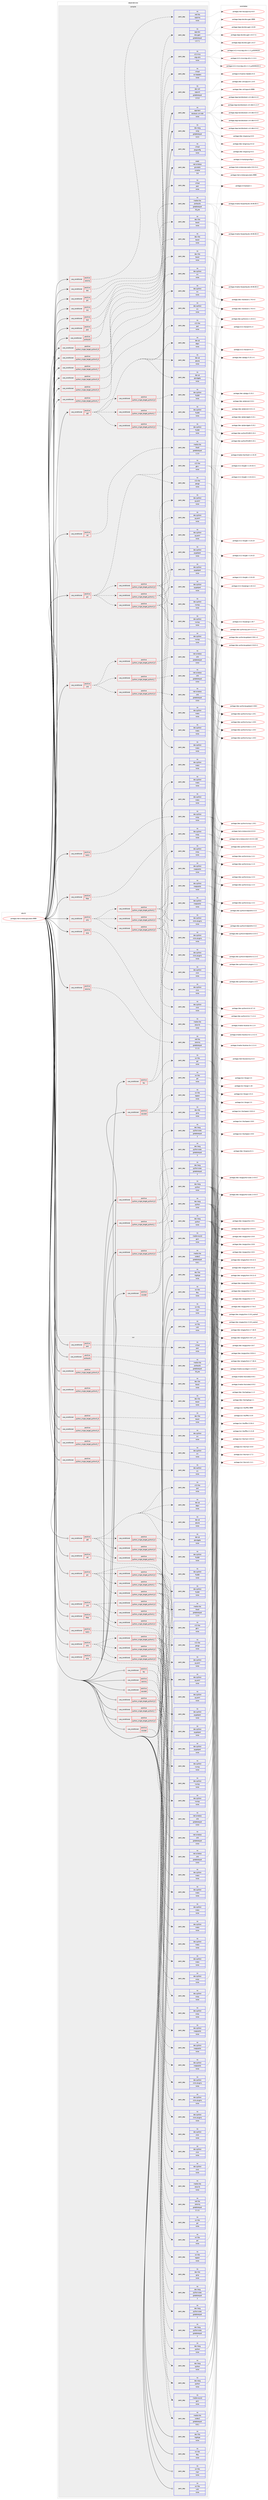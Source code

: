 digraph prolog {

# *************
# Graph options
# *************

newrank=true;
concentrate=true;
compound=true;
graph [rankdir=LR,fontname=Helvetica,fontsize=10,ranksep=1.5];#, ranksep=2.5, nodesep=0.2];
edge  [arrowhead=vee];
node  [fontname=Helvetica,fontsize=10];

# **********
# The ebuild
# **********

subgraph cluster_leftcol {
color=gray;
rank=same;
label=<<i>ebuild</i>>;
id [label="portage://net-wireless/gnuradio-9999", color=red, width=4, href="../net-wireless/gnuradio-9999.svg"];
}

# ****************
# The dependencies
# ****************

subgraph cluster_midcol {
color=gray;
label=<<i>dependencies</i>>;
subgraph cluster_compile {
fillcolor="#eeeeee";
style=filled;
label=<<i>compile</i>>;
subgraph cond589 {
dependency3484 [label=<<TABLE BORDER="0" CELLBORDER="1" CELLSPACING="0" CELLPADDING="4"><TR><TD ROWSPAN="3" CELLPADDING="10">use_conditional</TD></TR><TR><TD>positive</TD></TR><TR><TD>alsa</TD></TR></TABLE>>, shape=none, color=red];
subgraph pack2864 {
dependency3485 [label=<<TABLE BORDER="0" CELLBORDER="1" CELLSPACING="0" CELLPADDING="4" WIDTH="220"><TR><TD ROWSPAN="6" CELLPADDING="30">pack_dep</TD></TR><TR><TD WIDTH="110">no</TD></TR><TR><TD>media-libs</TD></TR><TR><TD>alsa-lib</TD></TR><TR><TD>none</TD></TR><TR><TD></TD></TR></TABLE>>, shape=none, color=blue];
}
dependency3484:e -> dependency3485:w [weight=20,style="dashed",arrowhead="vee"];
}
id:e -> dependency3484:w [weight=20,style="solid",arrowhead="vee"];
subgraph cond590 {
dependency3486 [label=<<TABLE BORDER="0" CELLBORDER="1" CELLSPACING="0" CELLPADDING="4"><TR><TD ROWSPAN="3" CELLPADDING="10">use_conditional</TD></TR><TR><TD>positive</TD></TR><TR><TD>doc</TD></TR></TABLE>>, shape=none, color=red];
subgraph pack2865 {
dependency3487 [label=<<TABLE BORDER="0" CELLBORDER="1" CELLSPACING="0" CELLPADDING="4" WIDTH="220"><TR><TD ROWSPAN="6" CELLPADDING="30">pack_dep</TD></TR><TR><TD WIDTH="110">no</TD></TR><TR><TD>app-doc</TD></TR><TR><TD>doxygen</TD></TR><TR><TD>greaterequal</TD></TR><TR><TD>1.5.7.1</TD></TR></TABLE>>, shape=none, color=blue];
}
dependency3486:e -> dependency3487:w [weight=20,style="dashed",arrowhead="vee"];
}
id:e -> dependency3486:w [weight=20,style="solid",arrowhead="vee"];
subgraph cond591 {
dependency3488 [label=<<TABLE BORDER="0" CELLBORDER="1" CELLSPACING="0" CELLPADDING="4"><TR><TD ROWSPAN="3" CELLPADDING="10">use_conditional</TD></TR><TR><TD>positive</TD></TR><TR><TD>fec</TD></TR></TABLE>>, shape=none, color=red];
subgraph pack2866 {
dependency3489 [label=<<TABLE BORDER="0" CELLBORDER="1" CELLSPACING="0" CELLPADDING="4" WIDTH="220"><TR><TD ROWSPAN="6" CELLPADDING="30">pack_dep</TD></TR><TR><TD WIDTH="110">no</TD></TR><TR><TD>sci-libs</TD></TR><TR><TD>gsl</TD></TR><TR><TD>none</TD></TR><TR><TD></TD></TR></TABLE>>, shape=none, color=blue];
}
dependency3488:e -> dependency3489:w [weight=20,style="dashed",arrowhead="vee"];
subgraph pack2867 {
dependency3490 [label=<<TABLE BORDER="0" CELLBORDER="1" CELLSPACING="0" CELLPADDING="4" WIDTH="220"><TR><TD ROWSPAN="6" CELLPADDING="30">pack_dep</TD></TR><TR><TD WIDTH="110">no</TD></TR><TR><TD>dev-python</TD></TR><TR><TD>scipy</TD></TR><TR><TD>none</TD></TR><TR><TD></TD></TR></TABLE>>, shape=none, color=blue];
}
dependency3488:e -> dependency3490:w [weight=20,style="dashed",arrowhead="vee"];
}
id:e -> dependency3488:w [weight=20,style="solid",arrowhead="vee"];
subgraph cond592 {
dependency3491 [label=<<TABLE BORDER="0" CELLBORDER="1" CELLSPACING="0" CELLPADDING="4"><TR><TD ROWSPAN="3" CELLPADDING="10">use_conditional</TD></TR><TR><TD>positive</TD></TR><TR><TD>filter</TD></TR></TABLE>>, shape=none, color=red];
subgraph pack2868 {
dependency3492 [label=<<TABLE BORDER="0" CELLBORDER="1" CELLSPACING="0" CELLPADDING="4" WIDTH="220"><TR><TD ROWSPAN="6" CELLPADDING="30">pack_dep</TD></TR><TR><TD WIDTH="110">no</TD></TR><TR><TD>dev-python</TD></TR><TR><TD>scipy</TD></TR><TR><TD>none</TD></TR><TR><TD></TD></TR></TABLE>>, shape=none, color=blue];
}
dependency3491:e -> dependency3492:w [weight=20,style="dashed",arrowhead="vee"];
}
id:e -> dependency3491:w [weight=20,style="solid",arrowhead="vee"];
subgraph cond593 {
dependency3493 [label=<<TABLE BORDER="0" CELLBORDER="1" CELLSPACING="0" CELLPADDING="4"><TR><TD ROWSPAN="3" CELLPADDING="10">use_conditional</TD></TR><TR><TD>positive</TD></TR><TR><TD>grc</TD></TR></TABLE>>, shape=none, color=red];
subgraph cond594 {
dependency3494 [label=<<TABLE BORDER="0" CELLBORDER="1" CELLSPACING="0" CELLPADDING="4"><TR><TD ROWSPAN="3" CELLPADDING="10">use_conditional</TD></TR><TR><TD>positive</TD></TR><TR><TD>python_single_target_python3_6</TD></TR></TABLE>>, shape=none, color=red];
subgraph pack2869 {
dependency3495 [label=<<TABLE BORDER="0" CELLBORDER="1" CELLSPACING="0" CELLPADDING="4" WIDTH="220"><TR><TD ROWSPAN="6" CELLPADDING="30">pack_dep</TD></TR><TR><TD WIDTH="110">no</TD></TR><TR><TD>dev-python</TD></TR><TR><TD>mako</TD></TR><TR><TD>none</TD></TR><TR><TD></TD></TR></TABLE>>, shape=none, color=blue];
}
dependency3494:e -> dependency3495:w [weight=20,style="dashed",arrowhead="vee"];
subgraph pack2870 {
dependency3496 [label=<<TABLE BORDER="0" CELLBORDER="1" CELLSPACING="0" CELLPADDING="4" WIDTH="220"><TR><TD ROWSPAN="6" CELLPADDING="30">pack_dep</TD></TR><TR><TD WIDTH="110">no</TD></TR><TR><TD>dev-python</TD></TR><TR><TD>numpy</TD></TR><TR><TD>none</TD></TR><TR><TD></TD></TR></TABLE>>, shape=none, color=blue];
}
dependency3494:e -> dependency3496:w [weight=20,style="dashed",arrowhead="vee"];
subgraph pack2871 {
dependency3497 [label=<<TABLE BORDER="0" CELLBORDER="1" CELLSPACING="0" CELLPADDING="4" WIDTH="220"><TR><TD ROWSPAN="6" CELLPADDING="30">pack_dep</TD></TR><TR><TD WIDTH="110">no</TD></TR><TR><TD>dev-python</TD></TR><TR><TD>pygobject</TD></TR><TR><TD>none</TD></TR><TR><TD></TD></TR></TABLE>>, shape=none, color=blue];
}
dependency3494:e -> dependency3497:w [weight=20,style="dashed",arrowhead="vee"];
subgraph pack2872 {
dependency3498 [label=<<TABLE BORDER="0" CELLBORDER="1" CELLSPACING="0" CELLPADDING="4" WIDTH="220"><TR><TD ROWSPAN="6" CELLPADDING="30">pack_dep</TD></TR><TR><TD WIDTH="110">no</TD></TR><TR><TD>dev-python</TD></TR><TR><TD>pyyaml</TD></TR><TR><TD>none</TD></TR><TR><TD></TD></TR></TABLE>>, shape=none, color=blue];
}
dependency3494:e -> dependency3498:w [weight=20,style="dashed",arrowhead="vee"];
}
dependency3493:e -> dependency3494:w [weight=20,style="dashed",arrowhead="vee"];
subgraph cond595 {
dependency3499 [label=<<TABLE BORDER="0" CELLBORDER="1" CELLSPACING="0" CELLPADDING="4"><TR><TD ROWSPAN="3" CELLPADDING="10">use_conditional</TD></TR><TR><TD>positive</TD></TR><TR><TD>python_single_target_python3_7</TD></TR></TABLE>>, shape=none, color=red];
subgraph pack2873 {
dependency3500 [label=<<TABLE BORDER="0" CELLBORDER="1" CELLSPACING="0" CELLPADDING="4" WIDTH="220"><TR><TD ROWSPAN="6" CELLPADDING="30">pack_dep</TD></TR><TR><TD WIDTH="110">no</TD></TR><TR><TD>dev-python</TD></TR><TR><TD>mako</TD></TR><TR><TD>none</TD></TR><TR><TD></TD></TR></TABLE>>, shape=none, color=blue];
}
dependency3499:e -> dependency3500:w [weight=20,style="dashed",arrowhead="vee"];
subgraph pack2874 {
dependency3501 [label=<<TABLE BORDER="0" CELLBORDER="1" CELLSPACING="0" CELLPADDING="4" WIDTH="220"><TR><TD ROWSPAN="6" CELLPADDING="30">pack_dep</TD></TR><TR><TD WIDTH="110">no</TD></TR><TR><TD>dev-python</TD></TR><TR><TD>numpy</TD></TR><TR><TD>none</TD></TR><TR><TD></TD></TR></TABLE>>, shape=none, color=blue];
}
dependency3499:e -> dependency3501:w [weight=20,style="dashed",arrowhead="vee"];
subgraph pack2875 {
dependency3502 [label=<<TABLE BORDER="0" CELLBORDER="1" CELLSPACING="0" CELLPADDING="4" WIDTH="220"><TR><TD ROWSPAN="6" CELLPADDING="30">pack_dep</TD></TR><TR><TD WIDTH="110">no</TD></TR><TR><TD>dev-python</TD></TR><TR><TD>pygobject</TD></TR><TR><TD>none</TD></TR><TR><TD></TD></TR></TABLE>>, shape=none, color=blue];
}
dependency3499:e -> dependency3502:w [weight=20,style="dashed",arrowhead="vee"];
subgraph pack2876 {
dependency3503 [label=<<TABLE BORDER="0" CELLBORDER="1" CELLSPACING="0" CELLPADDING="4" WIDTH="220"><TR><TD ROWSPAN="6" CELLPADDING="30">pack_dep</TD></TR><TR><TD WIDTH="110">no</TD></TR><TR><TD>dev-python</TD></TR><TR><TD>pyyaml</TD></TR><TR><TD>none</TD></TR><TR><TD></TD></TR></TABLE>>, shape=none, color=blue];
}
dependency3499:e -> dependency3503:w [weight=20,style="dashed",arrowhead="vee"];
}
dependency3493:e -> dependency3499:w [weight=20,style="dashed",arrowhead="vee"];
subgraph cond596 {
dependency3504 [label=<<TABLE BORDER="0" CELLBORDER="1" CELLSPACING="0" CELLPADDING="4"><TR><TD ROWSPAN="3" CELLPADDING="10">use_conditional</TD></TR><TR><TD>positive</TD></TR><TR><TD>python_single_target_python3_8</TD></TR></TABLE>>, shape=none, color=red];
subgraph pack2877 {
dependency3505 [label=<<TABLE BORDER="0" CELLBORDER="1" CELLSPACING="0" CELLPADDING="4" WIDTH="220"><TR><TD ROWSPAN="6" CELLPADDING="30">pack_dep</TD></TR><TR><TD WIDTH="110">no</TD></TR><TR><TD>dev-python</TD></TR><TR><TD>mako</TD></TR><TR><TD>none</TD></TR><TR><TD></TD></TR></TABLE>>, shape=none, color=blue];
}
dependency3504:e -> dependency3505:w [weight=20,style="dashed",arrowhead="vee"];
subgraph pack2878 {
dependency3506 [label=<<TABLE BORDER="0" CELLBORDER="1" CELLSPACING="0" CELLPADDING="4" WIDTH="220"><TR><TD ROWSPAN="6" CELLPADDING="30">pack_dep</TD></TR><TR><TD WIDTH="110">no</TD></TR><TR><TD>dev-python</TD></TR><TR><TD>numpy</TD></TR><TR><TD>none</TD></TR><TR><TD></TD></TR></TABLE>>, shape=none, color=blue];
}
dependency3504:e -> dependency3506:w [weight=20,style="dashed",arrowhead="vee"];
subgraph pack2879 {
dependency3507 [label=<<TABLE BORDER="0" CELLBORDER="1" CELLSPACING="0" CELLPADDING="4" WIDTH="220"><TR><TD ROWSPAN="6" CELLPADDING="30">pack_dep</TD></TR><TR><TD WIDTH="110">no</TD></TR><TR><TD>dev-python</TD></TR><TR><TD>pygobject</TD></TR><TR><TD>none</TD></TR><TR><TD></TD></TR></TABLE>>, shape=none, color=blue];
}
dependency3504:e -> dependency3507:w [weight=20,style="dashed",arrowhead="vee"];
subgraph pack2880 {
dependency3508 [label=<<TABLE BORDER="0" CELLBORDER="1" CELLSPACING="0" CELLPADDING="4" WIDTH="220"><TR><TD ROWSPAN="6" CELLPADDING="30">pack_dep</TD></TR><TR><TD WIDTH="110">no</TD></TR><TR><TD>dev-python</TD></TR><TR><TD>pyyaml</TD></TR><TR><TD>none</TD></TR><TR><TD></TD></TR></TABLE>>, shape=none, color=blue];
}
dependency3504:e -> dependency3508:w [weight=20,style="dashed",arrowhead="vee"];
}
dependency3493:e -> dependency3504:w [weight=20,style="dashed",arrowhead="vee"];
subgraph pack2881 {
dependency3509 [label=<<TABLE BORDER="0" CELLBORDER="1" CELLSPACING="0" CELLPADDING="4" WIDTH="220"><TR><TD ROWSPAN="6" CELLPADDING="30">pack_dep</TD></TR><TR><TD WIDTH="110">no</TD></TR><TR><TD>x11-libs</TD></TR><TR><TD>gtk+</TD></TR><TR><TD>none</TD></TR><TR><TD></TD></TR></TABLE>>, shape=none, color=blue];
}
dependency3493:e -> dependency3509:w [weight=20,style="dashed",arrowhead="vee"];
subgraph pack2882 {
dependency3510 [label=<<TABLE BORDER="0" CELLBORDER="1" CELLSPACING="0" CELLPADDING="4" WIDTH="220"><TR><TD ROWSPAN="6" CELLPADDING="30">pack_dep</TD></TR><TR><TD WIDTH="110">no</TD></TR><TR><TD>x11-libs</TD></TR><TR><TD>pango</TD></TR><TR><TD>none</TD></TR><TR><TD></TD></TR></TABLE>>, shape=none, color=blue];
}
dependency3493:e -> dependency3510:w [weight=20,style="dashed",arrowhead="vee"];
}
id:e -> dependency3493:w [weight=20,style="solid",arrowhead="vee"];
subgraph cond597 {
dependency3511 [label=<<TABLE BORDER="0" CELLBORDER="1" CELLSPACING="0" CELLPADDING="4"><TR><TD ROWSPAN="3" CELLPADDING="10">use_conditional</TD></TR><TR><TD>positive</TD></TR><TR><TD>grc</TD></TR></TABLE>>, shape=none, color=red];
subgraph pack2883 {
dependency3512 [label=<<TABLE BORDER="0" CELLBORDER="1" CELLSPACING="0" CELLPADDING="4" WIDTH="220"><TR><TD ROWSPAN="6" CELLPADDING="30">pack_dep</TD></TR><TR><TD WIDTH="110">no</TD></TR><TR><TD>x11-misc</TD></TR><TR><TD>xdg-utils</TD></TR><TR><TD>none</TD></TR><TR><TD></TD></TR></TABLE>>, shape=none, color=blue];
}
dependency3511:e -> dependency3512:w [weight=20,style="dashed",arrowhead="vee"];
}
id:e -> dependency3511:w [weight=20,style="solid",arrowhead="vee"];
subgraph cond598 {
dependency3513 [label=<<TABLE BORDER="0" CELLBORDER="1" CELLSPACING="0" CELLPADDING="4"><TR><TD ROWSPAN="3" CELLPADDING="10">use_conditional</TD></TR><TR><TD>positive</TD></TR><TR><TD>jack</TD></TR></TABLE>>, shape=none, color=red];
subgraph pack2884 {
dependency3514 [label=<<TABLE BORDER="0" CELLBORDER="1" CELLSPACING="0" CELLPADDING="4" WIDTH="220"><TR><TD ROWSPAN="6" CELLPADDING="30">pack_dep</TD></TR><TR><TD WIDTH="110">no</TD></TR><TR><TD>virtual</TD></TR><TR><TD>jack</TD></TR><TR><TD>none</TD></TR><TR><TD></TD></TR></TABLE>>, shape=none, color=blue];
}
dependency3513:e -> dependency3514:w [weight=20,style="dashed",arrowhead="vee"];
}
id:e -> dependency3513:w [weight=20,style="solid",arrowhead="vee"];
subgraph cond599 {
dependency3515 [label=<<TABLE BORDER="0" CELLBORDER="1" CELLSPACING="0" CELLPADDING="4"><TR><TD ROWSPAN="3" CELLPADDING="10">use_conditional</TD></TR><TR><TD>positive</TD></TR><TR><TD>oss</TD></TR></TABLE>>, shape=none, color=red];
subgraph pack2885 {
dependency3516 [label=<<TABLE BORDER="0" CELLBORDER="1" CELLSPACING="0" CELLPADDING="4" WIDTH="220"><TR><TD ROWSPAN="6" CELLPADDING="30">pack_dep</TD></TR><TR><TD WIDTH="110">no</TD></TR><TR><TD>virtual</TD></TR><TR><TD>os-headers</TD></TR><TR><TD>none</TD></TR><TR><TD></TD></TR></TABLE>>, shape=none, color=blue];
}
dependency3515:e -> dependency3516:w [weight=20,style="dashed",arrowhead="vee"];
}
id:e -> dependency3515:w [weight=20,style="solid",arrowhead="vee"];
subgraph cond600 {
dependency3517 [label=<<TABLE BORDER="0" CELLBORDER="1" CELLSPACING="0" CELLPADDING="4"><TR><TD ROWSPAN="3" CELLPADDING="10">use_conditional</TD></TR><TR><TD>positive</TD></TR><TR><TD>portaudio</TD></TR></TABLE>>, shape=none, color=red];
subgraph pack2886 {
dependency3518 [label=<<TABLE BORDER="0" CELLBORDER="1" CELLSPACING="0" CELLPADDING="4" WIDTH="220"><TR><TD ROWSPAN="6" CELLPADDING="30">pack_dep</TD></TR><TR><TD WIDTH="110">no</TD></TR><TR><TD>media-libs</TD></TR><TR><TD>portaudio</TD></TR><TR><TD>greaterequal</TD></TR><TR><TD>19_pre</TD></TR></TABLE>>, shape=none, color=blue];
}
dependency3517:e -> dependency3518:w [weight=20,style="dashed",arrowhead="vee"];
}
id:e -> dependency3517:w [weight=20,style="solid",arrowhead="vee"];
subgraph cond601 {
dependency3519 [label=<<TABLE BORDER="0" CELLBORDER="1" CELLSPACING="0" CELLPADDING="4"><TR><TD ROWSPAN="3" CELLPADDING="10">use_conditional</TD></TR><TR><TD>positive</TD></TR><TR><TD>python_single_target_python3_6</TD></TR></TABLE>>, shape=none, color=red];
subgraph pack2887 {
dependency3520 [label=<<TABLE BORDER="0" CELLBORDER="1" CELLSPACING="0" CELLPADDING="4" WIDTH="220"><TR><TD ROWSPAN="6" CELLPADDING="30">pack_dep</TD></TR><TR><TD WIDTH="110">no</TD></TR><TR><TD>dev-lang</TD></TR><TR><TD>python</TD></TR><TR><TD>none</TD></TR><TR><TD></TD></TR></TABLE>>, shape=none, color=blue];
}
dependency3519:e -> dependency3520:w [weight=20,style="dashed",arrowhead="vee"];
subgraph pack2888 {
dependency3521 [label=<<TABLE BORDER="0" CELLBORDER="1" CELLSPACING="0" CELLPADDING="4" WIDTH="220"><TR><TD ROWSPAN="6" CELLPADDING="30">pack_dep</TD></TR><TR><TD WIDTH="110">no</TD></TR><TR><TD>dev-lang</TD></TR><TR><TD>python-exec</TD></TR><TR><TD>greaterequal</TD></TR><TR><TD>2</TD></TR></TABLE>>, shape=none, color=blue];
}
dependency3519:e -> dependency3521:w [weight=20,style="dashed",arrowhead="vee"];
}
id:e -> dependency3519:w [weight=20,style="solid",arrowhead="vee"];
subgraph cond602 {
dependency3522 [label=<<TABLE BORDER="0" CELLBORDER="1" CELLSPACING="0" CELLPADDING="4"><TR><TD ROWSPAN="3" CELLPADDING="10">use_conditional</TD></TR><TR><TD>positive</TD></TR><TR><TD>python_single_target_python3_6</TD></TR></TABLE>>, shape=none, color=red];
subgraph pack2889 {
dependency3523 [label=<<TABLE BORDER="0" CELLBORDER="1" CELLSPACING="0" CELLPADDING="4" WIDTH="220"><TR><TD ROWSPAN="6" CELLPADDING="30">pack_dep</TD></TR><TR><TD WIDTH="110">no</TD></TR><TR><TD>dev-libs</TD></TR><TR><TD>boost</TD></TR><TR><TD>none</TD></TR><TR><TD></TD></TR></TABLE>>, shape=none, color=blue];
}
dependency3522:e -> dependency3523:w [weight=20,style="dashed",arrowhead="vee"];
}
id:e -> dependency3522:w [weight=20,style="solid",arrowhead="vee"];
subgraph cond603 {
dependency3524 [label=<<TABLE BORDER="0" CELLBORDER="1" CELLSPACING="0" CELLPADDING="4"><TR><TD ROWSPAN="3" CELLPADDING="10">use_conditional</TD></TR><TR><TD>positive</TD></TR><TR><TD>python_single_target_python3_6</TD></TR></TABLE>>, shape=none, color=red];
subgraph pack2890 {
dependency3525 [label=<<TABLE BORDER="0" CELLBORDER="1" CELLSPACING="0" CELLPADDING="4" WIDTH="220"><TR><TD ROWSPAN="6" CELLPADDING="30">pack_dep</TD></TR><TR><TD WIDTH="110">no</TD></TR><TR><TD>dev-python</TD></TR><TR><TD>six</TD></TR><TR><TD>none</TD></TR><TR><TD></TD></TR></TABLE>>, shape=none, color=blue];
}
dependency3524:e -> dependency3525:w [weight=20,style="dashed",arrowhead="vee"];
}
id:e -> dependency3524:w [weight=20,style="solid",arrowhead="vee"];
subgraph cond604 {
dependency3526 [label=<<TABLE BORDER="0" CELLBORDER="1" CELLSPACING="0" CELLPADDING="4"><TR><TD ROWSPAN="3" CELLPADDING="10">use_conditional</TD></TR><TR><TD>positive</TD></TR><TR><TD>python_single_target_python3_7</TD></TR></TABLE>>, shape=none, color=red];
subgraph pack2891 {
dependency3527 [label=<<TABLE BORDER="0" CELLBORDER="1" CELLSPACING="0" CELLPADDING="4" WIDTH="220"><TR><TD ROWSPAN="6" CELLPADDING="30">pack_dep</TD></TR><TR><TD WIDTH="110">no</TD></TR><TR><TD>dev-lang</TD></TR><TR><TD>python</TD></TR><TR><TD>none</TD></TR><TR><TD></TD></TR></TABLE>>, shape=none, color=blue];
}
dependency3526:e -> dependency3527:w [weight=20,style="dashed",arrowhead="vee"];
subgraph pack2892 {
dependency3528 [label=<<TABLE BORDER="0" CELLBORDER="1" CELLSPACING="0" CELLPADDING="4" WIDTH="220"><TR><TD ROWSPAN="6" CELLPADDING="30">pack_dep</TD></TR><TR><TD WIDTH="110">no</TD></TR><TR><TD>dev-lang</TD></TR><TR><TD>python-exec</TD></TR><TR><TD>greaterequal</TD></TR><TR><TD>2</TD></TR></TABLE>>, shape=none, color=blue];
}
dependency3526:e -> dependency3528:w [weight=20,style="dashed",arrowhead="vee"];
}
id:e -> dependency3526:w [weight=20,style="solid",arrowhead="vee"];
subgraph cond605 {
dependency3529 [label=<<TABLE BORDER="0" CELLBORDER="1" CELLSPACING="0" CELLPADDING="4"><TR><TD ROWSPAN="3" CELLPADDING="10">use_conditional</TD></TR><TR><TD>positive</TD></TR><TR><TD>python_single_target_python3_7</TD></TR></TABLE>>, shape=none, color=red];
subgraph pack2893 {
dependency3530 [label=<<TABLE BORDER="0" CELLBORDER="1" CELLSPACING="0" CELLPADDING="4" WIDTH="220"><TR><TD ROWSPAN="6" CELLPADDING="30">pack_dep</TD></TR><TR><TD WIDTH="110">no</TD></TR><TR><TD>dev-libs</TD></TR><TR><TD>boost</TD></TR><TR><TD>none</TD></TR><TR><TD></TD></TR></TABLE>>, shape=none, color=blue];
}
dependency3529:e -> dependency3530:w [weight=20,style="dashed",arrowhead="vee"];
}
id:e -> dependency3529:w [weight=20,style="solid",arrowhead="vee"];
subgraph cond606 {
dependency3531 [label=<<TABLE BORDER="0" CELLBORDER="1" CELLSPACING="0" CELLPADDING="4"><TR><TD ROWSPAN="3" CELLPADDING="10">use_conditional</TD></TR><TR><TD>positive</TD></TR><TR><TD>python_single_target_python3_7</TD></TR></TABLE>>, shape=none, color=red];
subgraph pack2894 {
dependency3532 [label=<<TABLE BORDER="0" CELLBORDER="1" CELLSPACING="0" CELLPADDING="4" WIDTH="220"><TR><TD ROWSPAN="6" CELLPADDING="30">pack_dep</TD></TR><TR><TD WIDTH="110">no</TD></TR><TR><TD>dev-python</TD></TR><TR><TD>six</TD></TR><TR><TD>none</TD></TR><TR><TD></TD></TR></TABLE>>, shape=none, color=blue];
}
dependency3531:e -> dependency3532:w [weight=20,style="dashed",arrowhead="vee"];
}
id:e -> dependency3531:w [weight=20,style="solid",arrowhead="vee"];
subgraph cond607 {
dependency3533 [label=<<TABLE BORDER="0" CELLBORDER="1" CELLSPACING="0" CELLPADDING="4"><TR><TD ROWSPAN="3" CELLPADDING="10">use_conditional</TD></TR><TR><TD>positive</TD></TR><TR><TD>python_single_target_python3_8</TD></TR></TABLE>>, shape=none, color=red];
subgraph pack2895 {
dependency3534 [label=<<TABLE BORDER="0" CELLBORDER="1" CELLSPACING="0" CELLPADDING="4" WIDTH="220"><TR><TD ROWSPAN="6" CELLPADDING="30">pack_dep</TD></TR><TR><TD WIDTH="110">no</TD></TR><TR><TD>dev-lang</TD></TR><TR><TD>python</TD></TR><TR><TD>none</TD></TR><TR><TD></TD></TR></TABLE>>, shape=none, color=blue];
}
dependency3533:e -> dependency3534:w [weight=20,style="dashed",arrowhead="vee"];
subgraph pack2896 {
dependency3535 [label=<<TABLE BORDER="0" CELLBORDER="1" CELLSPACING="0" CELLPADDING="4" WIDTH="220"><TR><TD ROWSPAN="6" CELLPADDING="30">pack_dep</TD></TR><TR><TD WIDTH="110">no</TD></TR><TR><TD>dev-lang</TD></TR><TR><TD>python-exec</TD></TR><TR><TD>greaterequal</TD></TR><TR><TD>2</TD></TR></TABLE>>, shape=none, color=blue];
}
dependency3533:e -> dependency3535:w [weight=20,style="dashed",arrowhead="vee"];
}
id:e -> dependency3533:w [weight=20,style="solid",arrowhead="vee"];
subgraph cond608 {
dependency3536 [label=<<TABLE BORDER="0" CELLBORDER="1" CELLSPACING="0" CELLPADDING="4"><TR><TD ROWSPAN="3" CELLPADDING="10">use_conditional</TD></TR><TR><TD>positive</TD></TR><TR><TD>python_single_target_python3_8</TD></TR></TABLE>>, shape=none, color=red];
subgraph pack2897 {
dependency3537 [label=<<TABLE BORDER="0" CELLBORDER="1" CELLSPACING="0" CELLPADDING="4" WIDTH="220"><TR><TD ROWSPAN="6" CELLPADDING="30">pack_dep</TD></TR><TR><TD WIDTH="110">no</TD></TR><TR><TD>dev-libs</TD></TR><TR><TD>boost</TD></TR><TR><TD>none</TD></TR><TR><TD></TD></TR></TABLE>>, shape=none, color=blue];
}
dependency3536:e -> dependency3537:w [weight=20,style="dashed",arrowhead="vee"];
}
id:e -> dependency3536:w [weight=20,style="solid",arrowhead="vee"];
subgraph cond609 {
dependency3538 [label=<<TABLE BORDER="0" CELLBORDER="1" CELLSPACING="0" CELLPADDING="4"><TR><TD ROWSPAN="3" CELLPADDING="10">use_conditional</TD></TR><TR><TD>positive</TD></TR><TR><TD>python_single_target_python3_8</TD></TR></TABLE>>, shape=none, color=red];
subgraph pack2898 {
dependency3539 [label=<<TABLE BORDER="0" CELLBORDER="1" CELLSPACING="0" CELLPADDING="4" WIDTH="220"><TR><TD ROWSPAN="6" CELLPADDING="30">pack_dep</TD></TR><TR><TD WIDTH="110">no</TD></TR><TR><TD>dev-python</TD></TR><TR><TD>six</TD></TR><TR><TD>none</TD></TR><TR><TD></TD></TR></TABLE>>, shape=none, color=blue];
}
dependency3538:e -> dependency3539:w [weight=20,style="dashed",arrowhead="vee"];
}
id:e -> dependency3538:w [weight=20,style="solid",arrowhead="vee"];
subgraph cond610 {
dependency3540 [label=<<TABLE BORDER="0" CELLBORDER="1" CELLSPACING="0" CELLPADDING="4"><TR><TD ROWSPAN="3" CELLPADDING="10">use_conditional</TD></TR><TR><TD>positive</TD></TR><TR><TD>qt5</TD></TR></TABLE>>, shape=none, color=red];
subgraph cond611 {
dependency3541 [label=<<TABLE BORDER="0" CELLBORDER="1" CELLSPACING="0" CELLPADDING="4"><TR><TD ROWSPAN="3" CELLPADDING="10">use_conditional</TD></TR><TR><TD>positive</TD></TR><TR><TD>python_single_target_python3_6</TD></TR></TABLE>>, shape=none, color=red];
subgraph pack2899 {
dependency3542 [label=<<TABLE BORDER="0" CELLBORDER="1" CELLSPACING="0" CELLPADDING="4" WIDTH="220"><TR><TD ROWSPAN="6" CELLPADDING="30">pack_dep</TD></TR><TR><TD WIDTH="110">no</TD></TR><TR><TD>dev-python</TD></TR><TR><TD>PyQt5</TD></TR><TR><TD>none</TD></TR><TR><TD></TD></TR></TABLE>>, shape=none, color=blue];
}
dependency3541:e -> dependency3542:w [weight=20,style="dashed",arrowhead="vee"];
}
dependency3540:e -> dependency3541:w [weight=20,style="dashed",arrowhead="vee"];
subgraph cond612 {
dependency3543 [label=<<TABLE BORDER="0" CELLBORDER="1" CELLSPACING="0" CELLPADDING="4"><TR><TD ROWSPAN="3" CELLPADDING="10">use_conditional</TD></TR><TR><TD>positive</TD></TR><TR><TD>python_single_target_python3_7</TD></TR></TABLE>>, shape=none, color=red];
subgraph pack2900 {
dependency3544 [label=<<TABLE BORDER="0" CELLBORDER="1" CELLSPACING="0" CELLPADDING="4" WIDTH="220"><TR><TD ROWSPAN="6" CELLPADDING="30">pack_dep</TD></TR><TR><TD WIDTH="110">no</TD></TR><TR><TD>dev-python</TD></TR><TR><TD>PyQt5</TD></TR><TR><TD>none</TD></TR><TR><TD></TD></TR></TABLE>>, shape=none, color=blue];
}
dependency3543:e -> dependency3544:w [weight=20,style="dashed",arrowhead="vee"];
}
dependency3540:e -> dependency3543:w [weight=20,style="dashed",arrowhead="vee"];
subgraph cond613 {
dependency3545 [label=<<TABLE BORDER="0" CELLBORDER="1" CELLSPACING="0" CELLPADDING="4"><TR><TD ROWSPAN="3" CELLPADDING="10">use_conditional</TD></TR><TR><TD>positive</TD></TR><TR><TD>python_single_target_python3_8</TD></TR></TABLE>>, shape=none, color=red];
subgraph pack2901 {
dependency3546 [label=<<TABLE BORDER="0" CELLBORDER="1" CELLSPACING="0" CELLPADDING="4" WIDTH="220"><TR><TD ROWSPAN="6" CELLPADDING="30">pack_dep</TD></TR><TR><TD WIDTH="110">no</TD></TR><TR><TD>dev-python</TD></TR><TR><TD>PyQt5</TD></TR><TR><TD>none</TD></TR><TR><TD></TD></TR></TABLE>>, shape=none, color=blue];
}
dependency3545:e -> dependency3546:w [weight=20,style="dashed",arrowhead="vee"];
}
dependency3540:e -> dependency3545:w [weight=20,style="dashed",arrowhead="vee"];
subgraph pack2902 {
dependency3547 [label=<<TABLE BORDER="0" CELLBORDER="1" CELLSPACING="0" CELLPADDING="4" WIDTH="220"><TR><TD ROWSPAN="6" CELLPADDING="30">pack_dep</TD></TR><TR><TD WIDTH="110">no</TD></TR><TR><TD>dev-qt</TD></TR><TR><TD>qtcore</TD></TR><TR><TD>none</TD></TR><TR><TD></TD></TR></TABLE>>, shape=none, color=blue];
}
dependency3540:e -> dependency3547:w [weight=20,style="dashed",arrowhead="vee"];
subgraph pack2903 {
dependency3548 [label=<<TABLE BORDER="0" CELLBORDER="1" CELLSPACING="0" CELLPADDING="4" WIDTH="220"><TR><TD ROWSPAN="6" CELLPADDING="30">pack_dep</TD></TR><TR><TD WIDTH="110">no</TD></TR><TR><TD>dev-qt</TD></TR><TR><TD>qtgui</TD></TR><TR><TD>none</TD></TR><TR><TD></TD></TR></TABLE>>, shape=none, color=blue];
}
dependency3540:e -> dependency3548:w [weight=20,style="dashed",arrowhead="vee"];
subgraph pack2904 {
dependency3549 [label=<<TABLE BORDER="0" CELLBORDER="1" CELLSPACING="0" CELLPADDING="4" WIDTH="220"><TR><TD ROWSPAN="6" CELLPADDING="30">pack_dep</TD></TR><TR><TD WIDTH="110">no</TD></TR><TR><TD>x11-libs</TD></TR><TR><TD>qwt</TD></TR><TR><TD>none</TD></TR><TR><TD></TD></TR></TABLE>>, shape=none, color=blue];
}
dependency3540:e -> dependency3549:w [weight=20,style="dashed",arrowhead="vee"];
subgraph pack2905 {
dependency3550 [label=<<TABLE BORDER="0" CELLBORDER="1" CELLSPACING="0" CELLPADDING="4" WIDTH="220"><TR><TD ROWSPAN="6" CELLPADDING="30">pack_dep</TD></TR><TR><TD WIDTH="110">no</TD></TR><TR><TD>dev-qt</TD></TR><TR><TD>qtwidgets</TD></TR><TR><TD>none</TD></TR><TR><TD></TD></TR></TABLE>>, shape=none, color=blue];
}
dependency3540:e -> dependency3550:w [weight=20,style="dashed",arrowhead="vee"];
}
id:e -> dependency3540:w [weight=20,style="solid",arrowhead="vee"];
subgraph cond614 {
dependency3551 [label=<<TABLE BORDER="0" CELLBORDER="1" CELLSPACING="0" CELLPADDING="4"><TR><TD ROWSPAN="3" CELLPADDING="10">use_conditional</TD></TR><TR><TD>positive</TD></TR><TR><TD>sdl</TD></TR></TABLE>>, shape=none, color=red];
subgraph pack2906 {
dependency3552 [label=<<TABLE BORDER="0" CELLBORDER="1" CELLSPACING="0" CELLPADDING="4" WIDTH="220"><TR><TD ROWSPAN="6" CELLPADDING="30">pack_dep</TD></TR><TR><TD WIDTH="110">no</TD></TR><TR><TD>media-libs</TD></TR><TR><TD>libsdl</TD></TR><TR><TD>greaterequal</TD></TR><TR><TD>1.2.0</TD></TR></TABLE>>, shape=none, color=blue];
}
dependency3551:e -> dependency3552:w [weight=20,style="dashed",arrowhead="vee"];
}
id:e -> dependency3551:w [weight=20,style="solid",arrowhead="vee"];
subgraph cond615 {
dependency3553 [label=<<TABLE BORDER="0" CELLBORDER="1" CELLSPACING="0" CELLPADDING="4"><TR><TD ROWSPAN="3" CELLPADDING="10">use_conditional</TD></TR><TR><TD>positive</TD></TR><TR><TD>test</TD></TR></TABLE>>, shape=none, color=red];
subgraph pack2907 {
dependency3554 [label=<<TABLE BORDER="0" CELLBORDER="1" CELLSPACING="0" CELLPADDING="4" WIDTH="220"><TR><TD ROWSPAN="6" CELLPADDING="30">pack_dep</TD></TR><TR><TD WIDTH="110">no</TD></TR><TR><TD>dev-util</TD></TR><TR><TD>cppunit</TD></TR><TR><TD>greaterequal</TD></TR><TR><TD>1.9.14</TD></TR></TABLE>>, shape=none, color=blue];
}
dependency3553:e -> dependency3554:w [weight=20,style="dashed",arrowhead="vee"];
}
id:e -> dependency3553:w [weight=20,style="solid",arrowhead="vee"];
subgraph cond616 {
dependency3555 [label=<<TABLE BORDER="0" CELLBORDER="1" CELLSPACING="0" CELLPADDING="4"><TR><TD ROWSPAN="3" CELLPADDING="10">use_conditional</TD></TR><TR><TD>positive</TD></TR><TR><TD>trellis</TD></TR></TABLE>>, shape=none, color=red];
subgraph pack2908 {
dependency3556 [label=<<TABLE BORDER="0" CELLBORDER="1" CELLSPACING="0" CELLPADDING="4" WIDTH="220"><TR><TD ROWSPAN="6" CELLPADDING="30">pack_dep</TD></TR><TR><TD WIDTH="110">no</TD></TR><TR><TD>dev-python</TD></TR><TR><TD>scipy</TD></TR><TR><TD>none</TD></TR><TR><TD></TD></TR></TABLE>>, shape=none, color=blue];
}
dependency3555:e -> dependency3556:w [weight=20,style="dashed",arrowhead="vee"];
}
id:e -> dependency3555:w [weight=20,style="solid",arrowhead="vee"];
subgraph cond617 {
dependency3557 [label=<<TABLE BORDER="0" CELLBORDER="1" CELLSPACING="0" CELLPADDING="4"><TR><TD ROWSPAN="3" CELLPADDING="10">use_conditional</TD></TR><TR><TD>positive</TD></TR><TR><TD>uhd</TD></TR></TABLE>>, shape=none, color=red];
subgraph cond618 {
dependency3558 [label=<<TABLE BORDER="0" CELLBORDER="1" CELLSPACING="0" CELLPADDING="4"><TR><TD ROWSPAN="3" CELLPADDING="10">use_conditional</TD></TR><TR><TD>positive</TD></TR><TR><TD>python_single_target_python3_6</TD></TR></TABLE>>, shape=none, color=red];
subgraph pack2909 {
dependency3559 [label=<<TABLE BORDER="0" CELLBORDER="1" CELLSPACING="0" CELLPADDING="4" WIDTH="220"><TR><TD ROWSPAN="6" CELLPADDING="30">pack_dep</TD></TR><TR><TD WIDTH="110">no</TD></TR><TR><TD>net-wireless</TD></TR><TR><TD>uhd</TD></TR><TR><TD>greaterequal</TD></TR><TR><TD>3.9.6</TD></TR></TABLE>>, shape=none, color=blue];
}
dependency3558:e -> dependency3559:w [weight=20,style="dashed",arrowhead="vee"];
}
dependency3557:e -> dependency3558:w [weight=20,style="dashed",arrowhead="vee"];
subgraph cond619 {
dependency3560 [label=<<TABLE BORDER="0" CELLBORDER="1" CELLSPACING="0" CELLPADDING="4"><TR><TD ROWSPAN="3" CELLPADDING="10">use_conditional</TD></TR><TR><TD>positive</TD></TR><TR><TD>python_single_target_python3_7</TD></TR></TABLE>>, shape=none, color=red];
subgraph pack2910 {
dependency3561 [label=<<TABLE BORDER="0" CELLBORDER="1" CELLSPACING="0" CELLPADDING="4" WIDTH="220"><TR><TD ROWSPAN="6" CELLPADDING="30">pack_dep</TD></TR><TR><TD WIDTH="110">no</TD></TR><TR><TD>net-wireless</TD></TR><TR><TD>uhd</TD></TR><TR><TD>greaterequal</TD></TR><TR><TD>3.9.6</TD></TR></TABLE>>, shape=none, color=blue];
}
dependency3560:e -> dependency3561:w [weight=20,style="dashed",arrowhead="vee"];
}
dependency3557:e -> dependency3560:w [weight=20,style="dashed",arrowhead="vee"];
subgraph cond620 {
dependency3562 [label=<<TABLE BORDER="0" CELLBORDER="1" CELLSPACING="0" CELLPADDING="4"><TR><TD ROWSPAN="3" CELLPADDING="10">use_conditional</TD></TR><TR><TD>positive</TD></TR><TR><TD>python_single_target_python3_8</TD></TR></TABLE>>, shape=none, color=red];
subgraph pack2911 {
dependency3563 [label=<<TABLE BORDER="0" CELLBORDER="1" CELLSPACING="0" CELLPADDING="4" WIDTH="220"><TR><TD ROWSPAN="6" CELLPADDING="30">pack_dep</TD></TR><TR><TD WIDTH="110">no</TD></TR><TR><TD>net-wireless</TD></TR><TR><TD>uhd</TD></TR><TR><TD>greaterequal</TD></TR><TR><TD>3.9.6</TD></TR></TABLE>>, shape=none, color=blue];
}
dependency3562:e -> dependency3563:w [weight=20,style="dashed",arrowhead="vee"];
}
dependency3557:e -> dependency3562:w [weight=20,style="dashed",arrowhead="vee"];
}
id:e -> dependency3557:w [weight=20,style="solid",arrowhead="vee"];
subgraph cond621 {
dependency3564 [label=<<TABLE BORDER="0" CELLBORDER="1" CELLSPACING="0" CELLPADDING="4"><TR><TD ROWSPAN="3" CELLPADDING="10">use_conditional</TD></TR><TR><TD>positive</TD></TR><TR><TD>utils</TD></TR></TABLE>>, shape=none, color=red];
subgraph cond622 {
dependency3565 [label=<<TABLE BORDER="0" CELLBORDER="1" CELLSPACING="0" CELLPADDING="4"><TR><TD ROWSPAN="3" CELLPADDING="10">use_conditional</TD></TR><TR><TD>positive</TD></TR><TR><TD>python_single_target_python3_6</TD></TR></TABLE>>, shape=none, color=red];
subgraph pack2912 {
dependency3566 [label=<<TABLE BORDER="0" CELLBORDER="1" CELLSPACING="0" CELLPADDING="4" WIDTH="220"><TR><TD ROWSPAN="6" CELLPADDING="30">pack_dep</TD></TR><TR><TD WIDTH="110">no</TD></TR><TR><TD>dev-python</TD></TR><TR><TD>click</TD></TR><TR><TD>none</TD></TR><TR><TD></TD></TR></TABLE>>, shape=none, color=blue];
}
dependency3565:e -> dependency3566:w [weight=20,style="dashed",arrowhead="vee"];
subgraph pack2913 {
dependency3567 [label=<<TABLE BORDER="0" CELLBORDER="1" CELLSPACING="0" CELLPADDING="4" WIDTH="220"><TR><TD ROWSPAN="6" CELLPADDING="30">pack_dep</TD></TR><TR><TD WIDTH="110">no</TD></TR><TR><TD>dev-python</TD></TR><TR><TD>click-plugins</TD></TR><TR><TD>none</TD></TR><TR><TD></TD></TR></TABLE>>, shape=none, color=blue];
}
dependency3565:e -> dependency3567:w [weight=20,style="dashed",arrowhead="vee"];
subgraph pack2914 {
dependency3568 [label=<<TABLE BORDER="0" CELLBORDER="1" CELLSPACING="0" CELLPADDING="4" WIDTH="220"><TR><TD ROWSPAN="6" CELLPADDING="30">pack_dep</TD></TR><TR><TD WIDTH="110">no</TD></TR><TR><TD>dev-python</TD></TR><TR><TD>mako</TD></TR><TR><TD>none</TD></TR><TR><TD></TD></TR></TABLE>>, shape=none, color=blue];
}
dependency3565:e -> dependency3568:w [weight=20,style="dashed",arrowhead="vee"];
subgraph pack2915 {
dependency3569 [label=<<TABLE BORDER="0" CELLBORDER="1" CELLSPACING="0" CELLPADDING="4" WIDTH="220"><TR><TD ROWSPAN="6" CELLPADDING="30">pack_dep</TD></TR><TR><TD WIDTH="110">no</TD></TR><TR><TD>dev-python</TD></TR><TR><TD>matplotlib</TD></TR><TR><TD>none</TD></TR><TR><TD></TD></TR></TABLE>>, shape=none, color=blue];
}
dependency3565:e -> dependency3569:w [weight=20,style="dashed",arrowhead="vee"];
}
dependency3564:e -> dependency3565:w [weight=20,style="dashed",arrowhead="vee"];
subgraph cond623 {
dependency3570 [label=<<TABLE BORDER="0" CELLBORDER="1" CELLSPACING="0" CELLPADDING="4"><TR><TD ROWSPAN="3" CELLPADDING="10">use_conditional</TD></TR><TR><TD>positive</TD></TR><TR><TD>python_single_target_python3_7</TD></TR></TABLE>>, shape=none, color=red];
subgraph pack2916 {
dependency3571 [label=<<TABLE BORDER="0" CELLBORDER="1" CELLSPACING="0" CELLPADDING="4" WIDTH="220"><TR><TD ROWSPAN="6" CELLPADDING="30">pack_dep</TD></TR><TR><TD WIDTH="110">no</TD></TR><TR><TD>dev-python</TD></TR><TR><TD>click</TD></TR><TR><TD>none</TD></TR><TR><TD></TD></TR></TABLE>>, shape=none, color=blue];
}
dependency3570:e -> dependency3571:w [weight=20,style="dashed",arrowhead="vee"];
subgraph pack2917 {
dependency3572 [label=<<TABLE BORDER="0" CELLBORDER="1" CELLSPACING="0" CELLPADDING="4" WIDTH="220"><TR><TD ROWSPAN="6" CELLPADDING="30">pack_dep</TD></TR><TR><TD WIDTH="110">no</TD></TR><TR><TD>dev-python</TD></TR><TR><TD>click-plugins</TD></TR><TR><TD>none</TD></TR><TR><TD></TD></TR></TABLE>>, shape=none, color=blue];
}
dependency3570:e -> dependency3572:w [weight=20,style="dashed",arrowhead="vee"];
subgraph pack2918 {
dependency3573 [label=<<TABLE BORDER="0" CELLBORDER="1" CELLSPACING="0" CELLPADDING="4" WIDTH="220"><TR><TD ROWSPAN="6" CELLPADDING="30">pack_dep</TD></TR><TR><TD WIDTH="110">no</TD></TR><TR><TD>dev-python</TD></TR><TR><TD>mako</TD></TR><TR><TD>none</TD></TR><TR><TD></TD></TR></TABLE>>, shape=none, color=blue];
}
dependency3570:e -> dependency3573:w [weight=20,style="dashed",arrowhead="vee"];
subgraph pack2919 {
dependency3574 [label=<<TABLE BORDER="0" CELLBORDER="1" CELLSPACING="0" CELLPADDING="4" WIDTH="220"><TR><TD ROWSPAN="6" CELLPADDING="30">pack_dep</TD></TR><TR><TD WIDTH="110">no</TD></TR><TR><TD>dev-python</TD></TR><TR><TD>matplotlib</TD></TR><TR><TD>none</TD></TR><TR><TD></TD></TR></TABLE>>, shape=none, color=blue];
}
dependency3570:e -> dependency3574:w [weight=20,style="dashed",arrowhead="vee"];
}
dependency3564:e -> dependency3570:w [weight=20,style="dashed",arrowhead="vee"];
subgraph cond624 {
dependency3575 [label=<<TABLE BORDER="0" CELLBORDER="1" CELLSPACING="0" CELLPADDING="4"><TR><TD ROWSPAN="3" CELLPADDING="10">use_conditional</TD></TR><TR><TD>positive</TD></TR><TR><TD>python_single_target_python3_8</TD></TR></TABLE>>, shape=none, color=red];
subgraph pack2920 {
dependency3576 [label=<<TABLE BORDER="0" CELLBORDER="1" CELLSPACING="0" CELLPADDING="4" WIDTH="220"><TR><TD ROWSPAN="6" CELLPADDING="30">pack_dep</TD></TR><TR><TD WIDTH="110">no</TD></TR><TR><TD>dev-python</TD></TR><TR><TD>click</TD></TR><TR><TD>none</TD></TR><TR><TD></TD></TR></TABLE>>, shape=none, color=blue];
}
dependency3575:e -> dependency3576:w [weight=20,style="dashed",arrowhead="vee"];
subgraph pack2921 {
dependency3577 [label=<<TABLE BORDER="0" CELLBORDER="1" CELLSPACING="0" CELLPADDING="4" WIDTH="220"><TR><TD ROWSPAN="6" CELLPADDING="30">pack_dep</TD></TR><TR><TD WIDTH="110">no</TD></TR><TR><TD>dev-python</TD></TR><TR><TD>click-plugins</TD></TR><TR><TD>none</TD></TR><TR><TD></TD></TR></TABLE>>, shape=none, color=blue];
}
dependency3575:e -> dependency3577:w [weight=20,style="dashed",arrowhead="vee"];
subgraph pack2922 {
dependency3578 [label=<<TABLE BORDER="0" CELLBORDER="1" CELLSPACING="0" CELLPADDING="4" WIDTH="220"><TR><TD ROWSPAN="6" CELLPADDING="30">pack_dep</TD></TR><TR><TD WIDTH="110">no</TD></TR><TR><TD>dev-python</TD></TR><TR><TD>mako</TD></TR><TR><TD>none</TD></TR><TR><TD></TD></TR></TABLE>>, shape=none, color=blue];
}
dependency3575:e -> dependency3578:w [weight=20,style="dashed",arrowhead="vee"];
subgraph pack2923 {
dependency3579 [label=<<TABLE BORDER="0" CELLBORDER="1" CELLSPACING="0" CELLPADDING="4" WIDTH="220"><TR><TD ROWSPAN="6" CELLPADDING="30">pack_dep</TD></TR><TR><TD WIDTH="110">no</TD></TR><TR><TD>dev-python</TD></TR><TR><TD>matplotlib</TD></TR><TR><TD>none</TD></TR><TR><TD></TD></TR></TABLE>>, shape=none, color=blue];
}
dependency3575:e -> dependency3579:w [weight=20,style="dashed",arrowhead="vee"];
}
dependency3564:e -> dependency3575:w [weight=20,style="dashed",arrowhead="vee"];
}
id:e -> dependency3564:w [weight=20,style="solid",arrowhead="vee"];
subgraph cond625 {
dependency3580 [label=<<TABLE BORDER="0" CELLBORDER="1" CELLSPACING="0" CELLPADDING="4"><TR><TD ROWSPAN="3" CELLPADDING="10">use_conditional</TD></TR><TR><TD>positive</TD></TR><TR><TD>vocoder</TD></TR></TABLE>>, shape=none, color=red];
subgraph pack2924 {
dependency3581 [label=<<TABLE BORDER="0" CELLBORDER="1" CELLSPACING="0" CELLPADDING="4" WIDTH="220"><TR><TD ROWSPAN="6" CELLPADDING="30">pack_dep</TD></TR><TR><TD WIDTH="110">no</TD></TR><TR><TD>media-sound</TD></TR><TR><TD>gsm</TD></TR><TR><TD>none</TD></TR><TR><TD></TD></TR></TABLE>>, shape=none, color=blue];
}
dependency3580:e -> dependency3581:w [weight=20,style="dashed",arrowhead="vee"];
subgraph pack2925 {
dependency3582 [label=<<TABLE BORDER="0" CELLBORDER="1" CELLSPACING="0" CELLPADDING="4" WIDTH="220"><TR><TD ROWSPAN="6" CELLPADDING="30">pack_dep</TD></TR><TR><TD WIDTH="110">no</TD></TR><TR><TD>media-libs</TD></TR><TR><TD>codec2</TD></TR><TR><TD>greaterequal</TD></TR><TR><TD>0.8.1</TD></TR></TABLE>>, shape=none, color=blue];
}
dependency3580:e -> dependency3582:w [weight=20,style="dashed",arrowhead="vee"];
}
id:e -> dependency3580:w [weight=20,style="solid",arrowhead="vee"];
subgraph cond626 {
dependency3583 [label=<<TABLE BORDER="0" CELLBORDER="1" CELLSPACING="0" CELLPADDING="4"><TR><TD ROWSPAN="3" CELLPADDING="10">use_conditional</TD></TR><TR><TD>positive</TD></TR><TR><TD>wavelet</TD></TR></TABLE>>, shape=none, color=red];
subgraph pack2926 {
dependency3584 [label=<<TABLE BORDER="0" CELLBORDER="1" CELLSPACING="0" CELLPADDING="4" WIDTH="220"><TR><TD ROWSPAN="6" CELLPADDING="30">pack_dep</TD></TR><TR><TD WIDTH="110">no</TD></TR><TR><TD>sci-libs</TD></TR><TR><TD>gsl</TD></TR><TR><TD>none</TD></TR><TR><TD></TD></TR></TABLE>>, shape=none, color=blue];
}
dependency3583:e -> dependency3584:w [weight=20,style="dashed",arrowhead="vee"];
subgraph pack2927 {
dependency3585 [label=<<TABLE BORDER="0" CELLBORDER="1" CELLSPACING="0" CELLPADDING="4" WIDTH="220"><TR><TD ROWSPAN="6" CELLPADDING="30">pack_dep</TD></TR><TR><TD WIDTH="110">no</TD></TR><TR><TD>dev-libs</TD></TR><TR><TD>gmp</TD></TR><TR><TD>none</TD></TR><TR><TD></TD></TR></TABLE>>, shape=none, color=blue];
}
dependency3583:e -> dependency3585:w [weight=20,style="dashed",arrowhead="vee"];
subgraph pack2928 {
dependency3586 [label=<<TABLE BORDER="0" CELLBORDER="1" CELLSPACING="0" CELLPADDING="4" WIDTH="220"><TR><TD ROWSPAN="6" CELLPADDING="30">pack_dep</TD></TR><TR><TD WIDTH="110">no</TD></TR><TR><TD>sci-libs</TD></TR><TR><TD>lapack</TD></TR><TR><TD>none</TD></TR><TR><TD></TD></TR></TABLE>>, shape=none, color=blue];
}
dependency3583:e -> dependency3586:w [weight=20,style="dashed",arrowhead="vee"];
}
id:e -> dependency3583:w [weight=20,style="solid",arrowhead="vee"];
subgraph cond627 {
dependency3587 [label=<<TABLE BORDER="0" CELLBORDER="1" CELLSPACING="0" CELLPADDING="4"><TR><TD ROWSPAN="3" CELLPADDING="10">use_conditional</TD></TR><TR><TD>positive</TD></TR><TR><TD>zeromq</TD></TR></TABLE>>, shape=none, color=red];
subgraph pack2929 {
dependency3588 [label=<<TABLE BORDER="0" CELLBORDER="1" CELLSPACING="0" CELLPADDING="4" WIDTH="220"><TR><TD ROWSPAN="6" CELLPADDING="30">pack_dep</TD></TR><TR><TD WIDTH="110">no</TD></TR><TR><TD>net-libs</TD></TR><TR><TD>cppzmq</TD></TR><TR><TD>none</TD></TR><TR><TD></TD></TR></TABLE>>, shape=none, color=blue];
}
dependency3587:e -> dependency3588:w [weight=20,style="dashed",arrowhead="vee"];
}
id:e -> dependency3587:w [weight=20,style="solid",arrowhead="vee"];
subgraph cond628 {
dependency3589 [label=<<TABLE BORDER="0" CELLBORDER="1" CELLSPACING="0" CELLPADDING="4"><TR><TD ROWSPAN="3" CELLPADDING="10">use_conditional</TD></TR><TR><TD>positive</TD></TR><TR><TD>zeromq</TD></TR></TABLE>>, shape=none, color=red];
subgraph pack2930 {
dependency3590 [label=<<TABLE BORDER="0" CELLBORDER="1" CELLSPACING="0" CELLPADDING="4" WIDTH="220"><TR><TD ROWSPAN="6" CELLPADDING="30">pack_dep</TD></TR><TR><TD WIDTH="110">no</TD></TR><TR><TD>net-libs</TD></TR><TR><TD>zeromq</TD></TR><TR><TD>greaterequal</TD></TR><TR><TD>2.1.11</TD></TR></TABLE>>, shape=none, color=blue];
}
dependency3589:e -> dependency3590:w [weight=20,style="dashed",arrowhead="vee"];
}
id:e -> dependency3589:w [weight=20,style="solid",arrowhead="vee"];
subgraph pack2931 {
dependency3591 [label=<<TABLE BORDER="0" CELLBORDER="1" CELLSPACING="0" CELLPADDING="4" WIDTH="220"><TR><TD ROWSPAN="6" CELLPADDING="30">pack_dep</TD></TR><TR><TD WIDTH="110">no</TD></TR><TR><TD>app-text</TD></TR><TR><TD>docbook-xml-dtd</TD></TR><TR><TD>none</TD></TR><TR><TD></TD></TR></TABLE>>, shape=none, color=blue];
}
id:e -> dependency3591:w [weight=20,style="solid",arrowhead="vee"];
subgraph pack2932 {
dependency3592 [label=<<TABLE BORDER="0" CELLBORDER="1" CELLSPACING="0" CELLPADDING="4" WIDTH="220"><TR><TD ROWSPAN="6" CELLPADDING="30">pack_dep</TD></TR><TR><TD WIDTH="110">no</TD></TR><TR><TD>dev-lang</TD></TR><TR><TD>swig</TD></TR><TR><TD>greaterequal</TD></TR><TR><TD>3.0.5</TD></TR></TABLE>>, shape=none, color=blue];
}
id:e -> dependency3592:w [weight=20,style="solid",arrowhead="vee"];
subgraph pack2933 {
dependency3593 [label=<<TABLE BORDER="0" CELLBORDER="1" CELLSPACING="0" CELLPADDING="4" WIDTH="220"><TR><TD ROWSPAN="6" CELLPADDING="30">pack_dep</TD></TR><TR><TD WIDTH="110">no</TD></TR><TR><TD>dev-libs</TD></TR><TR><TD>log4cpp</TD></TR><TR><TD>none</TD></TR><TR><TD></TD></TR></TABLE>>, shape=none, color=blue];
}
id:e -> dependency3593:w [weight=20,style="solid",arrowhead="vee"];
subgraph pack2934 {
dependency3594 [label=<<TABLE BORDER="0" CELLBORDER="1" CELLSPACING="0" CELLPADDING="4" WIDTH="220"><TR><TD ROWSPAN="6" CELLPADDING="30">pack_dep</TD></TR><TR><TD WIDTH="110">no</TD></TR><TR><TD>sci-libs</TD></TR><TR><TD>fftw</TD></TR><TR><TD>none</TD></TR><TR><TD></TD></TR></TABLE>>, shape=none, color=blue];
}
id:e -> dependency3594:w [weight=20,style="solid",arrowhead="vee"];
subgraph pack2935 {
dependency3595 [label=<<TABLE BORDER="0" CELLBORDER="1" CELLSPACING="0" CELLPADDING="4" WIDTH="220"><TR><TD ROWSPAN="6" CELLPADDING="30">pack_dep</TD></TR><TR><TD WIDTH="110">no</TD></TR><TR><TD>sci-libs</TD></TR><TR><TD>mpir</TD></TR><TR><TD>none</TD></TR><TR><TD></TD></TR></TABLE>>, shape=none, color=blue];
}
id:e -> dependency3595:w [weight=20,style="solid",arrowhead="vee"];
subgraph pack2936 {
dependency3596 [label=<<TABLE BORDER="0" CELLBORDER="1" CELLSPACING="0" CELLPADDING="4" WIDTH="220"><TR><TD ROWSPAN="6" CELLPADDING="30">pack_dep</TD></TR><TR><TD WIDTH="110">no</TD></TR><TR><TD>sci-libs</TD></TR><TR><TD>volk</TD></TR><TR><TD>none</TD></TR><TR><TD></TD></TR></TABLE>>, shape=none, color=blue];
}
id:e -> dependency3596:w [weight=20,style="solid",arrowhead="vee"];
subgraph pack2937 {
dependency3597 [label=<<TABLE BORDER="0" CELLBORDER="1" CELLSPACING="0" CELLPADDING="4" WIDTH="220"><TR><TD ROWSPAN="6" CELLPADDING="30">pack_dep</TD></TR><TR><TD WIDTH="110">no</TD></TR><TR><TD>virtual</TD></TR><TR><TD>pkgconfig</TD></TR><TR><TD>none</TD></TR><TR><TD></TD></TR></TABLE>>, shape=none, color=blue];
}
id:e -> dependency3597:w [weight=20,style="solid",arrowhead="vee"];
subgraph pack2938 {
dependency3598 [label=<<TABLE BORDER="0" CELLBORDER="1" CELLSPACING="0" CELLPADDING="4" WIDTH="220"><TR><TD ROWSPAN="6" CELLPADDING="30">pack_dep</TD></TR><TR><TD WIDTH="110">weak</TD></TR><TR><TD>net-wireless</TD></TR><TR><TD>gnuradio</TD></TR><TR><TD>smaller</TD></TR><TR><TD>3.8</TD></TR></TABLE>>, shape=none, color=blue];
}
id:e -> dependency3598:w [weight=20,style="solid",arrowhead="vee"];
}
subgraph cluster_compileandrun {
fillcolor="#eeeeee";
style=filled;
label=<<i>compile and run</i>>;
}
subgraph cluster_run {
fillcolor="#eeeeee";
style=filled;
label=<<i>run</i>>;
subgraph cond629 {
dependency3599 [label=<<TABLE BORDER="0" CELLBORDER="1" CELLSPACING="0" CELLPADDING="4"><TR><TD ROWSPAN="3" CELLPADDING="10">use_conditional</TD></TR><TR><TD>positive</TD></TR><TR><TD>alsa</TD></TR></TABLE>>, shape=none, color=red];
subgraph pack2939 {
dependency3600 [label=<<TABLE BORDER="0" CELLBORDER="1" CELLSPACING="0" CELLPADDING="4" WIDTH="220"><TR><TD ROWSPAN="6" CELLPADDING="30">pack_dep</TD></TR><TR><TD WIDTH="110">no</TD></TR><TR><TD>media-libs</TD></TR><TR><TD>alsa-lib</TD></TR><TR><TD>none</TD></TR><TR><TD></TD></TR></TABLE>>, shape=none, color=blue];
}
dependency3599:e -> dependency3600:w [weight=20,style="dashed",arrowhead="vee"];
}
id:e -> dependency3599:w [weight=20,style="solid",arrowhead="odot"];
subgraph cond630 {
dependency3601 [label=<<TABLE BORDER="0" CELLBORDER="1" CELLSPACING="0" CELLPADDING="4"><TR><TD ROWSPAN="3" CELLPADDING="10">use_conditional</TD></TR><TR><TD>positive</TD></TR><TR><TD>fec</TD></TR></TABLE>>, shape=none, color=red];
subgraph pack2940 {
dependency3602 [label=<<TABLE BORDER="0" CELLBORDER="1" CELLSPACING="0" CELLPADDING="4" WIDTH="220"><TR><TD ROWSPAN="6" CELLPADDING="30">pack_dep</TD></TR><TR><TD WIDTH="110">no</TD></TR><TR><TD>sci-libs</TD></TR><TR><TD>gsl</TD></TR><TR><TD>none</TD></TR><TR><TD></TD></TR></TABLE>>, shape=none, color=blue];
}
dependency3601:e -> dependency3602:w [weight=20,style="dashed",arrowhead="vee"];
subgraph pack2941 {
dependency3603 [label=<<TABLE BORDER="0" CELLBORDER="1" CELLSPACING="0" CELLPADDING="4" WIDTH="220"><TR><TD ROWSPAN="6" CELLPADDING="30">pack_dep</TD></TR><TR><TD WIDTH="110">no</TD></TR><TR><TD>dev-python</TD></TR><TR><TD>scipy</TD></TR><TR><TD>none</TD></TR><TR><TD></TD></TR></TABLE>>, shape=none, color=blue];
}
dependency3601:e -> dependency3603:w [weight=20,style="dashed",arrowhead="vee"];
}
id:e -> dependency3601:w [weight=20,style="solid",arrowhead="odot"];
subgraph cond631 {
dependency3604 [label=<<TABLE BORDER="0" CELLBORDER="1" CELLSPACING="0" CELLPADDING="4"><TR><TD ROWSPAN="3" CELLPADDING="10">use_conditional</TD></TR><TR><TD>positive</TD></TR><TR><TD>filter</TD></TR></TABLE>>, shape=none, color=red];
subgraph pack2942 {
dependency3605 [label=<<TABLE BORDER="0" CELLBORDER="1" CELLSPACING="0" CELLPADDING="4" WIDTH="220"><TR><TD ROWSPAN="6" CELLPADDING="30">pack_dep</TD></TR><TR><TD WIDTH="110">no</TD></TR><TR><TD>dev-python</TD></TR><TR><TD>scipy</TD></TR><TR><TD>none</TD></TR><TR><TD></TD></TR></TABLE>>, shape=none, color=blue];
}
dependency3604:e -> dependency3605:w [weight=20,style="dashed",arrowhead="vee"];
}
id:e -> dependency3604:w [weight=20,style="solid",arrowhead="odot"];
subgraph cond632 {
dependency3606 [label=<<TABLE BORDER="0" CELLBORDER="1" CELLSPACING="0" CELLPADDING="4"><TR><TD ROWSPAN="3" CELLPADDING="10">use_conditional</TD></TR><TR><TD>positive</TD></TR><TR><TD>grc</TD></TR></TABLE>>, shape=none, color=red];
subgraph cond633 {
dependency3607 [label=<<TABLE BORDER="0" CELLBORDER="1" CELLSPACING="0" CELLPADDING="4"><TR><TD ROWSPAN="3" CELLPADDING="10">use_conditional</TD></TR><TR><TD>positive</TD></TR><TR><TD>python_single_target_python3_6</TD></TR></TABLE>>, shape=none, color=red];
subgraph pack2943 {
dependency3608 [label=<<TABLE BORDER="0" CELLBORDER="1" CELLSPACING="0" CELLPADDING="4" WIDTH="220"><TR><TD ROWSPAN="6" CELLPADDING="30">pack_dep</TD></TR><TR><TD WIDTH="110">no</TD></TR><TR><TD>dev-python</TD></TR><TR><TD>mako</TD></TR><TR><TD>none</TD></TR><TR><TD></TD></TR></TABLE>>, shape=none, color=blue];
}
dependency3607:e -> dependency3608:w [weight=20,style="dashed",arrowhead="vee"];
subgraph pack2944 {
dependency3609 [label=<<TABLE BORDER="0" CELLBORDER="1" CELLSPACING="0" CELLPADDING="4" WIDTH="220"><TR><TD ROWSPAN="6" CELLPADDING="30">pack_dep</TD></TR><TR><TD WIDTH="110">no</TD></TR><TR><TD>dev-python</TD></TR><TR><TD>numpy</TD></TR><TR><TD>none</TD></TR><TR><TD></TD></TR></TABLE>>, shape=none, color=blue];
}
dependency3607:e -> dependency3609:w [weight=20,style="dashed",arrowhead="vee"];
subgraph pack2945 {
dependency3610 [label=<<TABLE BORDER="0" CELLBORDER="1" CELLSPACING="0" CELLPADDING="4" WIDTH="220"><TR><TD ROWSPAN="6" CELLPADDING="30">pack_dep</TD></TR><TR><TD WIDTH="110">no</TD></TR><TR><TD>dev-python</TD></TR><TR><TD>pygobject</TD></TR><TR><TD>none</TD></TR><TR><TD></TD></TR></TABLE>>, shape=none, color=blue];
}
dependency3607:e -> dependency3610:w [weight=20,style="dashed",arrowhead="vee"];
subgraph pack2946 {
dependency3611 [label=<<TABLE BORDER="0" CELLBORDER="1" CELLSPACING="0" CELLPADDING="4" WIDTH="220"><TR><TD ROWSPAN="6" CELLPADDING="30">pack_dep</TD></TR><TR><TD WIDTH="110">no</TD></TR><TR><TD>dev-python</TD></TR><TR><TD>pyyaml</TD></TR><TR><TD>none</TD></TR><TR><TD></TD></TR></TABLE>>, shape=none, color=blue];
}
dependency3607:e -> dependency3611:w [weight=20,style="dashed",arrowhead="vee"];
}
dependency3606:e -> dependency3607:w [weight=20,style="dashed",arrowhead="vee"];
subgraph cond634 {
dependency3612 [label=<<TABLE BORDER="0" CELLBORDER="1" CELLSPACING="0" CELLPADDING="4"><TR><TD ROWSPAN="3" CELLPADDING="10">use_conditional</TD></TR><TR><TD>positive</TD></TR><TR><TD>python_single_target_python3_7</TD></TR></TABLE>>, shape=none, color=red];
subgraph pack2947 {
dependency3613 [label=<<TABLE BORDER="0" CELLBORDER="1" CELLSPACING="0" CELLPADDING="4" WIDTH="220"><TR><TD ROWSPAN="6" CELLPADDING="30">pack_dep</TD></TR><TR><TD WIDTH="110">no</TD></TR><TR><TD>dev-python</TD></TR><TR><TD>mako</TD></TR><TR><TD>none</TD></TR><TR><TD></TD></TR></TABLE>>, shape=none, color=blue];
}
dependency3612:e -> dependency3613:w [weight=20,style="dashed",arrowhead="vee"];
subgraph pack2948 {
dependency3614 [label=<<TABLE BORDER="0" CELLBORDER="1" CELLSPACING="0" CELLPADDING="4" WIDTH="220"><TR><TD ROWSPAN="6" CELLPADDING="30">pack_dep</TD></TR><TR><TD WIDTH="110">no</TD></TR><TR><TD>dev-python</TD></TR><TR><TD>numpy</TD></TR><TR><TD>none</TD></TR><TR><TD></TD></TR></TABLE>>, shape=none, color=blue];
}
dependency3612:e -> dependency3614:w [weight=20,style="dashed",arrowhead="vee"];
subgraph pack2949 {
dependency3615 [label=<<TABLE BORDER="0" CELLBORDER="1" CELLSPACING="0" CELLPADDING="4" WIDTH="220"><TR><TD ROWSPAN="6" CELLPADDING="30">pack_dep</TD></TR><TR><TD WIDTH="110">no</TD></TR><TR><TD>dev-python</TD></TR><TR><TD>pygobject</TD></TR><TR><TD>none</TD></TR><TR><TD></TD></TR></TABLE>>, shape=none, color=blue];
}
dependency3612:e -> dependency3615:w [weight=20,style="dashed",arrowhead="vee"];
subgraph pack2950 {
dependency3616 [label=<<TABLE BORDER="0" CELLBORDER="1" CELLSPACING="0" CELLPADDING="4" WIDTH="220"><TR><TD ROWSPAN="6" CELLPADDING="30">pack_dep</TD></TR><TR><TD WIDTH="110">no</TD></TR><TR><TD>dev-python</TD></TR><TR><TD>pyyaml</TD></TR><TR><TD>none</TD></TR><TR><TD></TD></TR></TABLE>>, shape=none, color=blue];
}
dependency3612:e -> dependency3616:w [weight=20,style="dashed",arrowhead="vee"];
}
dependency3606:e -> dependency3612:w [weight=20,style="dashed",arrowhead="vee"];
subgraph cond635 {
dependency3617 [label=<<TABLE BORDER="0" CELLBORDER="1" CELLSPACING="0" CELLPADDING="4"><TR><TD ROWSPAN="3" CELLPADDING="10">use_conditional</TD></TR><TR><TD>positive</TD></TR><TR><TD>python_single_target_python3_8</TD></TR></TABLE>>, shape=none, color=red];
subgraph pack2951 {
dependency3618 [label=<<TABLE BORDER="0" CELLBORDER="1" CELLSPACING="0" CELLPADDING="4" WIDTH="220"><TR><TD ROWSPAN="6" CELLPADDING="30">pack_dep</TD></TR><TR><TD WIDTH="110">no</TD></TR><TR><TD>dev-python</TD></TR><TR><TD>mako</TD></TR><TR><TD>none</TD></TR><TR><TD></TD></TR></TABLE>>, shape=none, color=blue];
}
dependency3617:e -> dependency3618:w [weight=20,style="dashed",arrowhead="vee"];
subgraph pack2952 {
dependency3619 [label=<<TABLE BORDER="0" CELLBORDER="1" CELLSPACING="0" CELLPADDING="4" WIDTH="220"><TR><TD ROWSPAN="6" CELLPADDING="30">pack_dep</TD></TR><TR><TD WIDTH="110">no</TD></TR><TR><TD>dev-python</TD></TR><TR><TD>numpy</TD></TR><TR><TD>none</TD></TR><TR><TD></TD></TR></TABLE>>, shape=none, color=blue];
}
dependency3617:e -> dependency3619:w [weight=20,style="dashed",arrowhead="vee"];
subgraph pack2953 {
dependency3620 [label=<<TABLE BORDER="0" CELLBORDER="1" CELLSPACING="0" CELLPADDING="4" WIDTH="220"><TR><TD ROWSPAN="6" CELLPADDING="30">pack_dep</TD></TR><TR><TD WIDTH="110">no</TD></TR><TR><TD>dev-python</TD></TR><TR><TD>pygobject</TD></TR><TR><TD>none</TD></TR><TR><TD></TD></TR></TABLE>>, shape=none, color=blue];
}
dependency3617:e -> dependency3620:w [weight=20,style="dashed",arrowhead="vee"];
subgraph pack2954 {
dependency3621 [label=<<TABLE BORDER="0" CELLBORDER="1" CELLSPACING="0" CELLPADDING="4" WIDTH="220"><TR><TD ROWSPAN="6" CELLPADDING="30">pack_dep</TD></TR><TR><TD WIDTH="110">no</TD></TR><TR><TD>dev-python</TD></TR><TR><TD>pyyaml</TD></TR><TR><TD>none</TD></TR><TR><TD></TD></TR></TABLE>>, shape=none, color=blue];
}
dependency3617:e -> dependency3621:w [weight=20,style="dashed",arrowhead="vee"];
}
dependency3606:e -> dependency3617:w [weight=20,style="dashed",arrowhead="vee"];
subgraph pack2955 {
dependency3622 [label=<<TABLE BORDER="0" CELLBORDER="1" CELLSPACING="0" CELLPADDING="4" WIDTH="220"><TR><TD ROWSPAN="6" CELLPADDING="30">pack_dep</TD></TR><TR><TD WIDTH="110">no</TD></TR><TR><TD>x11-libs</TD></TR><TR><TD>gtk+</TD></TR><TR><TD>none</TD></TR><TR><TD></TD></TR></TABLE>>, shape=none, color=blue];
}
dependency3606:e -> dependency3622:w [weight=20,style="dashed",arrowhead="vee"];
subgraph pack2956 {
dependency3623 [label=<<TABLE BORDER="0" CELLBORDER="1" CELLSPACING="0" CELLPADDING="4" WIDTH="220"><TR><TD ROWSPAN="6" CELLPADDING="30">pack_dep</TD></TR><TR><TD WIDTH="110">no</TD></TR><TR><TD>x11-libs</TD></TR><TR><TD>pango</TD></TR><TR><TD>none</TD></TR><TR><TD></TD></TR></TABLE>>, shape=none, color=blue];
}
dependency3606:e -> dependency3623:w [weight=20,style="dashed",arrowhead="vee"];
}
id:e -> dependency3606:w [weight=20,style="solid",arrowhead="odot"];
subgraph cond636 {
dependency3624 [label=<<TABLE BORDER="0" CELLBORDER="1" CELLSPACING="0" CELLPADDING="4"><TR><TD ROWSPAN="3" CELLPADDING="10">use_conditional</TD></TR><TR><TD>positive</TD></TR><TR><TD>jack</TD></TR></TABLE>>, shape=none, color=red];
subgraph pack2957 {
dependency3625 [label=<<TABLE BORDER="0" CELLBORDER="1" CELLSPACING="0" CELLPADDING="4" WIDTH="220"><TR><TD ROWSPAN="6" CELLPADDING="30">pack_dep</TD></TR><TR><TD WIDTH="110">no</TD></TR><TR><TD>virtual</TD></TR><TR><TD>jack</TD></TR><TR><TD>none</TD></TR><TR><TD></TD></TR></TABLE>>, shape=none, color=blue];
}
dependency3624:e -> dependency3625:w [weight=20,style="dashed",arrowhead="vee"];
}
id:e -> dependency3624:w [weight=20,style="solid",arrowhead="odot"];
subgraph cond637 {
dependency3626 [label=<<TABLE BORDER="0" CELLBORDER="1" CELLSPACING="0" CELLPADDING="4"><TR><TD ROWSPAN="3" CELLPADDING="10">use_conditional</TD></TR><TR><TD>positive</TD></TR><TR><TD>portaudio</TD></TR></TABLE>>, shape=none, color=red];
subgraph pack2958 {
dependency3627 [label=<<TABLE BORDER="0" CELLBORDER="1" CELLSPACING="0" CELLPADDING="4" WIDTH="220"><TR><TD ROWSPAN="6" CELLPADDING="30">pack_dep</TD></TR><TR><TD WIDTH="110">no</TD></TR><TR><TD>media-libs</TD></TR><TR><TD>portaudio</TD></TR><TR><TD>greaterequal</TD></TR><TR><TD>19_pre</TD></TR></TABLE>>, shape=none, color=blue];
}
dependency3626:e -> dependency3627:w [weight=20,style="dashed",arrowhead="vee"];
}
id:e -> dependency3626:w [weight=20,style="solid",arrowhead="odot"];
subgraph cond638 {
dependency3628 [label=<<TABLE BORDER="0" CELLBORDER="1" CELLSPACING="0" CELLPADDING="4"><TR><TD ROWSPAN="3" CELLPADDING="10">use_conditional</TD></TR><TR><TD>positive</TD></TR><TR><TD>python_single_target_python3_6</TD></TR></TABLE>>, shape=none, color=red];
subgraph pack2959 {
dependency3629 [label=<<TABLE BORDER="0" CELLBORDER="1" CELLSPACING="0" CELLPADDING="4" WIDTH="220"><TR><TD ROWSPAN="6" CELLPADDING="30">pack_dep</TD></TR><TR><TD WIDTH="110">no</TD></TR><TR><TD>dev-lang</TD></TR><TR><TD>python</TD></TR><TR><TD>none</TD></TR><TR><TD></TD></TR></TABLE>>, shape=none, color=blue];
}
dependency3628:e -> dependency3629:w [weight=20,style="dashed",arrowhead="vee"];
subgraph pack2960 {
dependency3630 [label=<<TABLE BORDER="0" CELLBORDER="1" CELLSPACING="0" CELLPADDING="4" WIDTH="220"><TR><TD ROWSPAN="6" CELLPADDING="30">pack_dep</TD></TR><TR><TD WIDTH="110">no</TD></TR><TR><TD>dev-lang</TD></TR><TR><TD>python-exec</TD></TR><TR><TD>greaterequal</TD></TR><TR><TD>2</TD></TR></TABLE>>, shape=none, color=blue];
}
dependency3628:e -> dependency3630:w [weight=20,style="dashed",arrowhead="vee"];
}
id:e -> dependency3628:w [weight=20,style="solid",arrowhead="odot"];
subgraph cond639 {
dependency3631 [label=<<TABLE BORDER="0" CELLBORDER="1" CELLSPACING="0" CELLPADDING="4"><TR><TD ROWSPAN="3" CELLPADDING="10">use_conditional</TD></TR><TR><TD>positive</TD></TR><TR><TD>python_single_target_python3_6</TD></TR></TABLE>>, shape=none, color=red];
subgraph pack2961 {
dependency3632 [label=<<TABLE BORDER="0" CELLBORDER="1" CELLSPACING="0" CELLPADDING="4" WIDTH="220"><TR><TD ROWSPAN="6" CELLPADDING="30">pack_dep</TD></TR><TR><TD WIDTH="110">no</TD></TR><TR><TD>dev-libs</TD></TR><TR><TD>boost</TD></TR><TR><TD>none</TD></TR><TR><TD></TD></TR></TABLE>>, shape=none, color=blue];
}
dependency3631:e -> dependency3632:w [weight=20,style="dashed",arrowhead="vee"];
}
id:e -> dependency3631:w [weight=20,style="solid",arrowhead="odot"];
subgraph cond640 {
dependency3633 [label=<<TABLE BORDER="0" CELLBORDER="1" CELLSPACING="0" CELLPADDING="4"><TR><TD ROWSPAN="3" CELLPADDING="10">use_conditional</TD></TR><TR><TD>positive</TD></TR><TR><TD>python_single_target_python3_6</TD></TR></TABLE>>, shape=none, color=red];
subgraph pack2962 {
dependency3634 [label=<<TABLE BORDER="0" CELLBORDER="1" CELLSPACING="0" CELLPADDING="4" WIDTH="220"><TR><TD ROWSPAN="6" CELLPADDING="30">pack_dep</TD></TR><TR><TD WIDTH="110">no</TD></TR><TR><TD>dev-python</TD></TR><TR><TD>six</TD></TR><TR><TD>none</TD></TR><TR><TD></TD></TR></TABLE>>, shape=none, color=blue];
}
dependency3633:e -> dependency3634:w [weight=20,style="dashed",arrowhead="vee"];
}
id:e -> dependency3633:w [weight=20,style="solid",arrowhead="odot"];
subgraph cond641 {
dependency3635 [label=<<TABLE BORDER="0" CELLBORDER="1" CELLSPACING="0" CELLPADDING="4"><TR><TD ROWSPAN="3" CELLPADDING="10">use_conditional</TD></TR><TR><TD>positive</TD></TR><TR><TD>python_single_target_python3_7</TD></TR></TABLE>>, shape=none, color=red];
subgraph pack2963 {
dependency3636 [label=<<TABLE BORDER="0" CELLBORDER="1" CELLSPACING="0" CELLPADDING="4" WIDTH="220"><TR><TD ROWSPAN="6" CELLPADDING="30">pack_dep</TD></TR><TR><TD WIDTH="110">no</TD></TR><TR><TD>dev-lang</TD></TR><TR><TD>python</TD></TR><TR><TD>none</TD></TR><TR><TD></TD></TR></TABLE>>, shape=none, color=blue];
}
dependency3635:e -> dependency3636:w [weight=20,style="dashed",arrowhead="vee"];
subgraph pack2964 {
dependency3637 [label=<<TABLE BORDER="0" CELLBORDER="1" CELLSPACING="0" CELLPADDING="4" WIDTH="220"><TR><TD ROWSPAN="6" CELLPADDING="30">pack_dep</TD></TR><TR><TD WIDTH="110">no</TD></TR><TR><TD>dev-lang</TD></TR><TR><TD>python-exec</TD></TR><TR><TD>greaterequal</TD></TR><TR><TD>2</TD></TR></TABLE>>, shape=none, color=blue];
}
dependency3635:e -> dependency3637:w [weight=20,style="dashed",arrowhead="vee"];
}
id:e -> dependency3635:w [weight=20,style="solid",arrowhead="odot"];
subgraph cond642 {
dependency3638 [label=<<TABLE BORDER="0" CELLBORDER="1" CELLSPACING="0" CELLPADDING="4"><TR><TD ROWSPAN="3" CELLPADDING="10">use_conditional</TD></TR><TR><TD>positive</TD></TR><TR><TD>python_single_target_python3_7</TD></TR></TABLE>>, shape=none, color=red];
subgraph pack2965 {
dependency3639 [label=<<TABLE BORDER="0" CELLBORDER="1" CELLSPACING="0" CELLPADDING="4" WIDTH="220"><TR><TD ROWSPAN="6" CELLPADDING="30">pack_dep</TD></TR><TR><TD WIDTH="110">no</TD></TR><TR><TD>dev-libs</TD></TR><TR><TD>boost</TD></TR><TR><TD>none</TD></TR><TR><TD></TD></TR></TABLE>>, shape=none, color=blue];
}
dependency3638:e -> dependency3639:w [weight=20,style="dashed",arrowhead="vee"];
}
id:e -> dependency3638:w [weight=20,style="solid",arrowhead="odot"];
subgraph cond643 {
dependency3640 [label=<<TABLE BORDER="0" CELLBORDER="1" CELLSPACING="0" CELLPADDING="4"><TR><TD ROWSPAN="3" CELLPADDING="10">use_conditional</TD></TR><TR><TD>positive</TD></TR><TR><TD>python_single_target_python3_7</TD></TR></TABLE>>, shape=none, color=red];
subgraph pack2966 {
dependency3641 [label=<<TABLE BORDER="0" CELLBORDER="1" CELLSPACING="0" CELLPADDING="4" WIDTH="220"><TR><TD ROWSPAN="6" CELLPADDING="30">pack_dep</TD></TR><TR><TD WIDTH="110">no</TD></TR><TR><TD>dev-python</TD></TR><TR><TD>six</TD></TR><TR><TD>none</TD></TR><TR><TD></TD></TR></TABLE>>, shape=none, color=blue];
}
dependency3640:e -> dependency3641:w [weight=20,style="dashed",arrowhead="vee"];
}
id:e -> dependency3640:w [weight=20,style="solid",arrowhead="odot"];
subgraph cond644 {
dependency3642 [label=<<TABLE BORDER="0" CELLBORDER="1" CELLSPACING="0" CELLPADDING="4"><TR><TD ROWSPAN="3" CELLPADDING="10">use_conditional</TD></TR><TR><TD>positive</TD></TR><TR><TD>python_single_target_python3_8</TD></TR></TABLE>>, shape=none, color=red];
subgraph pack2967 {
dependency3643 [label=<<TABLE BORDER="0" CELLBORDER="1" CELLSPACING="0" CELLPADDING="4" WIDTH="220"><TR><TD ROWSPAN="6" CELLPADDING="30">pack_dep</TD></TR><TR><TD WIDTH="110">no</TD></TR><TR><TD>dev-lang</TD></TR><TR><TD>python</TD></TR><TR><TD>none</TD></TR><TR><TD></TD></TR></TABLE>>, shape=none, color=blue];
}
dependency3642:e -> dependency3643:w [weight=20,style="dashed",arrowhead="vee"];
subgraph pack2968 {
dependency3644 [label=<<TABLE BORDER="0" CELLBORDER="1" CELLSPACING="0" CELLPADDING="4" WIDTH="220"><TR><TD ROWSPAN="6" CELLPADDING="30">pack_dep</TD></TR><TR><TD WIDTH="110">no</TD></TR><TR><TD>dev-lang</TD></TR><TR><TD>python-exec</TD></TR><TR><TD>greaterequal</TD></TR><TR><TD>2</TD></TR></TABLE>>, shape=none, color=blue];
}
dependency3642:e -> dependency3644:w [weight=20,style="dashed",arrowhead="vee"];
}
id:e -> dependency3642:w [weight=20,style="solid",arrowhead="odot"];
subgraph cond645 {
dependency3645 [label=<<TABLE BORDER="0" CELLBORDER="1" CELLSPACING="0" CELLPADDING="4"><TR><TD ROWSPAN="3" CELLPADDING="10">use_conditional</TD></TR><TR><TD>positive</TD></TR><TR><TD>python_single_target_python3_8</TD></TR></TABLE>>, shape=none, color=red];
subgraph pack2969 {
dependency3646 [label=<<TABLE BORDER="0" CELLBORDER="1" CELLSPACING="0" CELLPADDING="4" WIDTH="220"><TR><TD ROWSPAN="6" CELLPADDING="30">pack_dep</TD></TR><TR><TD WIDTH="110">no</TD></TR><TR><TD>dev-libs</TD></TR><TR><TD>boost</TD></TR><TR><TD>none</TD></TR><TR><TD></TD></TR></TABLE>>, shape=none, color=blue];
}
dependency3645:e -> dependency3646:w [weight=20,style="dashed",arrowhead="vee"];
}
id:e -> dependency3645:w [weight=20,style="solid",arrowhead="odot"];
subgraph cond646 {
dependency3647 [label=<<TABLE BORDER="0" CELLBORDER="1" CELLSPACING="0" CELLPADDING="4"><TR><TD ROWSPAN="3" CELLPADDING="10">use_conditional</TD></TR><TR><TD>positive</TD></TR><TR><TD>python_single_target_python3_8</TD></TR></TABLE>>, shape=none, color=red];
subgraph pack2970 {
dependency3648 [label=<<TABLE BORDER="0" CELLBORDER="1" CELLSPACING="0" CELLPADDING="4" WIDTH="220"><TR><TD ROWSPAN="6" CELLPADDING="30">pack_dep</TD></TR><TR><TD WIDTH="110">no</TD></TR><TR><TD>dev-python</TD></TR><TR><TD>six</TD></TR><TR><TD>none</TD></TR><TR><TD></TD></TR></TABLE>>, shape=none, color=blue];
}
dependency3647:e -> dependency3648:w [weight=20,style="dashed",arrowhead="vee"];
}
id:e -> dependency3647:w [weight=20,style="solid",arrowhead="odot"];
subgraph cond647 {
dependency3649 [label=<<TABLE BORDER="0" CELLBORDER="1" CELLSPACING="0" CELLPADDING="4"><TR><TD ROWSPAN="3" CELLPADDING="10">use_conditional</TD></TR><TR><TD>positive</TD></TR><TR><TD>qt5</TD></TR></TABLE>>, shape=none, color=red];
subgraph cond648 {
dependency3650 [label=<<TABLE BORDER="0" CELLBORDER="1" CELLSPACING="0" CELLPADDING="4"><TR><TD ROWSPAN="3" CELLPADDING="10">use_conditional</TD></TR><TR><TD>positive</TD></TR><TR><TD>python_single_target_python3_6</TD></TR></TABLE>>, shape=none, color=red];
subgraph pack2971 {
dependency3651 [label=<<TABLE BORDER="0" CELLBORDER="1" CELLSPACING="0" CELLPADDING="4" WIDTH="220"><TR><TD ROWSPAN="6" CELLPADDING="30">pack_dep</TD></TR><TR><TD WIDTH="110">no</TD></TR><TR><TD>dev-python</TD></TR><TR><TD>PyQt5</TD></TR><TR><TD>none</TD></TR><TR><TD></TD></TR></TABLE>>, shape=none, color=blue];
}
dependency3650:e -> dependency3651:w [weight=20,style="dashed",arrowhead="vee"];
}
dependency3649:e -> dependency3650:w [weight=20,style="dashed",arrowhead="vee"];
subgraph cond649 {
dependency3652 [label=<<TABLE BORDER="0" CELLBORDER="1" CELLSPACING="0" CELLPADDING="4"><TR><TD ROWSPAN="3" CELLPADDING="10">use_conditional</TD></TR><TR><TD>positive</TD></TR><TR><TD>python_single_target_python3_7</TD></TR></TABLE>>, shape=none, color=red];
subgraph pack2972 {
dependency3653 [label=<<TABLE BORDER="0" CELLBORDER="1" CELLSPACING="0" CELLPADDING="4" WIDTH="220"><TR><TD ROWSPAN="6" CELLPADDING="30">pack_dep</TD></TR><TR><TD WIDTH="110">no</TD></TR><TR><TD>dev-python</TD></TR><TR><TD>PyQt5</TD></TR><TR><TD>none</TD></TR><TR><TD></TD></TR></TABLE>>, shape=none, color=blue];
}
dependency3652:e -> dependency3653:w [weight=20,style="dashed",arrowhead="vee"];
}
dependency3649:e -> dependency3652:w [weight=20,style="dashed",arrowhead="vee"];
subgraph cond650 {
dependency3654 [label=<<TABLE BORDER="0" CELLBORDER="1" CELLSPACING="0" CELLPADDING="4"><TR><TD ROWSPAN="3" CELLPADDING="10">use_conditional</TD></TR><TR><TD>positive</TD></TR><TR><TD>python_single_target_python3_8</TD></TR></TABLE>>, shape=none, color=red];
subgraph pack2973 {
dependency3655 [label=<<TABLE BORDER="0" CELLBORDER="1" CELLSPACING="0" CELLPADDING="4" WIDTH="220"><TR><TD ROWSPAN="6" CELLPADDING="30">pack_dep</TD></TR><TR><TD WIDTH="110">no</TD></TR><TR><TD>dev-python</TD></TR><TR><TD>PyQt5</TD></TR><TR><TD>none</TD></TR><TR><TD></TD></TR></TABLE>>, shape=none, color=blue];
}
dependency3654:e -> dependency3655:w [weight=20,style="dashed",arrowhead="vee"];
}
dependency3649:e -> dependency3654:w [weight=20,style="dashed",arrowhead="vee"];
subgraph pack2974 {
dependency3656 [label=<<TABLE BORDER="0" CELLBORDER="1" CELLSPACING="0" CELLPADDING="4" WIDTH="220"><TR><TD ROWSPAN="6" CELLPADDING="30">pack_dep</TD></TR><TR><TD WIDTH="110">no</TD></TR><TR><TD>dev-qt</TD></TR><TR><TD>qtcore</TD></TR><TR><TD>none</TD></TR><TR><TD></TD></TR></TABLE>>, shape=none, color=blue];
}
dependency3649:e -> dependency3656:w [weight=20,style="dashed",arrowhead="vee"];
subgraph pack2975 {
dependency3657 [label=<<TABLE BORDER="0" CELLBORDER="1" CELLSPACING="0" CELLPADDING="4" WIDTH="220"><TR><TD ROWSPAN="6" CELLPADDING="30">pack_dep</TD></TR><TR><TD WIDTH="110">no</TD></TR><TR><TD>dev-qt</TD></TR><TR><TD>qtgui</TD></TR><TR><TD>none</TD></TR><TR><TD></TD></TR></TABLE>>, shape=none, color=blue];
}
dependency3649:e -> dependency3657:w [weight=20,style="dashed",arrowhead="vee"];
subgraph pack2976 {
dependency3658 [label=<<TABLE BORDER="0" CELLBORDER="1" CELLSPACING="0" CELLPADDING="4" WIDTH="220"><TR><TD ROWSPAN="6" CELLPADDING="30">pack_dep</TD></TR><TR><TD WIDTH="110">no</TD></TR><TR><TD>x11-libs</TD></TR><TR><TD>qwt</TD></TR><TR><TD>none</TD></TR><TR><TD></TD></TR></TABLE>>, shape=none, color=blue];
}
dependency3649:e -> dependency3658:w [weight=20,style="dashed",arrowhead="vee"];
subgraph pack2977 {
dependency3659 [label=<<TABLE BORDER="0" CELLBORDER="1" CELLSPACING="0" CELLPADDING="4" WIDTH="220"><TR><TD ROWSPAN="6" CELLPADDING="30">pack_dep</TD></TR><TR><TD WIDTH="110">no</TD></TR><TR><TD>dev-qt</TD></TR><TR><TD>qtwidgets</TD></TR><TR><TD>none</TD></TR><TR><TD></TD></TR></TABLE>>, shape=none, color=blue];
}
dependency3649:e -> dependency3659:w [weight=20,style="dashed",arrowhead="vee"];
}
id:e -> dependency3649:w [weight=20,style="solid",arrowhead="odot"];
subgraph cond651 {
dependency3660 [label=<<TABLE BORDER="0" CELLBORDER="1" CELLSPACING="0" CELLPADDING="4"><TR><TD ROWSPAN="3" CELLPADDING="10">use_conditional</TD></TR><TR><TD>positive</TD></TR><TR><TD>sdl</TD></TR></TABLE>>, shape=none, color=red];
subgraph pack2978 {
dependency3661 [label=<<TABLE BORDER="0" CELLBORDER="1" CELLSPACING="0" CELLPADDING="4" WIDTH="220"><TR><TD ROWSPAN="6" CELLPADDING="30">pack_dep</TD></TR><TR><TD WIDTH="110">no</TD></TR><TR><TD>media-libs</TD></TR><TR><TD>libsdl</TD></TR><TR><TD>greaterequal</TD></TR><TR><TD>1.2.0</TD></TR></TABLE>>, shape=none, color=blue];
}
dependency3660:e -> dependency3661:w [weight=20,style="dashed",arrowhead="vee"];
}
id:e -> dependency3660:w [weight=20,style="solid",arrowhead="odot"];
subgraph cond652 {
dependency3662 [label=<<TABLE BORDER="0" CELLBORDER="1" CELLSPACING="0" CELLPADDING="4"><TR><TD ROWSPAN="3" CELLPADDING="10">use_conditional</TD></TR><TR><TD>positive</TD></TR><TR><TD>trellis</TD></TR></TABLE>>, shape=none, color=red];
subgraph pack2979 {
dependency3663 [label=<<TABLE BORDER="0" CELLBORDER="1" CELLSPACING="0" CELLPADDING="4" WIDTH="220"><TR><TD ROWSPAN="6" CELLPADDING="30">pack_dep</TD></TR><TR><TD WIDTH="110">no</TD></TR><TR><TD>dev-python</TD></TR><TR><TD>scipy</TD></TR><TR><TD>none</TD></TR><TR><TD></TD></TR></TABLE>>, shape=none, color=blue];
}
dependency3662:e -> dependency3663:w [weight=20,style="dashed",arrowhead="vee"];
}
id:e -> dependency3662:w [weight=20,style="solid",arrowhead="odot"];
subgraph cond653 {
dependency3664 [label=<<TABLE BORDER="0" CELLBORDER="1" CELLSPACING="0" CELLPADDING="4"><TR><TD ROWSPAN="3" CELLPADDING="10">use_conditional</TD></TR><TR><TD>positive</TD></TR><TR><TD>uhd</TD></TR></TABLE>>, shape=none, color=red];
subgraph cond654 {
dependency3665 [label=<<TABLE BORDER="0" CELLBORDER="1" CELLSPACING="0" CELLPADDING="4"><TR><TD ROWSPAN="3" CELLPADDING="10">use_conditional</TD></TR><TR><TD>positive</TD></TR><TR><TD>python_single_target_python3_6</TD></TR></TABLE>>, shape=none, color=red];
subgraph pack2980 {
dependency3666 [label=<<TABLE BORDER="0" CELLBORDER="1" CELLSPACING="0" CELLPADDING="4" WIDTH="220"><TR><TD ROWSPAN="6" CELLPADDING="30">pack_dep</TD></TR><TR><TD WIDTH="110">no</TD></TR><TR><TD>net-wireless</TD></TR><TR><TD>uhd</TD></TR><TR><TD>greaterequal</TD></TR><TR><TD>3.9.6</TD></TR></TABLE>>, shape=none, color=blue];
}
dependency3665:e -> dependency3666:w [weight=20,style="dashed",arrowhead="vee"];
}
dependency3664:e -> dependency3665:w [weight=20,style="dashed",arrowhead="vee"];
subgraph cond655 {
dependency3667 [label=<<TABLE BORDER="0" CELLBORDER="1" CELLSPACING="0" CELLPADDING="4"><TR><TD ROWSPAN="3" CELLPADDING="10">use_conditional</TD></TR><TR><TD>positive</TD></TR><TR><TD>python_single_target_python3_7</TD></TR></TABLE>>, shape=none, color=red];
subgraph pack2981 {
dependency3668 [label=<<TABLE BORDER="0" CELLBORDER="1" CELLSPACING="0" CELLPADDING="4" WIDTH="220"><TR><TD ROWSPAN="6" CELLPADDING="30">pack_dep</TD></TR><TR><TD WIDTH="110">no</TD></TR><TR><TD>net-wireless</TD></TR><TR><TD>uhd</TD></TR><TR><TD>greaterequal</TD></TR><TR><TD>3.9.6</TD></TR></TABLE>>, shape=none, color=blue];
}
dependency3667:e -> dependency3668:w [weight=20,style="dashed",arrowhead="vee"];
}
dependency3664:e -> dependency3667:w [weight=20,style="dashed",arrowhead="vee"];
subgraph cond656 {
dependency3669 [label=<<TABLE BORDER="0" CELLBORDER="1" CELLSPACING="0" CELLPADDING="4"><TR><TD ROWSPAN="3" CELLPADDING="10">use_conditional</TD></TR><TR><TD>positive</TD></TR><TR><TD>python_single_target_python3_8</TD></TR></TABLE>>, shape=none, color=red];
subgraph pack2982 {
dependency3670 [label=<<TABLE BORDER="0" CELLBORDER="1" CELLSPACING="0" CELLPADDING="4" WIDTH="220"><TR><TD ROWSPAN="6" CELLPADDING="30">pack_dep</TD></TR><TR><TD WIDTH="110">no</TD></TR><TR><TD>net-wireless</TD></TR><TR><TD>uhd</TD></TR><TR><TD>greaterequal</TD></TR><TR><TD>3.9.6</TD></TR></TABLE>>, shape=none, color=blue];
}
dependency3669:e -> dependency3670:w [weight=20,style="dashed",arrowhead="vee"];
}
dependency3664:e -> dependency3669:w [weight=20,style="dashed",arrowhead="vee"];
}
id:e -> dependency3664:w [weight=20,style="solid",arrowhead="odot"];
subgraph cond657 {
dependency3671 [label=<<TABLE BORDER="0" CELLBORDER="1" CELLSPACING="0" CELLPADDING="4"><TR><TD ROWSPAN="3" CELLPADDING="10">use_conditional</TD></TR><TR><TD>positive</TD></TR><TR><TD>utils</TD></TR></TABLE>>, shape=none, color=red];
subgraph cond658 {
dependency3672 [label=<<TABLE BORDER="0" CELLBORDER="1" CELLSPACING="0" CELLPADDING="4"><TR><TD ROWSPAN="3" CELLPADDING="10">use_conditional</TD></TR><TR><TD>positive</TD></TR><TR><TD>python_single_target_python3_6</TD></TR></TABLE>>, shape=none, color=red];
subgraph pack2983 {
dependency3673 [label=<<TABLE BORDER="0" CELLBORDER="1" CELLSPACING="0" CELLPADDING="4" WIDTH="220"><TR><TD ROWSPAN="6" CELLPADDING="30">pack_dep</TD></TR><TR><TD WIDTH="110">no</TD></TR><TR><TD>dev-python</TD></TR><TR><TD>click</TD></TR><TR><TD>none</TD></TR><TR><TD></TD></TR></TABLE>>, shape=none, color=blue];
}
dependency3672:e -> dependency3673:w [weight=20,style="dashed",arrowhead="vee"];
subgraph pack2984 {
dependency3674 [label=<<TABLE BORDER="0" CELLBORDER="1" CELLSPACING="0" CELLPADDING="4" WIDTH="220"><TR><TD ROWSPAN="6" CELLPADDING="30">pack_dep</TD></TR><TR><TD WIDTH="110">no</TD></TR><TR><TD>dev-python</TD></TR><TR><TD>click-plugins</TD></TR><TR><TD>none</TD></TR><TR><TD></TD></TR></TABLE>>, shape=none, color=blue];
}
dependency3672:e -> dependency3674:w [weight=20,style="dashed",arrowhead="vee"];
subgraph pack2985 {
dependency3675 [label=<<TABLE BORDER="0" CELLBORDER="1" CELLSPACING="0" CELLPADDING="4" WIDTH="220"><TR><TD ROWSPAN="6" CELLPADDING="30">pack_dep</TD></TR><TR><TD WIDTH="110">no</TD></TR><TR><TD>dev-python</TD></TR><TR><TD>mako</TD></TR><TR><TD>none</TD></TR><TR><TD></TD></TR></TABLE>>, shape=none, color=blue];
}
dependency3672:e -> dependency3675:w [weight=20,style="dashed",arrowhead="vee"];
subgraph pack2986 {
dependency3676 [label=<<TABLE BORDER="0" CELLBORDER="1" CELLSPACING="0" CELLPADDING="4" WIDTH="220"><TR><TD ROWSPAN="6" CELLPADDING="30">pack_dep</TD></TR><TR><TD WIDTH="110">no</TD></TR><TR><TD>dev-python</TD></TR><TR><TD>matplotlib</TD></TR><TR><TD>none</TD></TR><TR><TD></TD></TR></TABLE>>, shape=none, color=blue];
}
dependency3672:e -> dependency3676:w [weight=20,style="dashed",arrowhead="vee"];
}
dependency3671:e -> dependency3672:w [weight=20,style="dashed",arrowhead="vee"];
subgraph cond659 {
dependency3677 [label=<<TABLE BORDER="0" CELLBORDER="1" CELLSPACING="0" CELLPADDING="4"><TR><TD ROWSPAN="3" CELLPADDING="10">use_conditional</TD></TR><TR><TD>positive</TD></TR><TR><TD>python_single_target_python3_7</TD></TR></TABLE>>, shape=none, color=red];
subgraph pack2987 {
dependency3678 [label=<<TABLE BORDER="0" CELLBORDER="1" CELLSPACING="0" CELLPADDING="4" WIDTH="220"><TR><TD ROWSPAN="6" CELLPADDING="30">pack_dep</TD></TR><TR><TD WIDTH="110">no</TD></TR><TR><TD>dev-python</TD></TR><TR><TD>click</TD></TR><TR><TD>none</TD></TR><TR><TD></TD></TR></TABLE>>, shape=none, color=blue];
}
dependency3677:e -> dependency3678:w [weight=20,style="dashed",arrowhead="vee"];
subgraph pack2988 {
dependency3679 [label=<<TABLE BORDER="0" CELLBORDER="1" CELLSPACING="0" CELLPADDING="4" WIDTH="220"><TR><TD ROWSPAN="6" CELLPADDING="30">pack_dep</TD></TR><TR><TD WIDTH="110">no</TD></TR><TR><TD>dev-python</TD></TR><TR><TD>click-plugins</TD></TR><TR><TD>none</TD></TR><TR><TD></TD></TR></TABLE>>, shape=none, color=blue];
}
dependency3677:e -> dependency3679:w [weight=20,style="dashed",arrowhead="vee"];
subgraph pack2989 {
dependency3680 [label=<<TABLE BORDER="0" CELLBORDER="1" CELLSPACING="0" CELLPADDING="4" WIDTH="220"><TR><TD ROWSPAN="6" CELLPADDING="30">pack_dep</TD></TR><TR><TD WIDTH="110">no</TD></TR><TR><TD>dev-python</TD></TR><TR><TD>mako</TD></TR><TR><TD>none</TD></TR><TR><TD></TD></TR></TABLE>>, shape=none, color=blue];
}
dependency3677:e -> dependency3680:w [weight=20,style="dashed",arrowhead="vee"];
subgraph pack2990 {
dependency3681 [label=<<TABLE BORDER="0" CELLBORDER="1" CELLSPACING="0" CELLPADDING="4" WIDTH="220"><TR><TD ROWSPAN="6" CELLPADDING="30">pack_dep</TD></TR><TR><TD WIDTH="110">no</TD></TR><TR><TD>dev-python</TD></TR><TR><TD>matplotlib</TD></TR><TR><TD>none</TD></TR><TR><TD></TD></TR></TABLE>>, shape=none, color=blue];
}
dependency3677:e -> dependency3681:w [weight=20,style="dashed",arrowhead="vee"];
}
dependency3671:e -> dependency3677:w [weight=20,style="dashed",arrowhead="vee"];
subgraph cond660 {
dependency3682 [label=<<TABLE BORDER="0" CELLBORDER="1" CELLSPACING="0" CELLPADDING="4"><TR><TD ROWSPAN="3" CELLPADDING="10">use_conditional</TD></TR><TR><TD>positive</TD></TR><TR><TD>python_single_target_python3_8</TD></TR></TABLE>>, shape=none, color=red];
subgraph pack2991 {
dependency3683 [label=<<TABLE BORDER="0" CELLBORDER="1" CELLSPACING="0" CELLPADDING="4" WIDTH="220"><TR><TD ROWSPAN="6" CELLPADDING="30">pack_dep</TD></TR><TR><TD WIDTH="110">no</TD></TR><TR><TD>dev-python</TD></TR><TR><TD>click</TD></TR><TR><TD>none</TD></TR><TR><TD></TD></TR></TABLE>>, shape=none, color=blue];
}
dependency3682:e -> dependency3683:w [weight=20,style="dashed",arrowhead="vee"];
subgraph pack2992 {
dependency3684 [label=<<TABLE BORDER="0" CELLBORDER="1" CELLSPACING="0" CELLPADDING="4" WIDTH="220"><TR><TD ROWSPAN="6" CELLPADDING="30">pack_dep</TD></TR><TR><TD WIDTH="110">no</TD></TR><TR><TD>dev-python</TD></TR><TR><TD>click-plugins</TD></TR><TR><TD>none</TD></TR><TR><TD></TD></TR></TABLE>>, shape=none, color=blue];
}
dependency3682:e -> dependency3684:w [weight=20,style="dashed",arrowhead="vee"];
subgraph pack2993 {
dependency3685 [label=<<TABLE BORDER="0" CELLBORDER="1" CELLSPACING="0" CELLPADDING="4" WIDTH="220"><TR><TD ROWSPAN="6" CELLPADDING="30">pack_dep</TD></TR><TR><TD WIDTH="110">no</TD></TR><TR><TD>dev-python</TD></TR><TR><TD>mako</TD></TR><TR><TD>none</TD></TR><TR><TD></TD></TR></TABLE>>, shape=none, color=blue];
}
dependency3682:e -> dependency3685:w [weight=20,style="dashed",arrowhead="vee"];
subgraph pack2994 {
dependency3686 [label=<<TABLE BORDER="0" CELLBORDER="1" CELLSPACING="0" CELLPADDING="4" WIDTH="220"><TR><TD ROWSPAN="6" CELLPADDING="30">pack_dep</TD></TR><TR><TD WIDTH="110">no</TD></TR><TR><TD>dev-python</TD></TR><TR><TD>matplotlib</TD></TR><TR><TD>none</TD></TR><TR><TD></TD></TR></TABLE>>, shape=none, color=blue];
}
dependency3682:e -> dependency3686:w [weight=20,style="dashed",arrowhead="vee"];
}
dependency3671:e -> dependency3682:w [weight=20,style="dashed",arrowhead="vee"];
}
id:e -> dependency3671:w [weight=20,style="solid",arrowhead="odot"];
subgraph cond661 {
dependency3687 [label=<<TABLE BORDER="0" CELLBORDER="1" CELLSPACING="0" CELLPADDING="4"><TR><TD ROWSPAN="3" CELLPADDING="10">use_conditional</TD></TR><TR><TD>positive</TD></TR><TR><TD>vocoder</TD></TR></TABLE>>, shape=none, color=red];
subgraph pack2995 {
dependency3688 [label=<<TABLE BORDER="0" CELLBORDER="1" CELLSPACING="0" CELLPADDING="4" WIDTH="220"><TR><TD ROWSPAN="6" CELLPADDING="30">pack_dep</TD></TR><TR><TD WIDTH="110">no</TD></TR><TR><TD>media-sound</TD></TR><TR><TD>gsm</TD></TR><TR><TD>none</TD></TR><TR><TD></TD></TR></TABLE>>, shape=none, color=blue];
}
dependency3687:e -> dependency3688:w [weight=20,style="dashed",arrowhead="vee"];
subgraph pack2996 {
dependency3689 [label=<<TABLE BORDER="0" CELLBORDER="1" CELLSPACING="0" CELLPADDING="4" WIDTH="220"><TR><TD ROWSPAN="6" CELLPADDING="30">pack_dep</TD></TR><TR><TD WIDTH="110">no</TD></TR><TR><TD>media-libs</TD></TR><TR><TD>codec2</TD></TR><TR><TD>greaterequal</TD></TR><TR><TD>0.8.1</TD></TR></TABLE>>, shape=none, color=blue];
}
dependency3687:e -> dependency3689:w [weight=20,style="dashed",arrowhead="vee"];
}
id:e -> dependency3687:w [weight=20,style="solid",arrowhead="odot"];
subgraph cond662 {
dependency3690 [label=<<TABLE BORDER="0" CELLBORDER="1" CELLSPACING="0" CELLPADDING="4"><TR><TD ROWSPAN="3" CELLPADDING="10">use_conditional</TD></TR><TR><TD>positive</TD></TR><TR><TD>wavelet</TD></TR></TABLE>>, shape=none, color=red];
subgraph pack2997 {
dependency3691 [label=<<TABLE BORDER="0" CELLBORDER="1" CELLSPACING="0" CELLPADDING="4" WIDTH="220"><TR><TD ROWSPAN="6" CELLPADDING="30">pack_dep</TD></TR><TR><TD WIDTH="110">no</TD></TR><TR><TD>sci-libs</TD></TR><TR><TD>gsl</TD></TR><TR><TD>none</TD></TR><TR><TD></TD></TR></TABLE>>, shape=none, color=blue];
}
dependency3690:e -> dependency3691:w [weight=20,style="dashed",arrowhead="vee"];
subgraph pack2998 {
dependency3692 [label=<<TABLE BORDER="0" CELLBORDER="1" CELLSPACING="0" CELLPADDING="4" WIDTH="220"><TR><TD ROWSPAN="6" CELLPADDING="30">pack_dep</TD></TR><TR><TD WIDTH="110">no</TD></TR><TR><TD>dev-libs</TD></TR><TR><TD>gmp</TD></TR><TR><TD>none</TD></TR><TR><TD></TD></TR></TABLE>>, shape=none, color=blue];
}
dependency3690:e -> dependency3692:w [weight=20,style="dashed",arrowhead="vee"];
subgraph pack2999 {
dependency3693 [label=<<TABLE BORDER="0" CELLBORDER="1" CELLSPACING="0" CELLPADDING="4" WIDTH="220"><TR><TD ROWSPAN="6" CELLPADDING="30">pack_dep</TD></TR><TR><TD WIDTH="110">no</TD></TR><TR><TD>sci-libs</TD></TR><TR><TD>lapack</TD></TR><TR><TD>none</TD></TR><TR><TD></TD></TR></TABLE>>, shape=none, color=blue];
}
dependency3690:e -> dependency3693:w [weight=20,style="dashed",arrowhead="vee"];
}
id:e -> dependency3690:w [weight=20,style="solid",arrowhead="odot"];
subgraph cond663 {
dependency3694 [label=<<TABLE BORDER="0" CELLBORDER="1" CELLSPACING="0" CELLPADDING="4"><TR><TD ROWSPAN="3" CELLPADDING="10">use_conditional</TD></TR><TR><TD>positive</TD></TR><TR><TD>zeromq</TD></TR></TABLE>>, shape=none, color=red];
subgraph pack3000 {
dependency3695 [label=<<TABLE BORDER="0" CELLBORDER="1" CELLSPACING="0" CELLPADDING="4" WIDTH="220"><TR><TD ROWSPAN="6" CELLPADDING="30">pack_dep</TD></TR><TR><TD WIDTH="110">no</TD></TR><TR><TD>net-libs</TD></TR><TR><TD>zeromq</TD></TR><TR><TD>greaterequal</TD></TR><TR><TD>2.1.11</TD></TR></TABLE>>, shape=none, color=blue];
}
dependency3694:e -> dependency3695:w [weight=20,style="dashed",arrowhead="vee"];
}
id:e -> dependency3694:w [weight=20,style="solid",arrowhead="odot"];
subgraph pack3001 {
dependency3696 [label=<<TABLE BORDER="0" CELLBORDER="1" CELLSPACING="0" CELLPADDING="4" WIDTH="220"><TR><TD ROWSPAN="6" CELLPADDING="30">pack_dep</TD></TR><TR><TD WIDTH="110">no</TD></TR><TR><TD>dev-libs</TD></TR><TR><TD>log4cpp</TD></TR><TR><TD>none</TD></TR><TR><TD></TD></TR></TABLE>>, shape=none, color=blue];
}
id:e -> dependency3696:w [weight=20,style="solid",arrowhead="odot"];
subgraph pack3002 {
dependency3697 [label=<<TABLE BORDER="0" CELLBORDER="1" CELLSPACING="0" CELLPADDING="4" WIDTH="220"><TR><TD ROWSPAN="6" CELLPADDING="30">pack_dep</TD></TR><TR><TD WIDTH="110">no</TD></TR><TR><TD>sci-libs</TD></TR><TR><TD>fftw</TD></TR><TR><TD>none</TD></TR><TR><TD></TD></TR></TABLE>>, shape=none, color=blue];
}
id:e -> dependency3697:w [weight=20,style="solid",arrowhead="odot"];
subgraph pack3003 {
dependency3698 [label=<<TABLE BORDER="0" CELLBORDER="1" CELLSPACING="0" CELLPADDING="4" WIDTH="220"><TR><TD ROWSPAN="6" CELLPADDING="30">pack_dep</TD></TR><TR><TD WIDTH="110">no</TD></TR><TR><TD>sci-libs</TD></TR><TR><TD>mpir</TD></TR><TR><TD>none</TD></TR><TR><TD></TD></TR></TABLE>>, shape=none, color=blue];
}
id:e -> dependency3698:w [weight=20,style="solid",arrowhead="odot"];
subgraph pack3004 {
dependency3699 [label=<<TABLE BORDER="0" CELLBORDER="1" CELLSPACING="0" CELLPADDING="4" WIDTH="220"><TR><TD ROWSPAN="6" CELLPADDING="30">pack_dep</TD></TR><TR><TD WIDTH="110">no</TD></TR><TR><TD>sci-libs</TD></TR><TR><TD>volk</TD></TR><TR><TD>none</TD></TR><TR><TD></TD></TR></TABLE>>, shape=none, color=blue];
}
id:e -> dependency3699:w [weight=20,style="solid",arrowhead="odot"];
}
}

# **************
# The candidates
# **************

subgraph cluster_choices {
rank=same;
color=gray;
label=<<i>candidates</i>>;

subgraph choice2864 {
color=black;
nodesep=1;
choice1091011001059745108105981154797108115974510810598454946504652 [label="portage://media-libs/alsa-lib-1.2.4", color=red, width=4,href="../media-libs/alsa-lib-1.2.4.svg"];
choice109101100105974510810598115479710811597451081059845494650465146504511449 [label="portage://media-libs/alsa-lib-1.2.3.2-r1", color=red, width=4,href="../media-libs/alsa-lib-1.2.3.2-r1.svg"];
choice10910110010597451081059811547971081159745108105984549465046504511449 [label="portage://media-libs/alsa-lib-1.2.2-r1", color=red, width=4,href="../media-libs/alsa-lib-1.2.2-r1.svg"];
dependency3485:e -> choice1091011001059745108105981154797108115974510810598454946504652:w [style=dotted,weight="100"];
dependency3485:e -> choice109101100105974510810598115479710811597451081059845494650465146504511449:w [style=dotted,weight="100"];
dependency3485:e -> choice10910110010597451081059811547971081159745108105984549465046504511449:w [style=dotted,weight="100"];
}
subgraph choice2865 {
color=black;
nodesep=1;
choice971121124510011199471001111201211031011104557575757 [label="portage://app-doc/doxygen-9999", color=red, width=4,href="../app-doc/doxygen-9999.svg"];
choice9711211245100111994710011112012110310111045494656465048 [label="portage://app-doc/doxygen-1.8.20", color=red, width=4,href="../app-doc/doxygen-1.8.20.svg"];
choice97112112451001119947100111120121103101110454946564649554511449 [label="portage://app-doc/doxygen-1.8.17-r1", color=red, width=4,href="../app-doc/doxygen-1.8.17-r1.svg"];
choice9711211245100111994710011112012110310111045494656464955 [label="portage://app-doc/doxygen-1.8.17", color=red, width=4,href="../app-doc/doxygen-1.8.17.svg"];
dependency3487:e -> choice971121124510011199471001111201211031011104557575757:w [style=dotted,weight="100"];
dependency3487:e -> choice9711211245100111994710011112012110310111045494656465048:w [style=dotted,weight="100"];
dependency3487:e -> choice97112112451001119947100111120121103101110454946564649554511449:w [style=dotted,weight="100"];
dependency3487:e -> choice9711211245100111994710011112012110310111045494656464955:w [style=dotted,weight="100"];
}
subgraph choice2866 {
color=black;
nodesep=1;
choice11599105451081059811547103115108455046534511449 [label="portage://sci-libs/gsl-2.5-r1", color=red, width=4,href="../sci-libs/gsl-2.5-r1.svg"];
choice1159910545108105981154710311510845504653 [label="portage://sci-libs/gsl-2.5", color=red, width=4,href="../sci-libs/gsl-2.5.svg"];
choice1159910545108105981154710311510845504652 [label="portage://sci-libs/gsl-2.4", color=red, width=4,href="../sci-libs/gsl-2.4.svg"];
choice115991054510810598115471031151084549464954 [label="portage://sci-libs/gsl-1.16", color=red, width=4,href="../sci-libs/gsl-1.16.svg"];
dependency3489:e -> choice11599105451081059811547103115108455046534511449:w [style=dotted,weight="100"];
dependency3489:e -> choice1159910545108105981154710311510845504653:w [style=dotted,weight="100"];
dependency3489:e -> choice1159910545108105981154710311510845504652:w [style=dotted,weight="100"];
dependency3489:e -> choice115991054510810598115471031151084549464954:w [style=dotted,weight="100"];
}
subgraph choice2867 {
color=black;
nodesep=1;
choice100101118451121211161041111104711599105112121454946534652 [label="portage://dev-python/scipy-1.5.4", color=red, width=4,href="../dev-python/scipy-1.5.4.svg"];
choice100101118451121211161041111104711599105112121454946534651 [label="portage://dev-python/scipy-1.5.3", color=red, width=4,href="../dev-python/scipy-1.5.3.svg"];
choice100101118451121211161041111104711599105112121454946534650 [label="portage://dev-python/scipy-1.5.2", color=red, width=4,href="../dev-python/scipy-1.5.2.svg"];
choice100101118451121211161041111104711599105112121454946524649 [label="portage://dev-python/scipy-1.4.1", color=red, width=4,href="../dev-python/scipy-1.4.1.svg"];
choice100101118451121211161041111104711599105112121454946494648 [label="portage://dev-python/scipy-1.1.0", color=red, width=4,href="../dev-python/scipy-1.1.0.svg"];
dependency3490:e -> choice100101118451121211161041111104711599105112121454946534652:w [style=dotted,weight="100"];
dependency3490:e -> choice100101118451121211161041111104711599105112121454946534651:w [style=dotted,weight="100"];
dependency3490:e -> choice100101118451121211161041111104711599105112121454946534650:w [style=dotted,weight="100"];
dependency3490:e -> choice100101118451121211161041111104711599105112121454946524649:w [style=dotted,weight="100"];
dependency3490:e -> choice100101118451121211161041111104711599105112121454946494648:w [style=dotted,weight="100"];
}
subgraph choice2868 {
color=black;
nodesep=1;
choice100101118451121211161041111104711599105112121454946534652 [label="portage://dev-python/scipy-1.5.4", color=red, width=4,href="../dev-python/scipy-1.5.4.svg"];
choice100101118451121211161041111104711599105112121454946534651 [label="portage://dev-python/scipy-1.5.3", color=red, width=4,href="../dev-python/scipy-1.5.3.svg"];
choice100101118451121211161041111104711599105112121454946534650 [label="portage://dev-python/scipy-1.5.2", color=red, width=4,href="../dev-python/scipy-1.5.2.svg"];
choice100101118451121211161041111104711599105112121454946524649 [label="portage://dev-python/scipy-1.4.1", color=red, width=4,href="../dev-python/scipy-1.4.1.svg"];
choice100101118451121211161041111104711599105112121454946494648 [label="portage://dev-python/scipy-1.1.0", color=red, width=4,href="../dev-python/scipy-1.1.0.svg"];
dependency3492:e -> choice100101118451121211161041111104711599105112121454946534652:w [style=dotted,weight="100"];
dependency3492:e -> choice100101118451121211161041111104711599105112121454946534651:w [style=dotted,weight="100"];
dependency3492:e -> choice100101118451121211161041111104711599105112121454946534650:w [style=dotted,weight="100"];
dependency3492:e -> choice100101118451121211161041111104711599105112121454946524649:w [style=dotted,weight="100"];
dependency3492:e -> choice100101118451121211161041111104711599105112121454946494648:w [style=dotted,weight="100"];
}
subgraph choice2869 {
color=black;
nodesep=1;
choice1001011184511212111610411111047109971071114549464946514511449 [label="portage://dev-python/mako-1.1.3-r1", color=red, width=4,href="../dev-python/mako-1.1.3-r1.svg"];
dependency3495:e -> choice1001011184511212111610411111047109971071114549464946514511449:w [style=dotted,weight="100"];
}
subgraph choice2870 {
color=black;
nodesep=1;
choice100101118451121211161041111104711011710911212145494649574652 [label="portage://dev-python/numpy-1.19.4", color=red, width=4,href="../dev-python/numpy-1.19.4.svg"];
choice100101118451121211161041111104711011710911212145494649574651 [label="portage://dev-python/numpy-1.19.3", color=red, width=4,href="../dev-python/numpy-1.19.3.svg"];
choice100101118451121211161041111104711011710911212145494649574650 [label="portage://dev-python/numpy-1.19.2", color=red, width=4,href="../dev-python/numpy-1.19.2.svg"];
choice100101118451121211161041111104711011710911212145494649574649 [label="portage://dev-python/numpy-1.19.1", color=red, width=4,href="../dev-python/numpy-1.19.1.svg"];
choice100101118451121211161041111104711011710911212145494649574648 [label="portage://dev-python/numpy-1.19.0", color=red, width=4,href="../dev-python/numpy-1.19.0.svg"];
dependency3496:e -> choice100101118451121211161041111104711011710911212145494649574652:w [style=dotted,weight="100"];
dependency3496:e -> choice100101118451121211161041111104711011710911212145494649574651:w [style=dotted,weight="100"];
dependency3496:e -> choice100101118451121211161041111104711011710911212145494649574650:w [style=dotted,weight="100"];
dependency3496:e -> choice100101118451121211161041111104711011710911212145494649574649:w [style=dotted,weight="100"];
dependency3496:e -> choice100101118451121211161041111104711011710911212145494649574648:w [style=dotted,weight="100"];
}
subgraph choice2871 {
color=black;
nodesep=1;
choice1001011184511212111610411111047112121103111981061019911645514651564648 [label="portage://dev-python/pygobject-3.38.0", color=red, width=4,href="../dev-python/pygobject-3.38.0.svg"];
choice10010111845112121116104111110471121211031119810610199116455146515446494511449 [label="portage://dev-python/pygobject-3.36.1-r1", color=red, width=4,href="../dev-python/pygobject-3.36.1-r1.svg"];
choice10010111845112121116104111110471121211031119810610199116455146515246484511449 [label="portage://dev-python/pygobject-3.34.0-r1", color=red, width=4,href="../dev-python/pygobject-3.34.0-r1.svg"];
dependency3497:e -> choice1001011184511212111610411111047112121103111981061019911645514651564648:w [style=dotted,weight="100"];
dependency3497:e -> choice10010111845112121116104111110471121211031119810610199116455146515446494511449:w [style=dotted,weight="100"];
dependency3497:e -> choice10010111845112121116104111110471121211031119810610199116455146515246484511449:w [style=dotted,weight="100"];
}
subgraph choice2872 {
color=black;
nodesep=1;
choice1001011184511212111610411111047112121121971091084553465146494511449 [label="portage://dev-python/pyyaml-5.3.1-r1", color=red, width=4,href="../dev-python/pyyaml-5.3.1-r1.svg"];
dependency3498:e -> choice1001011184511212111610411111047112121121971091084553465146494511449:w [style=dotted,weight="100"];
}
subgraph choice2873 {
color=black;
nodesep=1;
choice1001011184511212111610411111047109971071114549464946514511449 [label="portage://dev-python/mako-1.1.3-r1", color=red, width=4,href="../dev-python/mako-1.1.3-r1.svg"];
dependency3500:e -> choice1001011184511212111610411111047109971071114549464946514511449:w [style=dotted,weight="100"];
}
subgraph choice2874 {
color=black;
nodesep=1;
choice100101118451121211161041111104711011710911212145494649574652 [label="portage://dev-python/numpy-1.19.4", color=red, width=4,href="../dev-python/numpy-1.19.4.svg"];
choice100101118451121211161041111104711011710911212145494649574651 [label="portage://dev-python/numpy-1.19.3", color=red, width=4,href="../dev-python/numpy-1.19.3.svg"];
choice100101118451121211161041111104711011710911212145494649574650 [label="portage://dev-python/numpy-1.19.2", color=red, width=4,href="../dev-python/numpy-1.19.2.svg"];
choice100101118451121211161041111104711011710911212145494649574649 [label="portage://dev-python/numpy-1.19.1", color=red, width=4,href="../dev-python/numpy-1.19.1.svg"];
choice100101118451121211161041111104711011710911212145494649574648 [label="portage://dev-python/numpy-1.19.0", color=red, width=4,href="../dev-python/numpy-1.19.0.svg"];
dependency3501:e -> choice100101118451121211161041111104711011710911212145494649574652:w [style=dotted,weight="100"];
dependency3501:e -> choice100101118451121211161041111104711011710911212145494649574651:w [style=dotted,weight="100"];
dependency3501:e -> choice100101118451121211161041111104711011710911212145494649574650:w [style=dotted,weight="100"];
dependency3501:e -> choice100101118451121211161041111104711011710911212145494649574649:w [style=dotted,weight="100"];
dependency3501:e -> choice100101118451121211161041111104711011710911212145494649574648:w [style=dotted,weight="100"];
}
subgraph choice2875 {
color=black;
nodesep=1;
choice1001011184511212111610411111047112121103111981061019911645514651564648 [label="portage://dev-python/pygobject-3.38.0", color=red, width=4,href="../dev-python/pygobject-3.38.0.svg"];
choice10010111845112121116104111110471121211031119810610199116455146515446494511449 [label="portage://dev-python/pygobject-3.36.1-r1", color=red, width=4,href="../dev-python/pygobject-3.36.1-r1.svg"];
choice10010111845112121116104111110471121211031119810610199116455146515246484511449 [label="portage://dev-python/pygobject-3.34.0-r1", color=red, width=4,href="../dev-python/pygobject-3.34.0-r1.svg"];
dependency3502:e -> choice1001011184511212111610411111047112121103111981061019911645514651564648:w [style=dotted,weight="100"];
dependency3502:e -> choice10010111845112121116104111110471121211031119810610199116455146515446494511449:w [style=dotted,weight="100"];
dependency3502:e -> choice10010111845112121116104111110471121211031119810610199116455146515246484511449:w [style=dotted,weight="100"];
}
subgraph choice2876 {
color=black;
nodesep=1;
choice1001011184511212111610411111047112121121971091084553465146494511449 [label="portage://dev-python/pyyaml-5.3.1-r1", color=red, width=4,href="../dev-python/pyyaml-5.3.1-r1.svg"];
dependency3503:e -> choice1001011184511212111610411111047112121121971091084553465146494511449:w [style=dotted,weight="100"];
}
subgraph choice2877 {
color=black;
nodesep=1;
choice1001011184511212111610411111047109971071114549464946514511449 [label="portage://dev-python/mako-1.1.3-r1", color=red, width=4,href="../dev-python/mako-1.1.3-r1.svg"];
dependency3505:e -> choice1001011184511212111610411111047109971071114549464946514511449:w [style=dotted,weight="100"];
}
subgraph choice2878 {
color=black;
nodesep=1;
choice100101118451121211161041111104711011710911212145494649574652 [label="portage://dev-python/numpy-1.19.4", color=red, width=4,href="../dev-python/numpy-1.19.4.svg"];
choice100101118451121211161041111104711011710911212145494649574651 [label="portage://dev-python/numpy-1.19.3", color=red, width=4,href="../dev-python/numpy-1.19.3.svg"];
choice100101118451121211161041111104711011710911212145494649574650 [label="portage://dev-python/numpy-1.19.2", color=red, width=4,href="../dev-python/numpy-1.19.2.svg"];
choice100101118451121211161041111104711011710911212145494649574649 [label="portage://dev-python/numpy-1.19.1", color=red, width=4,href="../dev-python/numpy-1.19.1.svg"];
choice100101118451121211161041111104711011710911212145494649574648 [label="portage://dev-python/numpy-1.19.0", color=red, width=4,href="../dev-python/numpy-1.19.0.svg"];
dependency3506:e -> choice100101118451121211161041111104711011710911212145494649574652:w [style=dotted,weight="100"];
dependency3506:e -> choice100101118451121211161041111104711011710911212145494649574651:w [style=dotted,weight="100"];
dependency3506:e -> choice100101118451121211161041111104711011710911212145494649574650:w [style=dotted,weight="100"];
dependency3506:e -> choice100101118451121211161041111104711011710911212145494649574649:w [style=dotted,weight="100"];
dependency3506:e -> choice100101118451121211161041111104711011710911212145494649574648:w [style=dotted,weight="100"];
}
subgraph choice2879 {
color=black;
nodesep=1;
choice1001011184511212111610411111047112121103111981061019911645514651564648 [label="portage://dev-python/pygobject-3.38.0", color=red, width=4,href="../dev-python/pygobject-3.38.0.svg"];
choice10010111845112121116104111110471121211031119810610199116455146515446494511449 [label="portage://dev-python/pygobject-3.36.1-r1", color=red, width=4,href="../dev-python/pygobject-3.36.1-r1.svg"];
choice10010111845112121116104111110471121211031119810610199116455146515246484511449 [label="portage://dev-python/pygobject-3.34.0-r1", color=red, width=4,href="../dev-python/pygobject-3.34.0-r1.svg"];
dependency3507:e -> choice1001011184511212111610411111047112121103111981061019911645514651564648:w [style=dotted,weight="100"];
dependency3507:e -> choice10010111845112121116104111110471121211031119810610199116455146515446494511449:w [style=dotted,weight="100"];
dependency3507:e -> choice10010111845112121116104111110471121211031119810610199116455146515246484511449:w [style=dotted,weight="100"];
}
subgraph choice2880 {
color=black;
nodesep=1;
choice1001011184511212111610411111047112121121971091084553465146494511449 [label="portage://dev-python/pyyaml-5.3.1-r1", color=red, width=4,href="../dev-python/pyyaml-5.3.1-r1.svg"];
dependency3508:e -> choice1001011184511212111610411111047112121121971091084553465146494511449:w [style=dotted,weight="100"];
}
subgraph choice2881 {
color=black;
nodesep=1;
choice12049494510810598115471031161074345514650524650524511449 [label="portage://x11-libs/gtk+-3.24.24-r1", color=red, width=4,href="../x11-libs/gtk+-3.24.24-r1.svg"];
choice1204949451081059811547103116107434551465052465052 [label="portage://x11-libs/gtk+-3.24.24", color=red, width=4,href="../x11-libs/gtk+-3.24.24.svg"];
choice1204949451081059811547103116107434551465052465050 [label="portage://x11-libs/gtk+-3.24.22", color=red, width=4,href="../x11-libs/gtk+-3.24.22.svg"];
choice1204949451081059811547103116107434551465052465048 [label="portage://x11-libs/gtk+-3.24.20", color=red, width=4,href="../x11-libs/gtk+-3.24.20.svg"];
choice12049494510810598115471031161074345504650524651504511449 [label="portage://x11-libs/gtk+-2.24.32-r1", color=red, width=4,href="../x11-libs/gtk+-2.24.32-r1.svg"];
dependency3509:e -> choice12049494510810598115471031161074345514650524650524511449:w [style=dotted,weight="100"];
dependency3509:e -> choice1204949451081059811547103116107434551465052465052:w [style=dotted,weight="100"];
dependency3509:e -> choice1204949451081059811547103116107434551465052465050:w [style=dotted,weight="100"];
dependency3509:e -> choice1204949451081059811547103116107434551465052465048:w [style=dotted,weight="100"];
dependency3509:e -> choice12049494510810598115471031161074345504650524651504511449:w [style=dotted,weight="100"];
}
subgraph choice2882 {
color=black;
nodesep=1;
choice12049494510810598115471129711010311145494652524655 [label="portage://x11-libs/pango-1.44.7", color=red, width=4,href="../x11-libs/pango-1.44.7.svg"];
choice120494945108105981154711297110103111454946525046524511450 [label="portage://x11-libs/pango-1.42.4-r2", color=red, width=4,href="../x11-libs/pango-1.42.4-r2.svg"];
dependency3510:e -> choice12049494510810598115471129711010311145494652524655:w [style=dotted,weight="100"];
dependency3510:e -> choice120494945108105981154711297110103111454946525046524511450:w [style=dotted,weight="100"];
}
subgraph choice2883 {
color=black;
nodesep=1;
choice1204949451091051159947120100103451171161051081154549464946519511250485048485050484511449 [label="portage://x11-misc/xdg-utils-1.1.3_p20200220-r1", color=red, width=4,href="../x11-misc/xdg-utils-1.1.3_p20200220-r1.svg"];
choice120494945109105115994712010010345117116105108115454946494651951125048504848505048 [label="portage://x11-misc/xdg-utils-1.1.3_p20200220", color=red, width=4,href="../x11-misc/xdg-utils-1.1.3_p20200220.svg"];
choice1204949451091051159947120100103451171161051081154549464946514511449 [label="portage://x11-misc/xdg-utils-1.1.3-r1", color=red, width=4,href="../x11-misc/xdg-utils-1.1.3-r1.svg"];
dependency3512:e -> choice1204949451091051159947120100103451171161051081154549464946519511250485048485050484511449:w [style=dotted,weight="100"];
dependency3512:e -> choice120494945109105115994712010010345117116105108115454946494651951125048504848505048:w [style=dotted,weight="100"];
dependency3512:e -> choice1204949451091051159947120100103451171161051081154549464946514511449:w [style=dotted,weight="100"];
}
subgraph choice2884 {
color=black;
nodesep=1;
choice118105114116117971084710697991074549 [label="portage://virtual/jack-1", color=red, width=4,href="../virtual/jack-1.svg"];
dependency3514:e -> choice118105114116117971084710697991074549:w [style=dotted,weight="100"];
}
subgraph choice2885 {
color=black;
nodesep=1;
choice1181051141161179710847111115451041019710010111411545484511450 [label="portage://virtual/os-headers-0-r2", color=red, width=4,href="../virtual/os-headers-0-r2.svg"];
dependency3516:e -> choice1181051141161179710847111115451041019710010111411545484511450:w [style=dotted,weight="100"];
}
subgraph choice2886 {
color=black;
nodesep=1;
choice10910110010597451081059811547112111114116971171001051114549574648544648484511451 [label="portage://media-libs/portaudio-19.06.00-r3", color=red, width=4,href="../media-libs/portaudio-19.06.00-r3.svg"];
choice10910110010597451081059811547112111114116971171001051114549574648544648484511450 [label="portage://media-libs/portaudio-19.06.00-r2", color=red, width=4,href="../media-libs/portaudio-19.06.00-r2.svg"];
choice10910110010597451081059811547112111114116971171001051114549574648544648484511449 [label="portage://media-libs/portaudio-19.06.00-r1", color=red, width=4,href="../media-libs/portaudio-19.06.00-r1.svg"];
dependency3518:e -> choice10910110010597451081059811547112111114116971171001051114549574648544648484511451:w [style=dotted,weight="100"];
dependency3518:e -> choice10910110010597451081059811547112111114116971171001051114549574648544648484511450:w [style=dotted,weight="100"];
dependency3518:e -> choice10910110010597451081059811547112111114116971171001051114549574648544648484511449:w [style=dotted,weight="100"];
}
subgraph choice2887 {
color=black;
nodesep=1;
choice100101118451089711010347112121116104111110455146574649 [label="portage://dev-lang/python-3.9.1", color=red, width=4,href="../dev-lang/python-3.9.1.svg"];
choice1001011184510897110103471121211161041111104551465746484511449 [label="portage://dev-lang/python-3.9.0-r1", color=red, width=4,href="../dev-lang/python-3.9.0-r1.svg"];
choice100101118451089711010347112121116104111110455146574648 [label="portage://dev-lang/python-3.9.0", color=red, width=4,href="../dev-lang/python-3.9.0.svg"];
choice100101118451089711010347112121116104111110455146564655951149949 [label="portage://dev-lang/python-3.8.7_rc1", color=red, width=4,href="../dev-lang/python-3.8.7_rc1.svg"];
choice100101118451089711010347112121116104111110455146564655 [label="portage://dev-lang/python-3.8.7", color=red, width=4,href="../dev-lang/python-3.8.7.svg"];
choice1001011184510897110103471121211161041111104551465646544511449 [label="portage://dev-lang/python-3.8.6-r1", color=red, width=4,href="../dev-lang/python-3.8.6-r1.svg"];
choice100101118451089711010347112121116104111110455146564654 [label="portage://dev-lang/python-3.8.6", color=red, width=4,href="../dev-lang/python-3.8.6.svg"];
choice100101118451089711010347112121116104111110455146564653 [label="portage://dev-lang/python-3.8.5", color=red, width=4,href="../dev-lang/python-3.8.5.svg"];
choice1001011184510897110103471121211161041111104551465646524511449 [label="portage://dev-lang/python-3.8.4-r1", color=red, width=4,href="../dev-lang/python-3.8.4-r1.svg"];
choice1001011184510897110103471121211161041111104551465546574511449 [label="portage://dev-lang/python-3.7.9-r1", color=red, width=4,href="../dev-lang/python-3.7.9-r1.svg"];
choice100101118451089711010347112121116104111110455146554657 [label="portage://dev-lang/python-3.7.9", color=red, width=4,href="../dev-lang/python-3.7.9.svg"];
choice1001011184510897110103471121211161041111104551465546564511450 [label="portage://dev-lang/python-3.7.8-r2", color=red, width=4,href="../dev-lang/python-3.7.8-r2.svg"];
choice100101118451089711010347112121116104111110455146544649504511449 [label="portage://dev-lang/python-3.6.12-r1", color=red, width=4,href="../dev-lang/python-3.6.12-r1.svg"];
choice10010111845108971101034711212111610411111045514654464950 [label="portage://dev-lang/python-3.6.12", color=red, width=4,href="../dev-lang/python-3.6.12.svg"];
choice100101118451089711010347112121116104111110455146544649494511450 [label="portage://dev-lang/python-3.6.11-r2", color=red, width=4,href="../dev-lang/python-3.6.11-r2.svg"];
choice1001011184510897110103471121211161041111104551464948464895971081121049751 [label="portage://dev-lang/python-3.10.0_alpha3", color=red, width=4,href="../dev-lang/python-3.10.0_alpha3.svg"];
choice1001011184510897110103471121211161041111104551464948464895971081121049749 [label="portage://dev-lang/python-3.10.0_alpha1", color=red, width=4,href="../dev-lang/python-3.10.0_alpha1.svg"];
choice100101118451089711010347112121116104111110455046554649564511453 [label="portage://dev-lang/python-2.7.18-r5", color=red, width=4,href="../dev-lang/python-2.7.18-r5.svg"];
choice100101118451089711010347112121116104111110455046554649564511452 [label="portage://dev-lang/python-2.7.18-r4", color=red, width=4,href="../dev-lang/python-2.7.18-r4.svg"];
dependency3520:e -> choice100101118451089711010347112121116104111110455146574649:w [style=dotted,weight="100"];
dependency3520:e -> choice1001011184510897110103471121211161041111104551465746484511449:w [style=dotted,weight="100"];
dependency3520:e -> choice100101118451089711010347112121116104111110455146574648:w [style=dotted,weight="100"];
dependency3520:e -> choice100101118451089711010347112121116104111110455146564655951149949:w [style=dotted,weight="100"];
dependency3520:e -> choice100101118451089711010347112121116104111110455146564655:w [style=dotted,weight="100"];
dependency3520:e -> choice1001011184510897110103471121211161041111104551465646544511449:w [style=dotted,weight="100"];
dependency3520:e -> choice100101118451089711010347112121116104111110455146564654:w [style=dotted,weight="100"];
dependency3520:e -> choice100101118451089711010347112121116104111110455146564653:w [style=dotted,weight="100"];
dependency3520:e -> choice1001011184510897110103471121211161041111104551465646524511449:w [style=dotted,weight="100"];
dependency3520:e -> choice1001011184510897110103471121211161041111104551465546574511449:w [style=dotted,weight="100"];
dependency3520:e -> choice100101118451089711010347112121116104111110455146554657:w [style=dotted,weight="100"];
dependency3520:e -> choice1001011184510897110103471121211161041111104551465546564511450:w [style=dotted,weight="100"];
dependency3520:e -> choice100101118451089711010347112121116104111110455146544649504511449:w [style=dotted,weight="100"];
dependency3520:e -> choice10010111845108971101034711212111610411111045514654464950:w [style=dotted,weight="100"];
dependency3520:e -> choice100101118451089711010347112121116104111110455146544649494511450:w [style=dotted,weight="100"];
dependency3520:e -> choice1001011184510897110103471121211161041111104551464948464895971081121049751:w [style=dotted,weight="100"];
dependency3520:e -> choice1001011184510897110103471121211161041111104551464948464895971081121049749:w [style=dotted,weight="100"];
dependency3520:e -> choice100101118451089711010347112121116104111110455046554649564511453:w [style=dotted,weight="100"];
dependency3520:e -> choice100101118451089711010347112121116104111110455046554649564511452:w [style=dotted,weight="100"];
}
subgraph choice2888 {
color=black;
nodesep=1;
choice10010111845108971101034711212111610411111045101120101994550465246544511451 [label="portage://dev-lang/python-exec-2.4.6-r3", color=red, width=4,href="../dev-lang/python-exec-2.4.6-r3.svg"];
choice10010111845108971101034711212111610411111045101120101994550465246544511450 [label="portage://dev-lang/python-exec-2.4.6-r2", color=red, width=4,href="../dev-lang/python-exec-2.4.6-r2.svg"];
dependency3521:e -> choice10010111845108971101034711212111610411111045101120101994550465246544511451:w [style=dotted,weight="100"];
dependency3521:e -> choice10010111845108971101034711212111610411111045101120101994550465246544511450:w [style=dotted,weight="100"];
}
subgraph choice2889 {
color=black;
nodesep=1;
choice10010111845108105981154798111111115116454946555246484511450 [label="portage://dev-libs/boost-1.74.0-r2", color=red, width=4,href="../dev-libs/boost-1.74.0-r2.svg"];
choice10010111845108105981154798111111115116454946555246484511449 [label="portage://dev-libs/boost-1.74.0-r1", color=red, width=4,href="../dev-libs/boost-1.74.0-r1.svg"];
dependency3523:e -> choice10010111845108105981154798111111115116454946555246484511450:w [style=dotted,weight="100"];
dependency3523:e -> choice10010111845108105981154798111111115116454946555246484511449:w [style=dotted,weight="100"];
}
subgraph choice2890 {
color=black;
nodesep=1;
choice1001011184511212111610411111047115105120454946495346484511449 [label="portage://dev-python/six-1.15.0-r1", color=red, width=4,href="../dev-python/six-1.15.0-r1.svg"];
dependency3525:e -> choice1001011184511212111610411111047115105120454946495346484511449:w [style=dotted,weight="100"];
}
subgraph choice2891 {
color=black;
nodesep=1;
choice100101118451089711010347112121116104111110455146574649 [label="portage://dev-lang/python-3.9.1", color=red, width=4,href="../dev-lang/python-3.9.1.svg"];
choice1001011184510897110103471121211161041111104551465746484511449 [label="portage://dev-lang/python-3.9.0-r1", color=red, width=4,href="../dev-lang/python-3.9.0-r1.svg"];
choice100101118451089711010347112121116104111110455146574648 [label="portage://dev-lang/python-3.9.0", color=red, width=4,href="../dev-lang/python-3.9.0.svg"];
choice100101118451089711010347112121116104111110455146564655951149949 [label="portage://dev-lang/python-3.8.7_rc1", color=red, width=4,href="../dev-lang/python-3.8.7_rc1.svg"];
choice100101118451089711010347112121116104111110455146564655 [label="portage://dev-lang/python-3.8.7", color=red, width=4,href="../dev-lang/python-3.8.7.svg"];
choice1001011184510897110103471121211161041111104551465646544511449 [label="portage://dev-lang/python-3.8.6-r1", color=red, width=4,href="../dev-lang/python-3.8.6-r1.svg"];
choice100101118451089711010347112121116104111110455146564654 [label="portage://dev-lang/python-3.8.6", color=red, width=4,href="../dev-lang/python-3.8.6.svg"];
choice100101118451089711010347112121116104111110455146564653 [label="portage://dev-lang/python-3.8.5", color=red, width=4,href="../dev-lang/python-3.8.5.svg"];
choice1001011184510897110103471121211161041111104551465646524511449 [label="portage://dev-lang/python-3.8.4-r1", color=red, width=4,href="../dev-lang/python-3.8.4-r1.svg"];
choice1001011184510897110103471121211161041111104551465546574511449 [label="portage://dev-lang/python-3.7.9-r1", color=red, width=4,href="../dev-lang/python-3.7.9-r1.svg"];
choice100101118451089711010347112121116104111110455146554657 [label="portage://dev-lang/python-3.7.9", color=red, width=4,href="../dev-lang/python-3.7.9.svg"];
choice1001011184510897110103471121211161041111104551465546564511450 [label="portage://dev-lang/python-3.7.8-r2", color=red, width=4,href="../dev-lang/python-3.7.8-r2.svg"];
choice100101118451089711010347112121116104111110455146544649504511449 [label="portage://dev-lang/python-3.6.12-r1", color=red, width=4,href="../dev-lang/python-3.6.12-r1.svg"];
choice10010111845108971101034711212111610411111045514654464950 [label="portage://dev-lang/python-3.6.12", color=red, width=4,href="../dev-lang/python-3.6.12.svg"];
choice100101118451089711010347112121116104111110455146544649494511450 [label="portage://dev-lang/python-3.6.11-r2", color=red, width=4,href="../dev-lang/python-3.6.11-r2.svg"];
choice1001011184510897110103471121211161041111104551464948464895971081121049751 [label="portage://dev-lang/python-3.10.0_alpha3", color=red, width=4,href="../dev-lang/python-3.10.0_alpha3.svg"];
choice1001011184510897110103471121211161041111104551464948464895971081121049749 [label="portage://dev-lang/python-3.10.0_alpha1", color=red, width=4,href="../dev-lang/python-3.10.0_alpha1.svg"];
choice100101118451089711010347112121116104111110455046554649564511453 [label="portage://dev-lang/python-2.7.18-r5", color=red, width=4,href="../dev-lang/python-2.7.18-r5.svg"];
choice100101118451089711010347112121116104111110455046554649564511452 [label="portage://dev-lang/python-2.7.18-r4", color=red, width=4,href="../dev-lang/python-2.7.18-r4.svg"];
dependency3527:e -> choice100101118451089711010347112121116104111110455146574649:w [style=dotted,weight="100"];
dependency3527:e -> choice1001011184510897110103471121211161041111104551465746484511449:w [style=dotted,weight="100"];
dependency3527:e -> choice100101118451089711010347112121116104111110455146574648:w [style=dotted,weight="100"];
dependency3527:e -> choice100101118451089711010347112121116104111110455146564655951149949:w [style=dotted,weight="100"];
dependency3527:e -> choice100101118451089711010347112121116104111110455146564655:w [style=dotted,weight="100"];
dependency3527:e -> choice1001011184510897110103471121211161041111104551465646544511449:w [style=dotted,weight="100"];
dependency3527:e -> choice100101118451089711010347112121116104111110455146564654:w [style=dotted,weight="100"];
dependency3527:e -> choice100101118451089711010347112121116104111110455146564653:w [style=dotted,weight="100"];
dependency3527:e -> choice1001011184510897110103471121211161041111104551465646524511449:w [style=dotted,weight="100"];
dependency3527:e -> choice1001011184510897110103471121211161041111104551465546574511449:w [style=dotted,weight="100"];
dependency3527:e -> choice100101118451089711010347112121116104111110455146554657:w [style=dotted,weight="100"];
dependency3527:e -> choice1001011184510897110103471121211161041111104551465546564511450:w [style=dotted,weight="100"];
dependency3527:e -> choice100101118451089711010347112121116104111110455146544649504511449:w [style=dotted,weight="100"];
dependency3527:e -> choice10010111845108971101034711212111610411111045514654464950:w [style=dotted,weight="100"];
dependency3527:e -> choice100101118451089711010347112121116104111110455146544649494511450:w [style=dotted,weight="100"];
dependency3527:e -> choice1001011184510897110103471121211161041111104551464948464895971081121049751:w [style=dotted,weight="100"];
dependency3527:e -> choice1001011184510897110103471121211161041111104551464948464895971081121049749:w [style=dotted,weight="100"];
dependency3527:e -> choice100101118451089711010347112121116104111110455046554649564511453:w [style=dotted,weight="100"];
dependency3527:e -> choice100101118451089711010347112121116104111110455046554649564511452:w [style=dotted,weight="100"];
}
subgraph choice2892 {
color=black;
nodesep=1;
choice10010111845108971101034711212111610411111045101120101994550465246544511451 [label="portage://dev-lang/python-exec-2.4.6-r3", color=red, width=4,href="../dev-lang/python-exec-2.4.6-r3.svg"];
choice10010111845108971101034711212111610411111045101120101994550465246544511450 [label="portage://dev-lang/python-exec-2.4.6-r2", color=red, width=4,href="../dev-lang/python-exec-2.4.6-r2.svg"];
dependency3528:e -> choice10010111845108971101034711212111610411111045101120101994550465246544511451:w [style=dotted,weight="100"];
dependency3528:e -> choice10010111845108971101034711212111610411111045101120101994550465246544511450:w [style=dotted,weight="100"];
}
subgraph choice2893 {
color=black;
nodesep=1;
choice10010111845108105981154798111111115116454946555246484511450 [label="portage://dev-libs/boost-1.74.0-r2", color=red, width=4,href="../dev-libs/boost-1.74.0-r2.svg"];
choice10010111845108105981154798111111115116454946555246484511449 [label="portage://dev-libs/boost-1.74.0-r1", color=red, width=4,href="../dev-libs/boost-1.74.0-r1.svg"];
dependency3530:e -> choice10010111845108105981154798111111115116454946555246484511450:w [style=dotted,weight="100"];
dependency3530:e -> choice10010111845108105981154798111111115116454946555246484511449:w [style=dotted,weight="100"];
}
subgraph choice2894 {
color=black;
nodesep=1;
choice1001011184511212111610411111047115105120454946495346484511449 [label="portage://dev-python/six-1.15.0-r1", color=red, width=4,href="../dev-python/six-1.15.0-r1.svg"];
dependency3532:e -> choice1001011184511212111610411111047115105120454946495346484511449:w [style=dotted,weight="100"];
}
subgraph choice2895 {
color=black;
nodesep=1;
choice100101118451089711010347112121116104111110455146574649 [label="portage://dev-lang/python-3.9.1", color=red, width=4,href="../dev-lang/python-3.9.1.svg"];
choice1001011184510897110103471121211161041111104551465746484511449 [label="portage://dev-lang/python-3.9.0-r1", color=red, width=4,href="../dev-lang/python-3.9.0-r1.svg"];
choice100101118451089711010347112121116104111110455146574648 [label="portage://dev-lang/python-3.9.0", color=red, width=4,href="../dev-lang/python-3.9.0.svg"];
choice100101118451089711010347112121116104111110455146564655951149949 [label="portage://dev-lang/python-3.8.7_rc1", color=red, width=4,href="../dev-lang/python-3.8.7_rc1.svg"];
choice100101118451089711010347112121116104111110455146564655 [label="portage://dev-lang/python-3.8.7", color=red, width=4,href="../dev-lang/python-3.8.7.svg"];
choice1001011184510897110103471121211161041111104551465646544511449 [label="portage://dev-lang/python-3.8.6-r1", color=red, width=4,href="../dev-lang/python-3.8.6-r1.svg"];
choice100101118451089711010347112121116104111110455146564654 [label="portage://dev-lang/python-3.8.6", color=red, width=4,href="../dev-lang/python-3.8.6.svg"];
choice100101118451089711010347112121116104111110455146564653 [label="portage://dev-lang/python-3.8.5", color=red, width=4,href="../dev-lang/python-3.8.5.svg"];
choice1001011184510897110103471121211161041111104551465646524511449 [label="portage://dev-lang/python-3.8.4-r1", color=red, width=4,href="../dev-lang/python-3.8.4-r1.svg"];
choice1001011184510897110103471121211161041111104551465546574511449 [label="portage://dev-lang/python-3.7.9-r1", color=red, width=4,href="../dev-lang/python-3.7.9-r1.svg"];
choice100101118451089711010347112121116104111110455146554657 [label="portage://dev-lang/python-3.7.9", color=red, width=4,href="../dev-lang/python-3.7.9.svg"];
choice1001011184510897110103471121211161041111104551465546564511450 [label="portage://dev-lang/python-3.7.8-r2", color=red, width=4,href="../dev-lang/python-3.7.8-r2.svg"];
choice100101118451089711010347112121116104111110455146544649504511449 [label="portage://dev-lang/python-3.6.12-r1", color=red, width=4,href="../dev-lang/python-3.6.12-r1.svg"];
choice10010111845108971101034711212111610411111045514654464950 [label="portage://dev-lang/python-3.6.12", color=red, width=4,href="../dev-lang/python-3.6.12.svg"];
choice100101118451089711010347112121116104111110455146544649494511450 [label="portage://dev-lang/python-3.6.11-r2", color=red, width=4,href="../dev-lang/python-3.6.11-r2.svg"];
choice1001011184510897110103471121211161041111104551464948464895971081121049751 [label="portage://dev-lang/python-3.10.0_alpha3", color=red, width=4,href="../dev-lang/python-3.10.0_alpha3.svg"];
choice1001011184510897110103471121211161041111104551464948464895971081121049749 [label="portage://dev-lang/python-3.10.0_alpha1", color=red, width=4,href="../dev-lang/python-3.10.0_alpha1.svg"];
choice100101118451089711010347112121116104111110455046554649564511453 [label="portage://dev-lang/python-2.7.18-r5", color=red, width=4,href="../dev-lang/python-2.7.18-r5.svg"];
choice100101118451089711010347112121116104111110455046554649564511452 [label="portage://dev-lang/python-2.7.18-r4", color=red, width=4,href="../dev-lang/python-2.7.18-r4.svg"];
dependency3534:e -> choice100101118451089711010347112121116104111110455146574649:w [style=dotted,weight="100"];
dependency3534:e -> choice1001011184510897110103471121211161041111104551465746484511449:w [style=dotted,weight="100"];
dependency3534:e -> choice100101118451089711010347112121116104111110455146574648:w [style=dotted,weight="100"];
dependency3534:e -> choice100101118451089711010347112121116104111110455146564655951149949:w [style=dotted,weight="100"];
dependency3534:e -> choice100101118451089711010347112121116104111110455146564655:w [style=dotted,weight="100"];
dependency3534:e -> choice1001011184510897110103471121211161041111104551465646544511449:w [style=dotted,weight="100"];
dependency3534:e -> choice100101118451089711010347112121116104111110455146564654:w [style=dotted,weight="100"];
dependency3534:e -> choice100101118451089711010347112121116104111110455146564653:w [style=dotted,weight="100"];
dependency3534:e -> choice1001011184510897110103471121211161041111104551465646524511449:w [style=dotted,weight="100"];
dependency3534:e -> choice1001011184510897110103471121211161041111104551465546574511449:w [style=dotted,weight="100"];
dependency3534:e -> choice100101118451089711010347112121116104111110455146554657:w [style=dotted,weight="100"];
dependency3534:e -> choice1001011184510897110103471121211161041111104551465546564511450:w [style=dotted,weight="100"];
dependency3534:e -> choice100101118451089711010347112121116104111110455146544649504511449:w [style=dotted,weight="100"];
dependency3534:e -> choice10010111845108971101034711212111610411111045514654464950:w [style=dotted,weight="100"];
dependency3534:e -> choice100101118451089711010347112121116104111110455146544649494511450:w [style=dotted,weight="100"];
dependency3534:e -> choice1001011184510897110103471121211161041111104551464948464895971081121049751:w [style=dotted,weight="100"];
dependency3534:e -> choice1001011184510897110103471121211161041111104551464948464895971081121049749:w [style=dotted,weight="100"];
dependency3534:e -> choice100101118451089711010347112121116104111110455046554649564511453:w [style=dotted,weight="100"];
dependency3534:e -> choice100101118451089711010347112121116104111110455046554649564511452:w [style=dotted,weight="100"];
}
subgraph choice2896 {
color=black;
nodesep=1;
choice10010111845108971101034711212111610411111045101120101994550465246544511451 [label="portage://dev-lang/python-exec-2.4.6-r3", color=red, width=4,href="../dev-lang/python-exec-2.4.6-r3.svg"];
choice10010111845108971101034711212111610411111045101120101994550465246544511450 [label="portage://dev-lang/python-exec-2.4.6-r2", color=red, width=4,href="../dev-lang/python-exec-2.4.6-r2.svg"];
dependency3535:e -> choice10010111845108971101034711212111610411111045101120101994550465246544511451:w [style=dotted,weight="100"];
dependency3535:e -> choice10010111845108971101034711212111610411111045101120101994550465246544511450:w [style=dotted,weight="100"];
}
subgraph choice2897 {
color=black;
nodesep=1;
choice10010111845108105981154798111111115116454946555246484511450 [label="portage://dev-libs/boost-1.74.0-r2", color=red, width=4,href="../dev-libs/boost-1.74.0-r2.svg"];
choice10010111845108105981154798111111115116454946555246484511449 [label="portage://dev-libs/boost-1.74.0-r1", color=red, width=4,href="../dev-libs/boost-1.74.0-r1.svg"];
dependency3537:e -> choice10010111845108105981154798111111115116454946555246484511450:w [style=dotted,weight="100"];
dependency3537:e -> choice10010111845108105981154798111111115116454946555246484511449:w [style=dotted,weight="100"];
}
subgraph choice2898 {
color=black;
nodesep=1;
choice1001011184511212111610411111047115105120454946495346484511449 [label="portage://dev-python/six-1.15.0-r1", color=red, width=4,href="../dev-python/six-1.15.0-r1.svg"];
dependency3539:e -> choice1001011184511212111610411111047115105120454946495346484511449:w [style=dotted,weight="100"];
}
subgraph choice2899 {
color=black;
nodesep=1;
choice100101118451121211161041111104780121811165345534649534650 [label="portage://dev-python/PyQt5-5.15.2", color=red, width=4,href="../dev-python/PyQt5-5.15.2.svg"];
choice100101118451121211161041111104780121811165345534649534649 [label="portage://dev-python/PyQt5-5.15.1", color=red, width=4,href="../dev-python/PyQt5-5.15.1.svg"];
dependency3542:e -> choice100101118451121211161041111104780121811165345534649534650:w [style=dotted,weight="100"];
dependency3542:e -> choice100101118451121211161041111104780121811165345534649534649:w [style=dotted,weight="100"];
}
subgraph choice2900 {
color=black;
nodesep=1;
choice100101118451121211161041111104780121811165345534649534650 [label="portage://dev-python/PyQt5-5.15.2", color=red, width=4,href="../dev-python/PyQt5-5.15.2.svg"];
choice100101118451121211161041111104780121811165345534649534649 [label="portage://dev-python/PyQt5-5.15.1", color=red, width=4,href="../dev-python/PyQt5-5.15.1.svg"];
dependency3544:e -> choice100101118451121211161041111104780121811165345534649534650:w [style=dotted,weight="100"];
dependency3544:e -> choice100101118451121211161041111104780121811165345534649534649:w [style=dotted,weight="100"];
}
subgraph choice2901 {
color=black;
nodesep=1;
choice100101118451121211161041111104780121811165345534649534650 [label="portage://dev-python/PyQt5-5.15.2", color=red, width=4,href="../dev-python/PyQt5-5.15.2.svg"];
choice100101118451121211161041111104780121811165345534649534649 [label="portage://dev-python/PyQt5-5.15.1", color=red, width=4,href="../dev-python/PyQt5-5.15.1.svg"];
dependency3546:e -> choice100101118451121211161041111104780121811165345534649534650:w [style=dotted,weight="100"];
dependency3546:e -> choice100101118451121211161041111104780121811165345534649534649:w [style=dotted,weight="100"];
}
subgraph choice2902 {
color=black;
nodesep=1;
choice10010111845113116471131169911111410145534649534650 [label="portage://dev-qt/qtcore-5.15.2", color=red, width=4,href="../dev-qt/qtcore-5.15.2.svg"];
choice100101118451131164711311699111114101455346495346494511449 [label="portage://dev-qt/qtcore-5.15.1-r1", color=red, width=4,href="../dev-qt/qtcore-5.15.1-r1.svg"];
dependency3547:e -> choice10010111845113116471131169911111410145534649534650:w [style=dotted,weight="100"];
dependency3547:e -> choice100101118451131164711311699111114101455346495346494511449:w [style=dotted,weight="100"];
}
subgraph choice2903 {
color=black;
nodesep=1;
choice100101118451131164711311610311710545534649534650 [label="portage://dev-qt/qtgui-5.15.2", color=red, width=4,href="../dev-qt/qtgui-5.15.2.svg"];
choice1001011184511311647113116103117105455346495346494511449 [label="portage://dev-qt/qtgui-5.15.1-r1", color=red, width=4,href="../dev-qt/qtgui-5.15.1-r1.svg"];
dependency3548:e -> choice100101118451131164711311610311710545534649534650:w [style=dotted,weight="100"];
dependency3548:e -> choice1001011184511311647113116103117105455346495346494511449:w [style=dotted,weight="100"];
}
subgraph choice2904 {
color=black;
nodesep=1;
choice1204949451081059811547113119116455446494653 [label="portage://x11-libs/qwt-6.1.5", color=red, width=4,href="../x11-libs/qwt-6.1.5.svg"];
choice1204949451081059811547113119116455446494652 [label="portage://x11-libs/qwt-6.1.4", color=red, width=4,href="../x11-libs/qwt-6.1.4.svg"];
dependency3549:e -> choice1204949451081059811547113119116455446494653:w [style=dotted,weight="100"];
dependency3549:e -> choice1204949451081059811547113119116455446494652:w [style=dotted,weight="100"];
}
subgraph choice2905 {
color=black;
nodesep=1;
choice100101118451131164711311611910510010310111611545534649534650 [label="portage://dev-qt/qtwidgets-5.15.2", color=red, width=4,href="../dev-qt/qtwidgets-5.15.2.svg"];
choice100101118451131164711311611910510010310111611545534649534649 [label="portage://dev-qt/qtwidgets-5.15.1", color=red, width=4,href="../dev-qt/qtwidgets-5.15.1.svg"];
dependency3550:e -> choice100101118451131164711311611910510010310111611545534649534650:w [style=dotted,weight="100"];
dependency3550:e -> choice100101118451131164711311611910510010310111611545534649534649:w [style=dotted,weight="100"];
}
subgraph choice2906 {
color=black;
nodesep=1;
choice1091011001059745108105981154710810598115100108454946504649534511457 [label="portage://media-libs/libsdl-1.2.15-r9", color=red, width=4,href="../media-libs/libsdl-1.2.15-r9.svg"];
dependency3552:e -> choice1091011001059745108105981154710810598115100108454946504649534511457:w [style=dotted,weight="100"];
}
subgraph choice2907 {
color=black;
nodesep=1;
choice1001011184511711610510847991121121171101051164557575757 [label="portage://dev-util/cppunit-9999", color=red, width=4,href="../dev-util/cppunit-9999.svg"];
choice10010111845117116105108479911211211711010511645494649524648 [label="portage://dev-util/cppunit-1.14.0", color=red, width=4,href="../dev-util/cppunit-1.14.0.svg"];
dependency3554:e -> choice1001011184511711610510847991121121171101051164557575757:w [style=dotted,weight="100"];
dependency3554:e -> choice10010111845117116105108479911211211711010511645494649524648:w [style=dotted,weight="100"];
}
subgraph choice2908 {
color=black;
nodesep=1;
choice100101118451121211161041111104711599105112121454946534652 [label="portage://dev-python/scipy-1.5.4", color=red, width=4,href="../dev-python/scipy-1.5.4.svg"];
choice100101118451121211161041111104711599105112121454946534651 [label="portage://dev-python/scipy-1.5.3", color=red, width=4,href="../dev-python/scipy-1.5.3.svg"];
choice100101118451121211161041111104711599105112121454946534650 [label="portage://dev-python/scipy-1.5.2", color=red, width=4,href="../dev-python/scipy-1.5.2.svg"];
choice100101118451121211161041111104711599105112121454946524649 [label="portage://dev-python/scipy-1.4.1", color=red, width=4,href="../dev-python/scipy-1.4.1.svg"];
choice100101118451121211161041111104711599105112121454946494648 [label="portage://dev-python/scipy-1.1.0", color=red, width=4,href="../dev-python/scipy-1.1.0.svg"];
dependency3556:e -> choice100101118451121211161041111104711599105112121454946534652:w [style=dotted,weight="100"];
dependency3556:e -> choice100101118451121211161041111104711599105112121454946534651:w [style=dotted,weight="100"];
dependency3556:e -> choice100101118451121211161041111104711599105112121454946534650:w [style=dotted,weight="100"];
dependency3556:e -> choice100101118451121211161041111104711599105112121454946524649:w [style=dotted,weight="100"];
dependency3556:e -> choice100101118451121211161041111104711599105112121454946494648:w [style=dotted,weight="100"];
}
subgraph choice2909 {
color=black;
nodesep=1;
choice11010111645119105114101108101115115471171041004552464846484648 [label="portage://net-wireless/uhd-4.0.0.0", color=red, width=4,href="../net-wireless/uhd-4.0.0.0.svg"];
choice110101116451191051141011081011151154711710410045514649534648464845114494848 [label="portage://net-wireless/uhd-3.15.0.0-r100", color=red, width=4,href="../net-wireless/uhd-3.15.0.0-r100.svg"];
dependency3559:e -> choice11010111645119105114101108101115115471171041004552464846484648:w [style=dotted,weight="100"];
dependency3559:e -> choice110101116451191051141011081011151154711710410045514649534648464845114494848:w [style=dotted,weight="100"];
}
subgraph choice2910 {
color=black;
nodesep=1;
choice11010111645119105114101108101115115471171041004552464846484648 [label="portage://net-wireless/uhd-4.0.0.0", color=red, width=4,href="../net-wireless/uhd-4.0.0.0.svg"];
choice110101116451191051141011081011151154711710410045514649534648464845114494848 [label="portage://net-wireless/uhd-3.15.0.0-r100", color=red, width=4,href="../net-wireless/uhd-3.15.0.0-r100.svg"];
dependency3561:e -> choice11010111645119105114101108101115115471171041004552464846484648:w [style=dotted,weight="100"];
dependency3561:e -> choice110101116451191051141011081011151154711710410045514649534648464845114494848:w [style=dotted,weight="100"];
}
subgraph choice2911 {
color=black;
nodesep=1;
choice11010111645119105114101108101115115471171041004552464846484648 [label="portage://net-wireless/uhd-4.0.0.0", color=red, width=4,href="../net-wireless/uhd-4.0.0.0.svg"];
choice110101116451191051141011081011151154711710410045514649534648464845114494848 [label="portage://net-wireless/uhd-3.15.0.0-r100", color=red, width=4,href="../net-wireless/uhd-3.15.0.0-r100.svg"];
dependency3563:e -> choice11010111645119105114101108101115115471171041004552464846484648:w [style=dotted,weight="100"];
dependency3563:e -> choice110101116451191051141011081011151154711710410045514649534648464845114494848:w [style=dotted,weight="100"];
}
subgraph choice2912 {
color=black;
nodesep=1;
choice100101118451121211161041111104799108105991074555464946504511449 [label="portage://dev-python/click-7.1.2-r1", color=red, width=4,href="../dev-python/click-7.1.2-r1.svg"];
choice10010111845112121116104111110479910810599107455446554511450 [label="portage://dev-python/click-6.7-r2", color=red, width=4,href="../dev-python/click-6.7-r2.svg"];
dependency3566:e -> choice100101118451121211161041111104799108105991074555464946504511449:w [style=dotted,weight="100"];
dependency3566:e -> choice10010111845112121116104111110479910810599107455446554511450:w [style=dotted,weight="100"];
}
subgraph choice2913 {
color=black;
nodesep=1;
choice1001011184511212111610411111047991081059910745112108117103105110115454946494649 [label="portage://dev-python/click-plugins-1.1.1", color=red, width=4,href="../dev-python/click-plugins-1.1.1.svg"];
choice1001011184511212111610411111047991081059910745112108117103105110115454946484651 [label="portage://dev-python/click-plugins-1.0.3", color=red, width=4,href="../dev-python/click-plugins-1.0.3.svg"];
dependency3567:e -> choice1001011184511212111610411111047991081059910745112108117103105110115454946494649:w [style=dotted,weight="100"];
dependency3567:e -> choice1001011184511212111610411111047991081059910745112108117103105110115454946484651:w [style=dotted,weight="100"];
}
subgraph choice2914 {
color=black;
nodesep=1;
choice1001011184511212111610411111047109971071114549464946514511449 [label="portage://dev-python/mako-1.1.3-r1", color=red, width=4,href="../dev-python/mako-1.1.3-r1.svg"];
dependency3568:e -> choice1001011184511212111610411111047109971071114549464946514511449:w [style=dotted,weight="100"];
}
subgraph choice2915 {
color=black;
nodesep=1;
choice10010111845112121116104111110471099711611210811111610810598455146514651 [label="portage://dev-python/matplotlib-3.3.3", color=red, width=4,href="../dev-python/matplotlib-3.3.3.svg"];
choice10010111845112121116104111110471099711611210811111610810598455146514650 [label="portage://dev-python/matplotlib-3.3.2", color=red, width=4,href="../dev-python/matplotlib-3.3.2.svg"];
choice100101118451121211161041111104710997116112108111116108105984551465146484511449 [label="portage://dev-python/matplotlib-3.3.0-r1", color=red, width=4,href="../dev-python/matplotlib-3.3.0-r1.svg"];
choice100101118451121211161041111104710997116112108111116108105984551465046504511450 [label="portage://dev-python/matplotlib-3.2.2-r2", color=red, width=4,href="../dev-python/matplotlib-3.2.2-r2.svg"];
dependency3569:e -> choice10010111845112121116104111110471099711611210811111610810598455146514651:w [style=dotted,weight="100"];
dependency3569:e -> choice10010111845112121116104111110471099711611210811111610810598455146514650:w [style=dotted,weight="100"];
dependency3569:e -> choice100101118451121211161041111104710997116112108111116108105984551465146484511449:w [style=dotted,weight="100"];
dependency3569:e -> choice100101118451121211161041111104710997116112108111116108105984551465046504511450:w [style=dotted,weight="100"];
}
subgraph choice2916 {
color=black;
nodesep=1;
choice100101118451121211161041111104799108105991074555464946504511449 [label="portage://dev-python/click-7.1.2-r1", color=red, width=4,href="../dev-python/click-7.1.2-r1.svg"];
choice10010111845112121116104111110479910810599107455446554511450 [label="portage://dev-python/click-6.7-r2", color=red, width=4,href="../dev-python/click-6.7-r2.svg"];
dependency3571:e -> choice100101118451121211161041111104799108105991074555464946504511449:w [style=dotted,weight="100"];
dependency3571:e -> choice10010111845112121116104111110479910810599107455446554511450:w [style=dotted,weight="100"];
}
subgraph choice2917 {
color=black;
nodesep=1;
choice1001011184511212111610411111047991081059910745112108117103105110115454946494649 [label="portage://dev-python/click-plugins-1.1.1", color=red, width=4,href="../dev-python/click-plugins-1.1.1.svg"];
choice1001011184511212111610411111047991081059910745112108117103105110115454946484651 [label="portage://dev-python/click-plugins-1.0.3", color=red, width=4,href="../dev-python/click-plugins-1.0.3.svg"];
dependency3572:e -> choice1001011184511212111610411111047991081059910745112108117103105110115454946494649:w [style=dotted,weight="100"];
dependency3572:e -> choice1001011184511212111610411111047991081059910745112108117103105110115454946484651:w [style=dotted,weight="100"];
}
subgraph choice2918 {
color=black;
nodesep=1;
choice1001011184511212111610411111047109971071114549464946514511449 [label="portage://dev-python/mako-1.1.3-r1", color=red, width=4,href="../dev-python/mako-1.1.3-r1.svg"];
dependency3573:e -> choice1001011184511212111610411111047109971071114549464946514511449:w [style=dotted,weight="100"];
}
subgraph choice2919 {
color=black;
nodesep=1;
choice10010111845112121116104111110471099711611210811111610810598455146514651 [label="portage://dev-python/matplotlib-3.3.3", color=red, width=4,href="../dev-python/matplotlib-3.3.3.svg"];
choice10010111845112121116104111110471099711611210811111610810598455146514650 [label="portage://dev-python/matplotlib-3.3.2", color=red, width=4,href="../dev-python/matplotlib-3.3.2.svg"];
choice100101118451121211161041111104710997116112108111116108105984551465146484511449 [label="portage://dev-python/matplotlib-3.3.0-r1", color=red, width=4,href="../dev-python/matplotlib-3.3.0-r1.svg"];
choice100101118451121211161041111104710997116112108111116108105984551465046504511450 [label="portage://dev-python/matplotlib-3.2.2-r2", color=red, width=4,href="../dev-python/matplotlib-3.2.2-r2.svg"];
dependency3574:e -> choice10010111845112121116104111110471099711611210811111610810598455146514651:w [style=dotted,weight="100"];
dependency3574:e -> choice10010111845112121116104111110471099711611210811111610810598455146514650:w [style=dotted,weight="100"];
dependency3574:e -> choice100101118451121211161041111104710997116112108111116108105984551465146484511449:w [style=dotted,weight="100"];
dependency3574:e -> choice100101118451121211161041111104710997116112108111116108105984551465046504511450:w [style=dotted,weight="100"];
}
subgraph choice2920 {
color=black;
nodesep=1;
choice100101118451121211161041111104799108105991074555464946504511449 [label="portage://dev-python/click-7.1.2-r1", color=red, width=4,href="../dev-python/click-7.1.2-r1.svg"];
choice10010111845112121116104111110479910810599107455446554511450 [label="portage://dev-python/click-6.7-r2", color=red, width=4,href="../dev-python/click-6.7-r2.svg"];
dependency3576:e -> choice100101118451121211161041111104799108105991074555464946504511449:w [style=dotted,weight="100"];
dependency3576:e -> choice10010111845112121116104111110479910810599107455446554511450:w [style=dotted,weight="100"];
}
subgraph choice2921 {
color=black;
nodesep=1;
choice1001011184511212111610411111047991081059910745112108117103105110115454946494649 [label="portage://dev-python/click-plugins-1.1.1", color=red, width=4,href="../dev-python/click-plugins-1.1.1.svg"];
choice1001011184511212111610411111047991081059910745112108117103105110115454946484651 [label="portage://dev-python/click-plugins-1.0.3", color=red, width=4,href="../dev-python/click-plugins-1.0.3.svg"];
dependency3577:e -> choice1001011184511212111610411111047991081059910745112108117103105110115454946494649:w [style=dotted,weight="100"];
dependency3577:e -> choice1001011184511212111610411111047991081059910745112108117103105110115454946484651:w [style=dotted,weight="100"];
}
subgraph choice2922 {
color=black;
nodesep=1;
choice1001011184511212111610411111047109971071114549464946514511449 [label="portage://dev-python/mako-1.1.3-r1", color=red, width=4,href="../dev-python/mako-1.1.3-r1.svg"];
dependency3578:e -> choice1001011184511212111610411111047109971071114549464946514511449:w [style=dotted,weight="100"];
}
subgraph choice2923 {
color=black;
nodesep=1;
choice10010111845112121116104111110471099711611210811111610810598455146514651 [label="portage://dev-python/matplotlib-3.3.3", color=red, width=4,href="../dev-python/matplotlib-3.3.3.svg"];
choice10010111845112121116104111110471099711611210811111610810598455146514650 [label="portage://dev-python/matplotlib-3.3.2", color=red, width=4,href="../dev-python/matplotlib-3.3.2.svg"];
choice100101118451121211161041111104710997116112108111116108105984551465146484511449 [label="portage://dev-python/matplotlib-3.3.0-r1", color=red, width=4,href="../dev-python/matplotlib-3.3.0-r1.svg"];
choice100101118451121211161041111104710997116112108111116108105984551465046504511450 [label="portage://dev-python/matplotlib-3.2.2-r2", color=red, width=4,href="../dev-python/matplotlib-3.2.2-r2.svg"];
dependency3579:e -> choice10010111845112121116104111110471099711611210811111610810598455146514651:w [style=dotted,weight="100"];
dependency3579:e -> choice10010111845112121116104111110471099711611210811111610810598455146514650:w [style=dotted,weight="100"];
dependency3579:e -> choice100101118451121211161041111104710997116112108111116108105984551465146484511449:w [style=dotted,weight="100"];
dependency3579:e -> choice100101118451121211161041111104710997116112108111116108105984551465046504511450:w [style=dotted,weight="100"];
}
subgraph choice2924 {
color=black;
nodesep=1;
choice109101100105974511511111711010047103115109454946484649514511449 [label="portage://media-sound/gsm-1.0.13-r1", color=red, width=4,href="../media-sound/gsm-1.0.13-r1.svg"];
dependency3581:e -> choice109101100105974511511111711010047103115109454946484649514511449:w [style=dotted,weight="100"];
}
subgraph choice2925 {
color=black;
nodesep=1;
choice10910110010597451081059811547991111001019950454846574650 [label="portage://media-libs/codec2-0.9.2", color=red, width=4,href="../media-libs/codec2-0.9.2.svg"];
choice10910110010597451081059811547991111001019950454846564649 [label="portage://media-libs/codec2-0.8.1", color=red, width=4,href="../media-libs/codec2-0.8.1.svg"];
dependency3582:e -> choice10910110010597451081059811547991111001019950454846574650:w [style=dotted,weight="100"];
dependency3582:e -> choice10910110010597451081059811547991111001019950454846564649:w [style=dotted,weight="100"];
}
subgraph choice2926 {
color=black;
nodesep=1;
choice11599105451081059811547103115108455046534511449 [label="portage://sci-libs/gsl-2.5-r1", color=red, width=4,href="../sci-libs/gsl-2.5-r1.svg"];
choice1159910545108105981154710311510845504653 [label="portage://sci-libs/gsl-2.5", color=red, width=4,href="../sci-libs/gsl-2.5.svg"];
choice1159910545108105981154710311510845504652 [label="portage://sci-libs/gsl-2.4", color=red, width=4,href="../sci-libs/gsl-2.4.svg"];
choice115991054510810598115471031151084549464954 [label="portage://sci-libs/gsl-1.16", color=red, width=4,href="../sci-libs/gsl-1.16.svg"];
dependency3584:e -> choice11599105451081059811547103115108455046534511449:w [style=dotted,weight="100"];
dependency3584:e -> choice1159910545108105981154710311510845504653:w [style=dotted,weight="100"];
dependency3584:e -> choice1159910545108105981154710311510845504652:w [style=dotted,weight="100"];
dependency3584:e -> choice115991054510810598115471031151084549464954:w [style=dotted,weight="100"];
}
subgraph choice2927 {
color=black;
nodesep=1;
choice100101118451081059811547103109112455446504649 [label="portage://dev-libs/gmp-6.2.1", color=red, width=4,href="../dev-libs/gmp-6.2.1.svg"];
dependency3585:e -> choice100101118451081059811547103109112455446504649:w [style=dotted,weight="100"];
}
subgraph choice2928 {
color=black;
nodesep=1;
choice11599105451081059811547108971129799107455146574648 [label="portage://sci-libs/lapack-3.9.0", color=red, width=4,href="../sci-libs/lapack-3.9.0.svg"];
choice115991054510810598115471089711297991074551465646484511449 [label="portage://sci-libs/lapack-3.8.0-r1", color=red, width=4,href="../sci-libs/lapack-3.8.0-r1.svg"];
choice11599105451081059811547108971129799107455146564648 [label="portage://sci-libs/lapack-3.8.0", color=red, width=4,href="../sci-libs/lapack-3.8.0.svg"];
dependency3586:e -> choice11599105451081059811547108971129799107455146574648:w [style=dotted,weight="100"];
dependency3586:e -> choice115991054510810598115471089711297991074551465646484511449:w [style=dotted,weight="100"];
dependency3586:e -> choice11599105451081059811547108971129799107455146564648:w [style=dotted,weight="100"];
}
subgraph choice2929 {
color=black;
nodesep=1;
choice11010111645108105981154799112112122109113455246544648 [label="portage://net-libs/cppzmq-4.6.0", color=red, width=4,href="../net-libs/cppzmq-4.6.0.svg"];
dependency3588:e -> choice11010111645108105981154799112112122109113455246544648:w [style=dotted,weight="100"];
}
subgraph choice2930 {
color=black;
nodesep=1;
choice110101116451081059811547122101114111109113455246514651 [label="portage://net-libs/zeromq-4.3.3", color=red, width=4,href="../net-libs/zeromq-4.3.3.svg"];
dependency3590:e -> choice110101116451081059811547122101114111109113455246514651:w [style=dotted,weight="100"];
}
subgraph choice2931 {
color=black;
nodesep=1;
choice97112112451161011201164710011199981111111074512010910845100116100455246534511450 [label="portage://app-text/docbook-xml-dtd-4.5-r2", color=red, width=4,href="../app-text/docbook-xml-dtd-4.5-r2.svg"];
choice97112112451161011201164710011199981111111074512010910845100116100455246524511451 [label="portage://app-text/docbook-xml-dtd-4.4-r3", color=red, width=4,href="../app-text/docbook-xml-dtd-4.4-r3.svg"];
choice97112112451161011201164710011199981111111074512010910845100116100455246514511450 [label="portage://app-text/docbook-xml-dtd-4.3-r2", color=red, width=4,href="../app-text/docbook-xml-dtd-4.3-r2.svg"];
choice97112112451161011201164710011199981111111074512010910845100116100455246504511451 [label="portage://app-text/docbook-xml-dtd-4.2-r3", color=red, width=4,href="../app-text/docbook-xml-dtd-4.2-r3.svg"];
choice971121124511610112011647100111999811111110745120109108451001161004552464946504511455 [label="portage://app-text/docbook-xml-dtd-4.1.2-r7", color=red, width=4,href="../app-text/docbook-xml-dtd-4.1.2-r7.svg"];
dependency3591:e -> choice97112112451161011201164710011199981111111074512010910845100116100455246534511450:w [style=dotted,weight="100"];
dependency3591:e -> choice97112112451161011201164710011199981111111074512010910845100116100455246524511451:w [style=dotted,weight="100"];
dependency3591:e -> choice97112112451161011201164710011199981111111074512010910845100116100455246514511450:w [style=dotted,weight="100"];
dependency3591:e -> choice97112112451161011201164710011199981111111074512010910845100116100455246504511451:w [style=dotted,weight="100"];
dependency3591:e -> choice971121124511610112011647100111999811111110745120109108451001161004552464946504511455:w [style=dotted,weight="100"];
}
subgraph choice2932 {
color=black;
nodesep=1;
choice100101118451089711010347115119105103455246484650 [label="portage://dev-lang/swig-4.0.2", color=red, width=4,href="../dev-lang/swig-4.0.2.svg"];
choice100101118451089711010347115119105103455246484648 [label="portage://dev-lang/swig-4.0.0", color=red, width=4,href="../dev-lang/swig-4.0.0.svg"];
choice10010111845108971101034711511910510345514648464950 [label="portage://dev-lang/swig-3.0.12", color=red, width=4,href="../dev-lang/swig-3.0.12.svg"];
dependency3592:e -> choice100101118451089711010347115119105103455246484650:w [style=dotted,weight="100"];
dependency3592:e -> choice100101118451089711010347115119105103455246484648:w [style=dotted,weight="100"];
dependency3592:e -> choice10010111845108971101034711511910510345514648464950:w [style=dotted,weight="100"];
}
subgraph choice2933 {
color=black;
nodesep=1;
choice1001011184510810598115471081111035299112112454946494651 [label="portage://dev-libs/log4cpp-1.1.3", color=red, width=4,href="../dev-libs/log4cpp-1.1.3.svg"];
choice100101118451081059811547108111103529911211245494649 [label="portage://dev-libs/log4cpp-1.1", color=red, width=4,href="../dev-libs/log4cpp-1.1.svg"];
dependency3593:e -> choice1001011184510810598115471081111035299112112454946494651:w [style=dotted,weight="100"];
dependency3593:e -> choice100101118451081059811547108111103529911211245494649:w [style=dotted,weight="100"];
}
subgraph choice2934 {
color=black;
nodesep=1;
choice115991054510810598115471021021161194557575757 [label="portage://sci-libs/fftw-9999", color=red, width=4,href="../sci-libs/fftw-9999.svg"];
choice11599105451081059811547102102116119455146514657 [label="portage://sci-libs/fftw-3.3.9", color=red, width=4,href="../sci-libs/fftw-3.3.9.svg"];
choice115991054510810598115471021021161194551465146564511449 [label="portage://sci-libs/fftw-3.3.8-r1", color=red, width=4,href="../sci-libs/fftw-3.3.8-r1.svg"];
choice115991054510810598115471021021161194550464946534511457 [label="portage://sci-libs/fftw-2.1.5-r9", color=red, width=4,href="../sci-libs/fftw-2.1.5-r9.svg"];
dependency3594:e -> choice115991054510810598115471021021161194557575757:w [style=dotted,weight="100"];
dependency3594:e -> choice11599105451081059811547102102116119455146514657:w [style=dotted,weight="100"];
dependency3594:e -> choice115991054510810598115471021021161194551465146564511449:w [style=dotted,weight="100"];
dependency3594:e -> choice115991054510810598115471021021161194550464946534511457:w [style=dotted,weight="100"];
}
subgraph choice2935 {
color=black;
nodesep=1;
choice11599105451081059811547109112105114455146484648 [label="portage://sci-libs/mpir-3.0.0", color=red, width=4,href="../sci-libs/mpir-3.0.0.svg"];
choice11599105451081059811547109112105114455046554650 [label="portage://sci-libs/mpir-2.7.2", color=red, width=4,href="../sci-libs/mpir-2.7.2.svg"];
choice115991054510810598115471091121051144550465446484511450 [label="portage://sci-libs/mpir-2.6.0-r2", color=red, width=4,href="../sci-libs/mpir-2.6.0-r2.svg"];
dependency3595:e -> choice11599105451081059811547109112105114455146484648:w [style=dotted,weight="100"];
dependency3595:e -> choice11599105451081059811547109112105114455046554650:w [style=dotted,weight="100"];
dependency3595:e -> choice115991054510810598115471091121051144550465446484511450:w [style=dotted,weight="100"];
}
subgraph choice2936 {
color=black;
nodesep=1;
choice11599105451081059811547118111108107455046524649 [label="portage://sci-libs/volk-2.4.1", color=red, width=4,href="../sci-libs/volk-2.4.1.svg"];
dependency3596:e -> choice11599105451081059811547118111108107455046524649:w [style=dotted,weight="100"];
}
subgraph choice2937 {
color=black;
nodesep=1;
choice1181051141161179710847112107103991111101021051034550 [label="portage://virtual/pkgconfig-2", color=red, width=4,href="../virtual/pkgconfig-2.svg"];
dependency3597:e -> choice1181051141161179710847112107103991111101021051034550:w [style=dotted,weight="100"];
}
subgraph choice2938 {
color=black;
nodesep=1;
choice1101011164511910511410110810111511547103110117114971001051114557575757 [label="portage://net-wireless/gnuradio-9999", color=red, width=4,href="../net-wireless/gnuradio-9999.svg"];
choice11010111645119105114101108101115115471031101171149710010511145514656465046484511449 [label="portage://net-wireless/gnuradio-3.8.2.0-r1", color=red, width=4,href="../net-wireless/gnuradio-3.8.2.0-r1.svg"];
dependency3598:e -> choice1101011164511910511410110810111511547103110117114971001051114557575757:w [style=dotted,weight="100"];
dependency3598:e -> choice11010111645119105114101108101115115471031101171149710010511145514656465046484511449:w [style=dotted,weight="100"];
}
subgraph choice2939 {
color=black;
nodesep=1;
choice1091011001059745108105981154797108115974510810598454946504652 [label="portage://media-libs/alsa-lib-1.2.4", color=red, width=4,href="../media-libs/alsa-lib-1.2.4.svg"];
choice109101100105974510810598115479710811597451081059845494650465146504511449 [label="portage://media-libs/alsa-lib-1.2.3.2-r1", color=red, width=4,href="../media-libs/alsa-lib-1.2.3.2-r1.svg"];
choice10910110010597451081059811547971081159745108105984549465046504511449 [label="portage://media-libs/alsa-lib-1.2.2-r1", color=red, width=4,href="../media-libs/alsa-lib-1.2.2-r1.svg"];
dependency3600:e -> choice1091011001059745108105981154797108115974510810598454946504652:w [style=dotted,weight="100"];
dependency3600:e -> choice109101100105974510810598115479710811597451081059845494650465146504511449:w [style=dotted,weight="100"];
dependency3600:e -> choice10910110010597451081059811547971081159745108105984549465046504511449:w [style=dotted,weight="100"];
}
subgraph choice2940 {
color=black;
nodesep=1;
choice11599105451081059811547103115108455046534511449 [label="portage://sci-libs/gsl-2.5-r1", color=red, width=4,href="../sci-libs/gsl-2.5-r1.svg"];
choice1159910545108105981154710311510845504653 [label="portage://sci-libs/gsl-2.5", color=red, width=4,href="../sci-libs/gsl-2.5.svg"];
choice1159910545108105981154710311510845504652 [label="portage://sci-libs/gsl-2.4", color=red, width=4,href="../sci-libs/gsl-2.4.svg"];
choice115991054510810598115471031151084549464954 [label="portage://sci-libs/gsl-1.16", color=red, width=4,href="../sci-libs/gsl-1.16.svg"];
dependency3602:e -> choice11599105451081059811547103115108455046534511449:w [style=dotted,weight="100"];
dependency3602:e -> choice1159910545108105981154710311510845504653:w [style=dotted,weight="100"];
dependency3602:e -> choice1159910545108105981154710311510845504652:w [style=dotted,weight="100"];
dependency3602:e -> choice115991054510810598115471031151084549464954:w [style=dotted,weight="100"];
}
subgraph choice2941 {
color=black;
nodesep=1;
choice100101118451121211161041111104711599105112121454946534652 [label="portage://dev-python/scipy-1.5.4", color=red, width=4,href="../dev-python/scipy-1.5.4.svg"];
choice100101118451121211161041111104711599105112121454946534651 [label="portage://dev-python/scipy-1.5.3", color=red, width=4,href="../dev-python/scipy-1.5.3.svg"];
choice100101118451121211161041111104711599105112121454946534650 [label="portage://dev-python/scipy-1.5.2", color=red, width=4,href="../dev-python/scipy-1.5.2.svg"];
choice100101118451121211161041111104711599105112121454946524649 [label="portage://dev-python/scipy-1.4.1", color=red, width=4,href="../dev-python/scipy-1.4.1.svg"];
choice100101118451121211161041111104711599105112121454946494648 [label="portage://dev-python/scipy-1.1.0", color=red, width=4,href="../dev-python/scipy-1.1.0.svg"];
dependency3603:e -> choice100101118451121211161041111104711599105112121454946534652:w [style=dotted,weight="100"];
dependency3603:e -> choice100101118451121211161041111104711599105112121454946534651:w [style=dotted,weight="100"];
dependency3603:e -> choice100101118451121211161041111104711599105112121454946534650:w [style=dotted,weight="100"];
dependency3603:e -> choice100101118451121211161041111104711599105112121454946524649:w [style=dotted,weight="100"];
dependency3603:e -> choice100101118451121211161041111104711599105112121454946494648:w [style=dotted,weight="100"];
}
subgraph choice2942 {
color=black;
nodesep=1;
choice100101118451121211161041111104711599105112121454946534652 [label="portage://dev-python/scipy-1.5.4", color=red, width=4,href="../dev-python/scipy-1.5.4.svg"];
choice100101118451121211161041111104711599105112121454946534651 [label="portage://dev-python/scipy-1.5.3", color=red, width=4,href="../dev-python/scipy-1.5.3.svg"];
choice100101118451121211161041111104711599105112121454946534650 [label="portage://dev-python/scipy-1.5.2", color=red, width=4,href="../dev-python/scipy-1.5.2.svg"];
choice100101118451121211161041111104711599105112121454946524649 [label="portage://dev-python/scipy-1.4.1", color=red, width=4,href="../dev-python/scipy-1.4.1.svg"];
choice100101118451121211161041111104711599105112121454946494648 [label="portage://dev-python/scipy-1.1.0", color=red, width=4,href="../dev-python/scipy-1.1.0.svg"];
dependency3605:e -> choice100101118451121211161041111104711599105112121454946534652:w [style=dotted,weight="100"];
dependency3605:e -> choice100101118451121211161041111104711599105112121454946534651:w [style=dotted,weight="100"];
dependency3605:e -> choice100101118451121211161041111104711599105112121454946534650:w [style=dotted,weight="100"];
dependency3605:e -> choice100101118451121211161041111104711599105112121454946524649:w [style=dotted,weight="100"];
dependency3605:e -> choice100101118451121211161041111104711599105112121454946494648:w [style=dotted,weight="100"];
}
subgraph choice2943 {
color=black;
nodesep=1;
choice1001011184511212111610411111047109971071114549464946514511449 [label="portage://dev-python/mako-1.1.3-r1", color=red, width=4,href="../dev-python/mako-1.1.3-r1.svg"];
dependency3608:e -> choice1001011184511212111610411111047109971071114549464946514511449:w [style=dotted,weight="100"];
}
subgraph choice2944 {
color=black;
nodesep=1;
choice100101118451121211161041111104711011710911212145494649574652 [label="portage://dev-python/numpy-1.19.4", color=red, width=4,href="../dev-python/numpy-1.19.4.svg"];
choice100101118451121211161041111104711011710911212145494649574651 [label="portage://dev-python/numpy-1.19.3", color=red, width=4,href="../dev-python/numpy-1.19.3.svg"];
choice100101118451121211161041111104711011710911212145494649574650 [label="portage://dev-python/numpy-1.19.2", color=red, width=4,href="../dev-python/numpy-1.19.2.svg"];
choice100101118451121211161041111104711011710911212145494649574649 [label="portage://dev-python/numpy-1.19.1", color=red, width=4,href="../dev-python/numpy-1.19.1.svg"];
choice100101118451121211161041111104711011710911212145494649574648 [label="portage://dev-python/numpy-1.19.0", color=red, width=4,href="../dev-python/numpy-1.19.0.svg"];
dependency3609:e -> choice100101118451121211161041111104711011710911212145494649574652:w [style=dotted,weight="100"];
dependency3609:e -> choice100101118451121211161041111104711011710911212145494649574651:w [style=dotted,weight="100"];
dependency3609:e -> choice100101118451121211161041111104711011710911212145494649574650:w [style=dotted,weight="100"];
dependency3609:e -> choice100101118451121211161041111104711011710911212145494649574649:w [style=dotted,weight="100"];
dependency3609:e -> choice100101118451121211161041111104711011710911212145494649574648:w [style=dotted,weight="100"];
}
subgraph choice2945 {
color=black;
nodesep=1;
choice1001011184511212111610411111047112121103111981061019911645514651564648 [label="portage://dev-python/pygobject-3.38.0", color=red, width=4,href="../dev-python/pygobject-3.38.0.svg"];
choice10010111845112121116104111110471121211031119810610199116455146515446494511449 [label="portage://dev-python/pygobject-3.36.1-r1", color=red, width=4,href="../dev-python/pygobject-3.36.1-r1.svg"];
choice10010111845112121116104111110471121211031119810610199116455146515246484511449 [label="portage://dev-python/pygobject-3.34.0-r1", color=red, width=4,href="../dev-python/pygobject-3.34.0-r1.svg"];
dependency3610:e -> choice1001011184511212111610411111047112121103111981061019911645514651564648:w [style=dotted,weight="100"];
dependency3610:e -> choice10010111845112121116104111110471121211031119810610199116455146515446494511449:w [style=dotted,weight="100"];
dependency3610:e -> choice10010111845112121116104111110471121211031119810610199116455146515246484511449:w [style=dotted,weight="100"];
}
subgraph choice2946 {
color=black;
nodesep=1;
choice1001011184511212111610411111047112121121971091084553465146494511449 [label="portage://dev-python/pyyaml-5.3.1-r1", color=red, width=4,href="../dev-python/pyyaml-5.3.1-r1.svg"];
dependency3611:e -> choice1001011184511212111610411111047112121121971091084553465146494511449:w [style=dotted,weight="100"];
}
subgraph choice2947 {
color=black;
nodesep=1;
choice1001011184511212111610411111047109971071114549464946514511449 [label="portage://dev-python/mako-1.1.3-r1", color=red, width=4,href="../dev-python/mako-1.1.3-r1.svg"];
dependency3613:e -> choice1001011184511212111610411111047109971071114549464946514511449:w [style=dotted,weight="100"];
}
subgraph choice2948 {
color=black;
nodesep=1;
choice100101118451121211161041111104711011710911212145494649574652 [label="portage://dev-python/numpy-1.19.4", color=red, width=4,href="../dev-python/numpy-1.19.4.svg"];
choice100101118451121211161041111104711011710911212145494649574651 [label="portage://dev-python/numpy-1.19.3", color=red, width=4,href="../dev-python/numpy-1.19.3.svg"];
choice100101118451121211161041111104711011710911212145494649574650 [label="portage://dev-python/numpy-1.19.2", color=red, width=4,href="../dev-python/numpy-1.19.2.svg"];
choice100101118451121211161041111104711011710911212145494649574649 [label="portage://dev-python/numpy-1.19.1", color=red, width=4,href="../dev-python/numpy-1.19.1.svg"];
choice100101118451121211161041111104711011710911212145494649574648 [label="portage://dev-python/numpy-1.19.0", color=red, width=4,href="../dev-python/numpy-1.19.0.svg"];
dependency3614:e -> choice100101118451121211161041111104711011710911212145494649574652:w [style=dotted,weight="100"];
dependency3614:e -> choice100101118451121211161041111104711011710911212145494649574651:w [style=dotted,weight="100"];
dependency3614:e -> choice100101118451121211161041111104711011710911212145494649574650:w [style=dotted,weight="100"];
dependency3614:e -> choice100101118451121211161041111104711011710911212145494649574649:w [style=dotted,weight="100"];
dependency3614:e -> choice100101118451121211161041111104711011710911212145494649574648:w [style=dotted,weight="100"];
}
subgraph choice2949 {
color=black;
nodesep=1;
choice1001011184511212111610411111047112121103111981061019911645514651564648 [label="portage://dev-python/pygobject-3.38.0", color=red, width=4,href="../dev-python/pygobject-3.38.0.svg"];
choice10010111845112121116104111110471121211031119810610199116455146515446494511449 [label="portage://dev-python/pygobject-3.36.1-r1", color=red, width=4,href="../dev-python/pygobject-3.36.1-r1.svg"];
choice10010111845112121116104111110471121211031119810610199116455146515246484511449 [label="portage://dev-python/pygobject-3.34.0-r1", color=red, width=4,href="../dev-python/pygobject-3.34.0-r1.svg"];
dependency3615:e -> choice1001011184511212111610411111047112121103111981061019911645514651564648:w [style=dotted,weight="100"];
dependency3615:e -> choice10010111845112121116104111110471121211031119810610199116455146515446494511449:w [style=dotted,weight="100"];
dependency3615:e -> choice10010111845112121116104111110471121211031119810610199116455146515246484511449:w [style=dotted,weight="100"];
}
subgraph choice2950 {
color=black;
nodesep=1;
choice1001011184511212111610411111047112121121971091084553465146494511449 [label="portage://dev-python/pyyaml-5.3.1-r1", color=red, width=4,href="../dev-python/pyyaml-5.3.1-r1.svg"];
dependency3616:e -> choice1001011184511212111610411111047112121121971091084553465146494511449:w [style=dotted,weight="100"];
}
subgraph choice2951 {
color=black;
nodesep=1;
choice1001011184511212111610411111047109971071114549464946514511449 [label="portage://dev-python/mako-1.1.3-r1", color=red, width=4,href="../dev-python/mako-1.1.3-r1.svg"];
dependency3618:e -> choice1001011184511212111610411111047109971071114549464946514511449:w [style=dotted,weight="100"];
}
subgraph choice2952 {
color=black;
nodesep=1;
choice100101118451121211161041111104711011710911212145494649574652 [label="portage://dev-python/numpy-1.19.4", color=red, width=4,href="../dev-python/numpy-1.19.4.svg"];
choice100101118451121211161041111104711011710911212145494649574651 [label="portage://dev-python/numpy-1.19.3", color=red, width=4,href="../dev-python/numpy-1.19.3.svg"];
choice100101118451121211161041111104711011710911212145494649574650 [label="portage://dev-python/numpy-1.19.2", color=red, width=4,href="../dev-python/numpy-1.19.2.svg"];
choice100101118451121211161041111104711011710911212145494649574649 [label="portage://dev-python/numpy-1.19.1", color=red, width=4,href="../dev-python/numpy-1.19.1.svg"];
choice100101118451121211161041111104711011710911212145494649574648 [label="portage://dev-python/numpy-1.19.0", color=red, width=4,href="../dev-python/numpy-1.19.0.svg"];
dependency3619:e -> choice100101118451121211161041111104711011710911212145494649574652:w [style=dotted,weight="100"];
dependency3619:e -> choice100101118451121211161041111104711011710911212145494649574651:w [style=dotted,weight="100"];
dependency3619:e -> choice100101118451121211161041111104711011710911212145494649574650:w [style=dotted,weight="100"];
dependency3619:e -> choice100101118451121211161041111104711011710911212145494649574649:w [style=dotted,weight="100"];
dependency3619:e -> choice100101118451121211161041111104711011710911212145494649574648:w [style=dotted,weight="100"];
}
subgraph choice2953 {
color=black;
nodesep=1;
choice1001011184511212111610411111047112121103111981061019911645514651564648 [label="portage://dev-python/pygobject-3.38.0", color=red, width=4,href="../dev-python/pygobject-3.38.0.svg"];
choice10010111845112121116104111110471121211031119810610199116455146515446494511449 [label="portage://dev-python/pygobject-3.36.1-r1", color=red, width=4,href="../dev-python/pygobject-3.36.1-r1.svg"];
choice10010111845112121116104111110471121211031119810610199116455146515246484511449 [label="portage://dev-python/pygobject-3.34.0-r1", color=red, width=4,href="../dev-python/pygobject-3.34.0-r1.svg"];
dependency3620:e -> choice1001011184511212111610411111047112121103111981061019911645514651564648:w [style=dotted,weight="100"];
dependency3620:e -> choice10010111845112121116104111110471121211031119810610199116455146515446494511449:w [style=dotted,weight="100"];
dependency3620:e -> choice10010111845112121116104111110471121211031119810610199116455146515246484511449:w [style=dotted,weight="100"];
}
subgraph choice2954 {
color=black;
nodesep=1;
choice1001011184511212111610411111047112121121971091084553465146494511449 [label="portage://dev-python/pyyaml-5.3.1-r1", color=red, width=4,href="../dev-python/pyyaml-5.3.1-r1.svg"];
dependency3621:e -> choice1001011184511212111610411111047112121121971091084553465146494511449:w [style=dotted,weight="100"];
}
subgraph choice2955 {
color=black;
nodesep=1;
choice12049494510810598115471031161074345514650524650524511449 [label="portage://x11-libs/gtk+-3.24.24-r1", color=red, width=4,href="../x11-libs/gtk+-3.24.24-r1.svg"];
choice1204949451081059811547103116107434551465052465052 [label="portage://x11-libs/gtk+-3.24.24", color=red, width=4,href="../x11-libs/gtk+-3.24.24.svg"];
choice1204949451081059811547103116107434551465052465050 [label="portage://x11-libs/gtk+-3.24.22", color=red, width=4,href="../x11-libs/gtk+-3.24.22.svg"];
choice1204949451081059811547103116107434551465052465048 [label="portage://x11-libs/gtk+-3.24.20", color=red, width=4,href="../x11-libs/gtk+-3.24.20.svg"];
choice12049494510810598115471031161074345504650524651504511449 [label="portage://x11-libs/gtk+-2.24.32-r1", color=red, width=4,href="../x11-libs/gtk+-2.24.32-r1.svg"];
dependency3622:e -> choice12049494510810598115471031161074345514650524650524511449:w [style=dotted,weight="100"];
dependency3622:e -> choice1204949451081059811547103116107434551465052465052:w [style=dotted,weight="100"];
dependency3622:e -> choice1204949451081059811547103116107434551465052465050:w [style=dotted,weight="100"];
dependency3622:e -> choice1204949451081059811547103116107434551465052465048:w [style=dotted,weight="100"];
dependency3622:e -> choice12049494510810598115471031161074345504650524651504511449:w [style=dotted,weight="100"];
}
subgraph choice2956 {
color=black;
nodesep=1;
choice12049494510810598115471129711010311145494652524655 [label="portage://x11-libs/pango-1.44.7", color=red, width=4,href="../x11-libs/pango-1.44.7.svg"];
choice120494945108105981154711297110103111454946525046524511450 [label="portage://x11-libs/pango-1.42.4-r2", color=red, width=4,href="../x11-libs/pango-1.42.4-r2.svg"];
dependency3623:e -> choice12049494510810598115471129711010311145494652524655:w [style=dotted,weight="100"];
dependency3623:e -> choice120494945108105981154711297110103111454946525046524511450:w [style=dotted,weight="100"];
}
subgraph choice2957 {
color=black;
nodesep=1;
choice118105114116117971084710697991074549 [label="portage://virtual/jack-1", color=red, width=4,href="../virtual/jack-1.svg"];
dependency3625:e -> choice118105114116117971084710697991074549:w [style=dotted,weight="100"];
}
subgraph choice2958 {
color=black;
nodesep=1;
choice10910110010597451081059811547112111114116971171001051114549574648544648484511451 [label="portage://media-libs/portaudio-19.06.00-r3", color=red, width=4,href="../media-libs/portaudio-19.06.00-r3.svg"];
choice10910110010597451081059811547112111114116971171001051114549574648544648484511450 [label="portage://media-libs/portaudio-19.06.00-r2", color=red, width=4,href="../media-libs/portaudio-19.06.00-r2.svg"];
choice10910110010597451081059811547112111114116971171001051114549574648544648484511449 [label="portage://media-libs/portaudio-19.06.00-r1", color=red, width=4,href="../media-libs/portaudio-19.06.00-r1.svg"];
dependency3627:e -> choice10910110010597451081059811547112111114116971171001051114549574648544648484511451:w [style=dotted,weight="100"];
dependency3627:e -> choice10910110010597451081059811547112111114116971171001051114549574648544648484511450:w [style=dotted,weight="100"];
dependency3627:e -> choice10910110010597451081059811547112111114116971171001051114549574648544648484511449:w [style=dotted,weight="100"];
}
subgraph choice2959 {
color=black;
nodesep=1;
choice100101118451089711010347112121116104111110455146574649 [label="portage://dev-lang/python-3.9.1", color=red, width=4,href="../dev-lang/python-3.9.1.svg"];
choice1001011184510897110103471121211161041111104551465746484511449 [label="portage://dev-lang/python-3.9.0-r1", color=red, width=4,href="../dev-lang/python-3.9.0-r1.svg"];
choice100101118451089711010347112121116104111110455146574648 [label="portage://dev-lang/python-3.9.0", color=red, width=4,href="../dev-lang/python-3.9.0.svg"];
choice100101118451089711010347112121116104111110455146564655951149949 [label="portage://dev-lang/python-3.8.7_rc1", color=red, width=4,href="../dev-lang/python-3.8.7_rc1.svg"];
choice100101118451089711010347112121116104111110455146564655 [label="portage://dev-lang/python-3.8.7", color=red, width=4,href="../dev-lang/python-3.8.7.svg"];
choice1001011184510897110103471121211161041111104551465646544511449 [label="portage://dev-lang/python-3.8.6-r1", color=red, width=4,href="../dev-lang/python-3.8.6-r1.svg"];
choice100101118451089711010347112121116104111110455146564654 [label="portage://dev-lang/python-3.8.6", color=red, width=4,href="../dev-lang/python-3.8.6.svg"];
choice100101118451089711010347112121116104111110455146564653 [label="portage://dev-lang/python-3.8.5", color=red, width=4,href="../dev-lang/python-3.8.5.svg"];
choice1001011184510897110103471121211161041111104551465646524511449 [label="portage://dev-lang/python-3.8.4-r1", color=red, width=4,href="../dev-lang/python-3.8.4-r1.svg"];
choice1001011184510897110103471121211161041111104551465546574511449 [label="portage://dev-lang/python-3.7.9-r1", color=red, width=4,href="../dev-lang/python-3.7.9-r1.svg"];
choice100101118451089711010347112121116104111110455146554657 [label="portage://dev-lang/python-3.7.9", color=red, width=4,href="../dev-lang/python-3.7.9.svg"];
choice1001011184510897110103471121211161041111104551465546564511450 [label="portage://dev-lang/python-3.7.8-r2", color=red, width=4,href="../dev-lang/python-3.7.8-r2.svg"];
choice100101118451089711010347112121116104111110455146544649504511449 [label="portage://dev-lang/python-3.6.12-r1", color=red, width=4,href="../dev-lang/python-3.6.12-r1.svg"];
choice10010111845108971101034711212111610411111045514654464950 [label="portage://dev-lang/python-3.6.12", color=red, width=4,href="../dev-lang/python-3.6.12.svg"];
choice100101118451089711010347112121116104111110455146544649494511450 [label="portage://dev-lang/python-3.6.11-r2", color=red, width=4,href="../dev-lang/python-3.6.11-r2.svg"];
choice1001011184510897110103471121211161041111104551464948464895971081121049751 [label="portage://dev-lang/python-3.10.0_alpha3", color=red, width=4,href="../dev-lang/python-3.10.0_alpha3.svg"];
choice1001011184510897110103471121211161041111104551464948464895971081121049749 [label="portage://dev-lang/python-3.10.0_alpha1", color=red, width=4,href="../dev-lang/python-3.10.0_alpha1.svg"];
choice100101118451089711010347112121116104111110455046554649564511453 [label="portage://dev-lang/python-2.7.18-r5", color=red, width=4,href="../dev-lang/python-2.7.18-r5.svg"];
choice100101118451089711010347112121116104111110455046554649564511452 [label="portage://dev-lang/python-2.7.18-r4", color=red, width=4,href="../dev-lang/python-2.7.18-r4.svg"];
dependency3629:e -> choice100101118451089711010347112121116104111110455146574649:w [style=dotted,weight="100"];
dependency3629:e -> choice1001011184510897110103471121211161041111104551465746484511449:w [style=dotted,weight="100"];
dependency3629:e -> choice100101118451089711010347112121116104111110455146574648:w [style=dotted,weight="100"];
dependency3629:e -> choice100101118451089711010347112121116104111110455146564655951149949:w [style=dotted,weight="100"];
dependency3629:e -> choice100101118451089711010347112121116104111110455146564655:w [style=dotted,weight="100"];
dependency3629:e -> choice1001011184510897110103471121211161041111104551465646544511449:w [style=dotted,weight="100"];
dependency3629:e -> choice100101118451089711010347112121116104111110455146564654:w [style=dotted,weight="100"];
dependency3629:e -> choice100101118451089711010347112121116104111110455146564653:w [style=dotted,weight="100"];
dependency3629:e -> choice1001011184510897110103471121211161041111104551465646524511449:w [style=dotted,weight="100"];
dependency3629:e -> choice1001011184510897110103471121211161041111104551465546574511449:w [style=dotted,weight="100"];
dependency3629:e -> choice100101118451089711010347112121116104111110455146554657:w [style=dotted,weight="100"];
dependency3629:e -> choice1001011184510897110103471121211161041111104551465546564511450:w [style=dotted,weight="100"];
dependency3629:e -> choice100101118451089711010347112121116104111110455146544649504511449:w [style=dotted,weight="100"];
dependency3629:e -> choice10010111845108971101034711212111610411111045514654464950:w [style=dotted,weight="100"];
dependency3629:e -> choice100101118451089711010347112121116104111110455146544649494511450:w [style=dotted,weight="100"];
dependency3629:e -> choice1001011184510897110103471121211161041111104551464948464895971081121049751:w [style=dotted,weight="100"];
dependency3629:e -> choice1001011184510897110103471121211161041111104551464948464895971081121049749:w [style=dotted,weight="100"];
dependency3629:e -> choice100101118451089711010347112121116104111110455046554649564511453:w [style=dotted,weight="100"];
dependency3629:e -> choice100101118451089711010347112121116104111110455046554649564511452:w [style=dotted,weight="100"];
}
subgraph choice2960 {
color=black;
nodesep=1;
choice10010111845108971101034711212111610411111045101120101994550465246544511451 [label="portage://dev-lang/python-exec-2.4.6-r3", color=red, width=4,href="../dev-lang/python-exec-2.4.6-r3.svg"];
choice10010111845108971101034711212111610411111045101120101994550465246544511450 [label="portage://dev-lang/python-exec-2.4.6-r2", color=red, width=4,href="../dev-lang/python-exec-2.4.6-r2.svg"];
dependency3630:e -> choice10010111845108971101034711212111610411111045101120101994550465246544511451:w [style=dotted,weight="100"];
dependency3630:e -> choice10010111845108971101034711212111610411111045101120101994550465246544511450:w [style=dotted,weight="100"];
}
subgraph choice2961 {
color=black;
nodesep=1;
choice10010111845108105981154798111111115116454946555246484511450 [label="portage://dev-libs/boost-1.74.0-r2", color=red, width=4,href="../dev-libs/boost-1.74.0-r2.svg"];
choice10010111845108105981154798111111115116454946555246484511449 [label="portage://dev-libs/boost-1.74.0-r1", color=red, width=4,href="../dev-libs/boost-1.74.0-r1.svg"];
dependency3632:e -> choice10010111845108105981154798111111115116454946555246484511450:w [style=dotted,weight="100"];
dependency3632:e -> choice10010111845108105981154798111111115116454946555246484511449:w [style=dotted,weight="100"];
}
subgraph choice2962 {
color=black;
nodesep=1;
choice1001011184511212111610411111047115105120454946495346484511449 [label="portage://dev-python/six-1.15.0-r1", color=red, width=4,href="../dev-python/six-1.15.0-r1.svg"];
dependency3634:e -> choice1001011184511212111610411111047115105120454946495346484511449:w [style=dotted,weight="100"];
}
subgraph choice2963 {
color=black;
nodesep=1;
choice100101118451089711010347112121116104111110455146574649 [label="portage://dev-lang/python-3.9.1", color=red, width=4,href="../dev-lang/python-3.9.1.svg"];
choice1001011184510897110103471121211161041111104551465746484511449 [label="portage://dev-lang/python-3.9.0-r1", color=red, width=4,href="../dev-lang/python-3.9.0-r1.svg"];
choice100101118451089711010347112121116104111110455146574648 [label="portage://dev-lang/python-3.9.0", color=red, width=4,href="../dev-lang/python-3.9.0.svg"];
choice100101118451089711010347112121116104111110455146564655951149949 [label="portage://dev-lang/python-3.8.7_rc1", color=red, width=4,href="../dev-lang/python-3.8.7_rc1.svg"];
choice100101118451089711010347112121116104111110455146564655 [label="portage://dev-lang/python-3.8.7", color=red, width=4,href="../dev-lang/python-3.8.7.svg"];
choice1001011184510897110103471121211161041111104551465646544511449 [label="portage://dev-lang/python-3.8.6-r1", color=red, width=4,href="../dev-lang/python-3.8.6-r1.svg"];
choice100101118451089711010347112121116104111110455146564654 [label="portage://dev-lang/python-3.8.6", color=red, width=4,href="../dev-lang/python-3.8.6.svg"];
choice100101118451089711010347112121116104111110455146564653 [label="portage://dev-lang/python-3.8.5", color=red, width=4,href="../dev-lang/python-3.8.5.svg"];
choice1001011184510897110103471121211161041111104551465646524511449 [label="portage://dev-lang/python-3.8.4-r1", color=red, width=4,href="../dev-lang/python-3.8.4-r1.svg"];
choice1001011184510897110103471121211161041111104551465546574511449 [label="portage://dev-lang/python-3.7.9-r1", color=red, width=4,href="../dev-lang/python-3.7.9-r1.svg"];
choice100101118451089711010347112121116104111110455146554657 [label="portage://dev-lang/python-3.7.9", color=red, width=4,href="../dev-lang/python-3.7.9.svg"];
choice1001011184510897110103471121211161041111104551465546564511450 [label="portage://dev-lang/python-3.7.8-r2", color=red, width=4,href="../dev-lang/python-3.7.8-r2.svg"];
choice100101118451089711010347112121116104111110455146544649504511449 [label="portage://dev-lang/python-3.6.12-r1", color=red, width=4,href="../dev-lang/python-3.6.12-r1.svg"];
choice10010111845108971101034711212111610411111045514654464950 [label="portage://dev-lang/python-3.6.12", color=red, width=4,href="../dev-lang/python-3.6.12.svg"];
choice100101118451089711010347112121116104111110455146544649494511450 [label="portage://dev-lang/python-3.6.11-r2", color=red, width=4,href="../dev-lang/python-3.6.11-r2.svg"];
choice1001011184510897110103471121211161041111104551464948464895971081121049751 [label="portage://dev-lang/python-3.10.0_alpha3", color=red, width=4,href="../dev-lang/python-3.10.0_alpha3.svg"];
choice1001011184510897110103471121211161041111104551464948464895971081121049749 [label="portage://dev-lang/python-3.10.0_alpha1", color=red, width=4,href="../dev-lang/python-3.10.0_alpha1.svg"];
choice100101118451089711010347112121116104111110455046554649564511453 [label="portage://dev-lang/python-2.7.18-r5", color=red, width=4,href="../dev-lang/python-2.7.18-r5.svg"];
choice100101118451089711010347112121116104111110455046554649564511452 [label="portage://dev-lang/python-2.7.18-r4", color=red, width=4,href="../dev-lang/python-2.7.18-r4.svg"];
dependency3636:e -> choice100101118451089711010347112121116104111110455146574649:w [style=dotted,weight="100"];
dependency3636:e -> choice1001011184510897110103471121211161041111104551465746484511449:w [style=dotted,weight="100"];
dependency3636:e -> choice100101118451089711010347112121116104111110455146574648:w [style=dotted,weight="100"];
dependency3636:e -> choice100101118451089711010347112121116104111110455146564655951149949:w [style=dotted,weight="100"];
dependency3636:e -> choice100101118451089711010347112121116104111110455146564655:w [style=dotted,weight="100"];
dependency3636:e -> choice1001011184510897110103471121211161041111104551465646544511449:w [style=dotted,weight="100"];
dependency3636:e -> choice100101118451089711010347112121116104111110455146564654:w [style=dotted,weight="100"];
dependency3636:e -> choice100101118451089711010347112121116104111110455146564653:w [style=dotted,weight="100"];
dependency3636:e -> choice1001011184510897110103471121211161041111104551465646524511449:w [style=dotted,weight="100"];
dependency3636:e -> choice1001011184510897110103471121211161041111104551465546574511449:w [style=dotted,weight="100"];
dependency3636:e -> choice100101118451089711010347112121116104111110455146554657:w [style=dotted,weight="100"];
dependency3636:e -> choice1001011184510897110103471121211161041111104551465546564511450:w [style=dotted,weight="100"];
dependency3636:e -> choice100101118451089711010347112121116104111110455146544649504511449:w [style=dotted,weight="100"];
dependency3636:e -> choice10010111845108971101034711212111610411111045514654464950:w [style=dotted,weight="100"];
dependency3636:e -> choice100101118451089711010347112121116104111110455146544649494511450:w [style=dotted,weight="100"];
dependency3636:e -> choice1001011184510897110103471121211161041111104551464948464895971081121049751:w [style=dotted,weight="100"];
dependency3636:e -> choice1001011184510897110103471121211161041111104551464948464895971081121049749:w [style=dotted,weight="100"];
dependency3636:e -> choice100101118451089711010347112121116104111110455046554649564511453:w [style=dotted,weight="100"];
dependency3636:e -> choice100101118451089711010347112121116104111110455046554649564511452:w [style=dotted,weight="100"];
}
subgraph choice2964 {
color=black;
nodesep=1;
choice10010111845108971101034711212111610411111045101120101994550465246544511451 [label="portage://dev-lang/python-exec-2.4.6-r3", color=red, width=4,href="../dev-lang/python-exec-2.4.6-r3.svg"];
choice10010111845108971101034711212111610411111045101120101994550465246544511450 [label="portage://dev-lang/python-exec-2.4.6-r2", color=red, width=4,href="../dev-lang/python-exec-2.4.6-r2.svg"];
dependency3637:e -> choice10010111845108971101034711212111610411111045101120101994550465246544511451:w [style=dotted,weight="100"];
dependency3637:e -> choice10010111845108971101034711212111610411111045101120101994550465246544511450:w [style=dotted,weight="100"];
}
subgraph choice2965 {
color=black;
nodesep=1;
choice10010111845108105981154798111111115116454946555246484511450 [label="portage://dev-libs/boost-1.74.0-r2", color=red, width=4,href="../dev-libs/boost-1.74.0-r2.svg"];
choice10010111845108105981154798111111115116454946555246484511449 [label="portage://dev-libs/boost-1.74.0-r1", color=red, width=4,href="../dev-libs/boost-1.74.0-r1.svg"];
dependency3639:e -> choice10010111845108105981154798111111115116454946555246484511450:w [style=dotted,weight="100"];
dependency3639:e -> choice10010111845108105981154798111111115116454946555246484511449:w [style=dotted,weight="100"];
}
subgraph choice2966 {
color=black;
nodesep=1;
choice1001011184511212111610411111047115105120454946495346484511449 [label="portage://dev-python/six-1.15.0-r1", color=red, width=4,href="../dev-python/six-1.15.0-r1.svg"];
dependency3641:e -> choice1001011184511212111610411111047115105120454946495346484511449:w [style=dotted,weight="100"];
}
subgraph choice2967 {
color=black;
nodesep=1;
choice100101118451089711010347112121116104111110455146574649 [label="portage://dev-lang/python-3.9.1", color=red, width=4,href="../dev-lang/python-3.9.1.svg"];
choice1001011184510897110103471121211161041111104551465746484511449 [label="portage://dev-lang/python-3.9.0-r1", color=red, width=4,href="../dev-lang/python-3.9.0-r1.svg"];
choice100101118451089711010347112121116104111110455146574648 [label="portage://dev-lang/python-3.9.0", color=red, width=4,href="../dev-lang/python-3.9.0.svg"];
choice100101118451089711010347112121116104111110455146564655951149949 [label="portage://dev-lang/python-3.8.7_rc1", color=red, width=4,href="../dev-lang/python-3.8.7_rc1.svg"];
choice100101118451089711010347112121116104111110455146564655 [label="portage://dev-lang/python-3.8.7", color=red, width=4,href="../dev-lang/python-3.8.7.svg"];
choice1001011184510897110103471121211161041111104551465646544511449 [label="portage://dev-lang/python-3.8.6-r1", color=red, width=4,href="../dev-lang/python-3.8.6-r1.svg"];
choice100101118451089711010347112121116104111110455146564654 [label="portage://dev-lang/python-3.8.6", color=red, width=4,href="../dev-lang/python-3.8.6.svg"];
choice100101118451089711010347112121116104111110455146564653 [label="portage://dev-lang/python-3.8.5", color=red, width=4,href="../dev-lang/python-3.8.5.svg"];
choice1001011184510897110103471121211161041111104551465646524511449 [label="portage://dev-lang/python-3.8.4-r1", color=red, width=4,href="../dev-lang/python-3.8.4-r1.svg"];
choice1001011184510897110103471121211161041111104551465546574511449 [label="portage://dev-lang/python-3.7.9-r1", color=red, width=4,href="../dev-lang/python-3.7.9-r1.svg"];
choice100101118451089711010347112121116104111110455146554657 [label="portage://dev-lang/python-3.7.9", color=red, width=4,href="../dev-lang/python-3.7.9.svg"];
choice1001011184510897110103471121211161041111104551465546564511450 [label="portage://dev-lang/python-3.7.8-r2", color=red, width=4,href="../dev-lang/python-3.7.8-r2.svg"];
choice100101118451089711010347112121116104111110455146544649504511449 [label="portage://dev-lang/python-3.6.12-r1", color=red, width=4,href="../dev-lang/python-3.6.12-r1.svg"];
choice10010111845108971101034711212111610411111045514654464950 [label="portage://dev-lang/python-3.6.12", color=red, width=4,href="../dev-lang/python-3.6.12.svg"];
choice100101118451089711010347112121116104111110455146544649494511450 [label="portage://dev-lang/python-3.6.11-r2", color=red, width=4,href="../dev-lang/python-3.6.11-r2.svg"];
choice1001011184510897110103471121211161041111104551464948464895971081121049751 [label="portage://dev-lang/python-3.10.0_alpha3", color=red, width=4,href="../dev-lang/python-3.10.0_alpha3.svg"];
choice1001011184510897110103471121211161041111104551464948464895971081121049749 [label="portage://dev-lang/python-3.10.0_alpha1", color=red, width=4,href="../dev-lang/python-3.10.0_alpha1.svg"];
choice100101118451089711010347112121116104111110455046554649564511453 [label="portage://dev-lang/python-2.7.18-r5", color=red, width=4,href="../dev-lang/python-2.7.18-r5.svg"];
choice100101118451089711010347112121116104111110455046554649564511452 [label="portage://dev-lang/python-2.7.18-r4", color=red, width=4,href="../dev-lang/python-2.7.18-r4.svg"];
dependency3643:e -> choice100101118451089711010347112121116104111110455146574649:w [style=dotted,weight="100"];
dependency3643:e -> choice1001011184510897110103471121211161041111104551465746484511449:w [style=dotted,weight="100"];
dependency3643:e -> choice100101118451089711010347112121116104111110455146574648:w [style=dotted,weight="100"];
dependency3643:e -> choice100101118451089711010347112121116104111110455146564655951149949:w [style=dotted,weight="100"];
dependency3643:e -> choice100101118451089711010347112121116104111110455146564655:w [style=dotted,weight="100"];
dependency3643:e -> choice1001011184510897110103471121211161041111104551465646544511449:w [style=dotted,weight="100"];
dependency3643:e -> choice100101118451089711010347112121116104111110455146564654:w [style=dotted,weight="100"];
dependency3643:e -> choice100101118451089711010347112121116104111110455146564653:w [style=dotted,weight="100"];
dependency3643:e -> choice1001011184510897110103471121211161041111104551465646524511449:w [style=dotted,weight="100"];
dependency3643:e -> choice1001011184510897110103471121211161041111104551465546574511449:w [style=dotted,weight="100"];
dependency3643:e -> choice100101118451089711010347112121116104111110455146554657:w [style=dotted,weight="100"];
dependency3643:e -> choice1001011184510897110103471121211161041111104551465546564511450:w [style=dotted,weight="100"];
dependency3643:e -> choice100101118451089711010347112121116104111110455146544649504511449:w [style=dotted,weight="100"];
dependency3643:e -> choice10010111845108971101034711212111610411111045514654464950:w [style=dotted,weight="100"];
dependency3643:e -> choice100101118451089711010347112121116104111110455146544649494511450:w [style=dotted,weight="100"];
dependency3643:e -> choice1001011184510897110103471121211161041111104551464948464895971081121049751:w [style=dotted,weight="100"];
dependency3643:e -> choice1001011184510897110103471121211161041111104551464948464895971081121049749:w [style=dotted,weight="100"];
dependency3643:e -> choice100101118451089711010347112121116104111110455046554649564511453:w [style=dotted,weight="100"];
dependency3643:e -> choice100101118451089711010347112121116104111110455046554649564511452:w [style=dotted,weight="100"];
}
subgraph choice2968 {
color=black;
nodesep=1;
choice10010111845108971101034711212111610411111045101120101994550465246544511451 [label="portage://dev-lang/python-exec-2.4.6-r3", color=red, width=4,href="../dev-lang/python-exec-2.4.6-r3.svg"];
choice10010111845108971101034711212111610411111045101120101994550465246544511450 [label="portage://dev-lang/python-exec-2.4.6-r2", color=red, width=4,href="../dev-lang/python-exec-2.4.6-r2.svg"];
dependency3644:e -> choice10010111845108971101034711212111610411111045101120101994550465246544511451:w [style=dotted,weight="100"];
dependency3644:e -> choice10010111845108971101034711212111610411111045101120101994550465246544511450:w [style=dotted,weight="100"];
}
subgraph choice2969 {
color=black;
nodesep=1;
choice10010111845108105981154798111111115116454946555246484511450 [label="portage://dev-libs/boost-1.74.0-r2", color=red, width=4,href="../dev-libs/boost-1.74.0-r2.svg"];
choice10010111845108105981154798111111115116454946555246484511449 [label="portage://dev-libs/boost-1.74.0-r1", color=red, width=4,href="../dev-libs/boost-1.74.0-r1.svg"];
dependency3646:e -> choice10010111845108105981154798111111115116454946555246484511450:w [style=dotted,weight="100"];
dependency3646:e -> choice10010111845108105981154798111111115116454946555246484511449:w [style=dotted,weight="100"];
}
subgraph choice2970 {
color=black;
nodesep=1;
choice1001011184511212111610411111047115105120454946495346484511449 [label="portage://dev-python/six-1.15.0-r1", color=red, width=4,href="../dev-python/six-1.15.0-r1.svg"];
dependency3648:e -> choice1001011184511212111610411111047115105120454946495346484511449:w [style=dotted,weight="100"];
}
subgraph choice2971 {
color=black;
nodesep=1;
choice100101118451121211161041111104780121811165345534649534650 [label="portage://dev-python/PyQt5-5.15.2", color=red, width=4,href="../dev-python/PyQt5-5.15.2.svg"];
choice100101118451121211161041111104780121811165345534649534649 [label="portage://dev-python/PyQt5-5.15.1", color=red, width=4,href="../dev-python/PyQt5-5.15.1.svg"];
dependency3651:e -> choice100101118451121211161041111104780121811165345534649534650:w [style=dotted,weight="100"];
dependency3651:e -> choice100101118451121211161041111104780121811165345534649534649:w [style=dotted,weight="100"];
}
subgraph choice2972 {
color=black;
nodesep=1;
choice100101118451121211161041111104780121811165345534649534650 [label="portage://dev-python/PyQt5-5.15.2", color=red, width=4,href="../dev-python/PyQt5-5.15.2.svg"];
choice100101118451121211161041111104780121811165345534649534649 [label="portage://dev-python/PyQt5-5.15.1", color=red, width=4,href="../dev-python/PyQt5-5.15.1.svg"];
dependency3653:e -> choice100101118451121211161041111104780121811165345534649534650:w [style=dotted,weight="100"];
dependency3653:e -> choice100101118451121211161041111104780121811165345534649534649:w [style=dotted,weight="100"];
}
subgraph choice2973 {
color=black;
nodesep=1;
choice100101118451121211161041111104780121811165345534649534650 [label="portage://dev-python/PyQt5-5.15.2", color=red, width=4,href="../dev-python/PyQt5-5.15.2.svg"];
choice100101118451121211161041111104780121811165345534649534649 [label="portage://dev-python/PyQt5-5.15.1", color=red, width=4,href="../dev-python/PyQt5-5.15.1.svg"];
dependency3655:e -> choice100101118451121211161041111104780121811165345534649534650:w [style=dotted,weight="100"];
dependency3655:e -> choice100101118451121211161041111104780121811165345534649534649:w [style=dotted,weight="100"];
}
subgraph choice2974 {
color=black;
nodesep=1;
choice10010111845113116471131169911111410145534649534650 [label="portage://dev-qt/qtcore-5.15.2", color=red, width=4,href="../dev-qt/qtcore-5.15.2.svg"];
choice100101118451131164711311699111114101455346495346494511449 [label="portage://dev-qt/qtcore-5.15.1-r1", color=red, width=4,href="../dev-qt/qtcore-5.15.1-r1.svg"];
dependency3656:e -> choice10010111845113116471131169911111410145534649534650:w [style=dotted,weight="100"];
dependency3656:e -> choice100101118451131164711311699111114101455346495346494511449:w [style=dotted,weight="100"];
}
subgraph choice2975 {
color=black;
nodesep=1;
choice100101118451131164711311610311710545534649534650 [label="portage://dev-qt/qtgui-5.15.2", color=red, width=4,href="../dev-qt/qtgui-5.15.2.svg"];
choice1001011184511311647113116103117105455346495346494511449 [label="portage://dev-qt/qtgui-5.15.1-r1", color=red, width=4,href="../dev-qt/qtgui-5.15.1-r1.svg"];
dependency3657:e -> choice100101118451131164711311610311710545534649534650:w [style=dotted,weight="100"];
dependency3657:e -> choice1001011184511311647113116103117105455346495346494511449:w [style=dotted,weight="100"];
}
subgraph choice2976 {
color=black;
nodesep=1;
choice1204949451081059811547113119116455446494653 [label="portage://x11-libs/qwt-6.1.5", color=red, width=4,href="../x11-libs/qwt-6.1.5.svg"];
choice1204949451081059811547113119116455446494652 [label="portage://x11-libs/qwt-6.1.4", color=red, width=4,href="../x11-libs/qwt-6.1.4.svg"];
dependency3658:e -> choice1204949451081059811547113119116455446494653:w [style=dotted,weight="100"];
dependency3658:e -> choice1204949451081059811547113119116455446494652:w [style=dotted,weight="100"];
}
subgraph choice2977 {
color=black;
nodesep=1;
choice100101118451131164711311611910510010310111611545534649534650 [label="portage://dev-qt/qtwidgets-5.15.2", color=red, width=4,href="../dev-qt/qtwidgets-5.15.2.svg"];
choice100101118451131164711311611910510010310111611545534649534649 [label="portage://dev-qt/qtwidgets-5.15.1", color=red, width=4,href="../dev-qt/qtwidgets-5.15.1.svg"];
dependency3659:e -> choice100101118451131164711311611910510010310111611545534649534650:w [style=dotted,weight="100"];
dependency3659:e -> choice100101118451131164711311611910510010310111611545534649534649:w [style=dotted,weight="100"];
}
subgraph choice2978 {
color=black;
nodesep=1;
choice1091011001059745108105981154710810598115100108454946504649534511457 [label="portage://media-libs/libsdl-1.2.15-r9", color=red, width=4,href="../media-libs/libsdl-1.2.15-r9.svg"];
dependency3661:e -> choice1091011001059745108105981154710810598115100108454946504649534511457:w [style=dotted,weight="100"];
}
subgraph choice2979 {
color=black;
nodesep=1;
choice100101118451121211161041111104711599105112121454946534652 [label="portage://dev-python/scipy-1.5.4", color=red, width=4,href="../dev-python/scipy-1.5.4.svg"];
choice100101118451121211161041111104711599105112121454946534651 [label="portage://dev-python/scipy-1.5.3", color=red, width=4,href="../dev-python/scipy-1.5.3.svg"];
choice100101118451121211161041111104711599105112121454946534650 [label="portage://dev-python/scipy-1.5.2", color=red, width=4,href="../dev-python/scipy-1.5.2.svg"];
choice100101118451121211161041111104711599105112121454946524649 [label="portage://dev-python/scipy-1.4.1", color=red, width=4,href="../dev-python/scipy-1.4.1.svg"];
choice100101118451121211161041111104711599105112121454946494648 [label="portage://dev-python/scipy-1.1.0", color=red, width=4,href="../dev-python/scipy-1.1.0.svg"];
dependency3663:e -> choice100101118451121211161041111104711599105112121454946534652:w [style=dotted,weight="100"];
dependency3663:e -> choice100101118451121211161041111104711599105112121454946534651:w [style=dotted,weight="100"];
dependency3663:e -> choice100101118451121211161041111104711599105112121454946534650:w [style=dotted,weight="100"];
dependency3663:e -> choice100101118451121211161041111104711599105112121454946524649:w [style=dotted,weight="100"];
dependency3663:e -> choice100101118451121211161041111104711599105112121454946494648:w [style=dotted,weight="100"];
}
subgraph choice2980 {
color=black;
nodesep=1;
choice11010111645119105114101108101115115471171041004552464846484648 [label="portage://net-wireless/uhd-4.0.0.0", color=red, width=4,href="../net-wireless/uhd-4.0.0.0.svg"];
choice110101116451191051141011081011151154711710410045514649534648464845114494848 [label="portage://net-wireless/uhd-3.15.0.0-r100", color=red, width=4,href="../net-wireless/uhd-3.15.0.0-r100.svg"];
dependency3666:e -> choice11010111645119105114101108101115115471171041004552464846484648:w [style=dotted,weight="100"];
dependency3666:e -> choice110101116451191051141011081011151154711710410045514649534648464845114494848:w [style=dotted,weight="100"];
}
subgraph choice2981 {
color=black;
nodesep=1;
choice11010111645119105114101108101115115471171041004552464846484648 [label="portage://net-wireless/uhd-4.0.0.0", color=red, width=4,href="../net-wireless/uhd-4.0.0.0.svg"];
choice110101116451191051141011081011151154711710410045514649534648464845114494848 [label="portage://net-wireless/uhd-3.15.0.0-r100", color=red, width=4,href="../net-wireless/uhd-3.15.0.0-r100.svg"];
dependency3668:e -> choice11010111645119105114101108101115115471171041004552464846484648:w [style=dotted,weight="100"];
dependency3668:e -> choice110101116451191051141011081011151154711710410045514649534648464845114494848:w [style=dotted,weight="100"];
}
subgraph choice2982 {
color=black;
nodesep=1;
choice11010111645119105114101108101115115471171041004552464846484648 [label="portage://net-wireless/uhd-4.0.0.0", color=red, width=4,href="../net-wireless/uhd-4.0.0.0.svg"];
choice110101116451191051141011081011151154711710410045514649534648464845114494848 [label="portage://net-wireless/uhd-3.15.0.0-r100", color=red, width=4,href="../net-wireless/uhd-3.15.0.0-r100.svg"];
dependency3670:e -> choice11010111645119105114101108101115115471171041004552464846484648:w [style=dotted,weight="100"];
dependency3670:e -> choice110101116451191051141011081011151154711710410045514649534648464845114494848:w [style=dotted,weight="100"];
}
subgraph choice2983 {
color=black;
nodesep=1;
choice100101118451121211161041111104799108105991074555464946504511449 [label="portage://dev-python/click-7.1.2-r1", color=red, width=4,href="../dev-python/click-7.1.2-r1.svg"];
choice10010111845112121116104111110479910810599107455446554511450 [label="portage://dev-python/click-6.7-r2", color=red, width=4,href="../dev-python/click-6.7-r2.svg"];
dependency3673:e -> choice100101118451121211161041111104799108105991074555464946504511449:w [style=dotted,weight="100"];
dependency3673:e -> choice10010111845112121116104111110479910810599107455446554511450:w [style=dotted,weight="100"];
}
subgraph choice2984 {
color=black;
nodesep=1;
choice1001011184511212111610411111047991081059910745112108117103105110115454946494649 [label="portage://dev-python/click-plugins-1.1.1", color=red, width=4,href="../dev-python/click-plugins-1.1.1.svg"];
choice1001011184511212111610411111047991081059910745112108117103105110115454946484651 [label="portage://dev-python/click-plugins-1.0.3", color=red, width=4,href="../dev-python/click-plugins-1.0.3.svg"];
dependency3674:e -> choice1001011184511212111610411111047991081059910745112108117103105110115454946494649:w [style=dotted,weight="100"];
dependency3674:e -> choice1001011184511212111610411111047991081059910745112108117103105110115454946484651:w [style=dotted,weight="100"];
}
subgraph choice2985 {
color=black;
nodesep=1;
choice1001011184511212111610411111047109971071114549464946514511449 [label="portage://dev-python/mako-1.1.3-r1", color=red, width=4,href="../dev-python/mako-1.1.3-r1.svg"];
dependency3675:e -> choice1001011184511212111610411111047109971071114549464946514511449:w [style=dotted,weight="100"];
}
subgraph choice2986 {
color=black;
nodesep=1;
choice10010111845112121116104111110471099711611210811111610810598455146514651 [label="portage://dev-python/matplotlib-3.3.3", color=red, width=4,href="../dev-python/matplotlib-3.3.3.svg"];
choice10010111845112121116104111110471099711611210811111610810598455146514650 [label="portage://dev-python/matplotlib-3.3.2", color=red, width=4,href="../dev-python/matplotlib-3.3.2.svg"];
choice100101118451121211161041111104710997116112108111116108105984551465146484511449 [label="portage://dev-python/matplotlib-3.3.0-r1", color=red, width=4,href="../dev-python/matplotlib-3.3.0-r1.svg"];
choice100101118451121211161041111104710997116112108111116108105984551465046504511450 [label="portage://dev-python/matplotlib-3.2.2-r2", color=red, width=4,href="../dev-python/matplotlib-3.2.2-r2.svg"];
dependency3676:e -> choice10010111845112121116104111110471099711611210811111610810598455146514651:w [style=dotted,weight="100"];
dependency3676:e -> choice10010111845112121116104111110471099711611210811111610810598455146514650:w [style=dotted,weight="100"];
dependency3676:e -> choice100101118451121211161041111104710997116112108111116108105984551465146484511449:w [style=dotted,weight="100"];
dependency3676:e -> choice100101118451121211161041111104710997116112108111116108105984551465046504511450:w [style=dotted,weight="100"];
}
subgraph choice2987 {
color=black;
nodesep=1;
choice100101118451121211161041111104799108105991074555464946504511449 [label="portage://dev-python/click-7.1.2-r1", color=red, width=4,href="../dev-python/click-7.1.2-r1.svg"];
choice10010111845112121116104111110479910810599107455446554511450 [label="portage://dev-python/click-6.7-r2", color=red, width=4,href="../dev-python/click-6.7-r2.svg"];
dependency3678:e -> choice100101118451121211161041111104799108105991074555464946504511449:w [style=dotted,weight="100"];
dependency3678:e -> choice10010111845112121116104111110479910810599107455446554511450:w [style=dotted,weight="100"];
}
subgraph choice2988 {
color=black;
nodesep=1;
choice1001011184511212111610411111047991081059910745112108117103105110115454946494649 [label="portage://dev-python/click-plugins-1.1.1", color=red, width=4,href="../dev-python/click-plugins-1.1.1.svg"];
choice1001011184511212111610411111047991081059910745112108117103105110115454946484651 [label="portage://dev-python/click-plugins-1.0.3", color=red, width=4,href="../dev-python/click-plugins-1.0.3.svg"];
dependency3679:e -> choice1001011184511212111610411111047991081059910745112108117103105110115454946494649:w [style=dotted,weight="100"];
dependency3679:e -> choice1001011184511212111610411111047991081059910745112108117103105110115454946484651:w [style=dotted,weight="100"];
}
subgraph choice2989 {
color=black;
nodesep=1;
choice1001011184511212111610411111047109971071114549464946514511449 [label="portage://dev-python/mako-1.1.3-r1", color=red, width=4,href="../dev-python/mako-1.1.3-r1.svg"];
dependency3680:e -> choice1001011184511212111610411111047109971071114549464946514511449:w [style=dotted,weight="100"];
}
subgraph choice2990 {
color=black;
nodesep=1;
choice10010111845112121116104111110471099711611210811111610810598455146514651 [label="portage://dev-python/matplotlib-3.3.3", color=red, width=4,href="../dev-python/matplotlib-3.3.3.svg"];
choice10010111845112121116104111110471099711611210811111610810598455146514650 [label="portage://dev-python/matplotlib-3.3.2", color=red, width=4,href="../dev-python/matplotlib-3.3.2.svg"];
choice100101118451121211161041111104710997116112108111116108105984551465146484511449 [label="portage://dev-python/matplotlib-3.3.0-r1", color=red, width=4,href="../dev-python/matplotlib-3.3.0-r1.svg"];
choice100101118451121211161041111104710997116112108111116108105984551465046504511450 [label="portage://dev-python/matplotlib-3.2.2-r2", color=red, width=4,href="../dev-python/matplotlib-3.2.2-r2.svg"];
dependency3681:e -> choice10010111845112121116104111110471099711611210811111610810598455146514651:w [style=dotted,weight="100"];
dependency3681:e -> choice10010111845112121116104111110471099711611210811111610810598455146514650:w [style=dotted,weight="100"];
dependency3681:e -> choice100101118451121211161041111104710997116112108111116108105984551465146484511449:w [style=dotted,weight="100"];
dependency3681:e -> choice100101118451121211161041111104710997116112108111116108105984551465046504511450:w [style=dotted,weight="100"];
}
subgraph choice2991 {
color=black;
nodesep=1;
choice100101118451121211161041111104799108105991074555464946504511449 [label="portage://dev-python/click-7.1.2-r1", color=red, width=4,href="../dev-python/click-7.1.2-r1.svg"];
choice10010111845112121116104111110479910810599107455446554511450 [label="portage://dev-python/click-6.7-r2", color=red, width=4,href="../dev-python/click-6.7-r2.svg"];
dependency3683:e -> choice100101118451121211161041111104799108105991074555464946504511449:w [style=dotted,weight="100"];
dependency3683:e -> choice10010111845112121116104111110479910810599107455446554511450:w [style=dotted,weight="100"];
}
subgraph choice2992 {
color=black;
nodesep=1;
choice1001011184511212111610411111047991081059910745112108117103105110115454946494649 [label="portage://dev-python/click-plugins-1.1.1", color=red, width=4,href="../dev-python/click-plugins-1.1.1.svg"];
choice1001011184511212111610411111047991081059910745112108117103105110115454946484651 [label="portage://dev-python/click-plugins-1.0.3", color=red, width=4,href="../dev-python/click-plugins-1.0.3.svg"];
dependency3684:e -> choice1001011184511212111610411111047991081059910745112108117103105110115454946494649:w [style=dotted,weight="100"];
dependency3684:e -> choice1001011184511212111610411111047991081059910745112108117103105110115454946484651:w [style=dotted,weight="100"];
}
subgraph choice2993 {
color=black;
nodesep=1;
choice1001011184511212111610411111047109971071114549464946514511449 [label="portage://dev-python/mako-1.1.3-r1", color=red, width=4,href="../dev-python/mako-1.1.3-r1.svg"];
dependency3685:e -> choice1001011184511212111610411111047109971071114549464946514511449:w [style=dotted,weight="100"];
}
subgraph choice2994 {
color=black;
nodesep=1;
choice10010111845112121116104111110471099711611210811111610810598455146514651 [label="portage://dev-python/matplotlib-3.3.3", color=red, width=4,href="../dev-python/matplotlib-3.3.3.svg"];
choice10010111845112121116104111110471099711611210811111610810598455146514650 [label="portage://dev-python/matplotlib-3.3.2", color=red, width=4,href="../dev-python/matplotlib-3.3.2.svg"];
choice100101118451121211161041111104710997116112108111116108105984551465146484511449 [label="portage://dev-python/matplotlib-3.3.0-r1", color=red, width=4,href="../dev-python/matplotlib-3.3.0-r1.svg"];
choice100101118451121211161041111104710997116112108111116108105984551465046504511450 [label="portage://dev-python/matplotlib-3.2.2-r2", color=red, width=4,href="../dev-python/matplotlib-3.2.2-r2.svg"];
dependency3686:e -> choice10010111845112121116104111110471099711611210811111610810598455146514651:w [style=dotted,weight="100"];
dependency3686:e -> choice10010111845112121116104111110471099711611210811111610810598455146514650:w [style=dotted,weight="100"];
dependency3686:e -> choice100101118451121211161041111104710997116112108111116108105984551465146484511449:w [style=dotted,weight="100"];
dependency3686:e -> choice100101118451121211161041111104710997116112108111116108105984551465046504511450:w [style=dotted,weight="100"];
}
subgraph choice2995 {
color=black;
nodesep=1;
choice109101100105974511511111711010047103115109454946484649514511449 [label="portage://media-sound/gsm-1.0.13-r1", color=red, width=4,href="../media-sound/gsm-1.0.13-r1.svg"];
dependency3688:e -> choice109101100105974511511111711010047103115109454946484649514511449:w [style=dotted,weight="100"];
}
subgraph choice2996 {
color=black;
nodesep=1;
choice10910110010597451081059811547991111001019950454846574650 [label="portage://media-libs/codec2-0.9.2", color=red, width=4,href="../media-libs/codec2-0.9.2.svg"];
choice10910110010597451081059811547991111001019950454846564649 [label="portage://media-libs/codec2-0.8.1", color=red, width=4,href="../media-libs/codec2-0.8.1.svg"];
dependency3689:e -> choice10910110010597451081059811547991111001019950454846574650:w [style=dotted,weight="100"];
dependency3689:e -> choice10910110010597451081059811547991111001019950454846564649:w [style=dotted,weight="100"];
}
subgraph choice2997 {
color=black;
nodesep=1;
choice11599105451081059811547103115108455046534511449 [label="portage://sci-libs/gsl-2.5-r1", color=red, width=4,href="../sci-libs/gsl-2.5-r1.svg"];
choice1159910545108105981154710311510845504653 [label="portage://sci-libs/gsl-2.5", color=red, width=4,href="../sci-libs/gsl-2.5.svg"];
choice1159910545108105981154710311510845504652 [label="portage://sci-libs/gsl-2.4", color=red, width=4,href="../sci-libs/gsl-2.4.svg"];
choice115991054510810598115471031151084549464954 [label="portage://sci-libs/gsl-1.16", color=red, width=4,href="../sci-libs/gsl-1.16.svg"];
dependency3691:e -> choice11599105451081059811547103115108455046534511449:w [style=dotted,weight="100"];
dependency3691:e -> choice1159910545108105981154710311510845504653:w [style=dotted,weight="100"];
dependency3691:e -> choice1159910545108105981154710311510845504652:w [style=dotted,weight="100"];
dependency3691:e -> choice115991054510810598115471031151084549464954:w [style=dotted,weight="100"];
}
subgraph choice2998 {
color=black;
nodesep=1;
choice100101118451081059811547103109112455446504649 [label="portage://dev-libs/gmp-6.2.1", color=red, width=4,href="../dev-libs/gmp-6.2.1.svg"];
dependency3692:e -> choice100101118451081059811547103109112455446504649:w [style=dotted,weight="100"];
}
subgraph choice2999 {
color=black;
nodesep=1;
choice11599105451081059811547108971129799107455146574648 [label="portage://sci-libs/lapack-3.9.0", color=red, width=4,href="../sci-libs/lapack-3.9.0.svg"];
choice115991054510810598115471089711297991074551465646484511449 [label="portage://sci-libs/lapack-3.8.0-r1", color=red, width=4,href="../sci-libs/lapack-3.8.0-r1.svg"];
choice11599105451081059811547108971129799107455146564648 [label="portage://sci-libs/lapack-3.8.0", color=red, width=4,href="../sci-libs/lapack-3.8.0.svg"];
dependency3693:e -> choice11599105451081059811547108971129799107455146574648:w [style=dotted,weight="100"];
dependency3693:e -> choice115991054510810598115471089711297991074551465646484511449:w [style=dotted,weight="100"];
dependency3693:e -> choice11599105451081059811547108971129799107455146564648:w [style=dotted,weight="100"];
}
subgraph choice3000 {
color=black;
nodesep=1;
choice110101116451081059811547122101114111109113455246514651 [label="portage://net-libs/zeromq-4.3.3", color=red, width=4,href="../net-libs/zeromq-4.3.3.svg"];
dependency3695:e -> choice110101116451081059811547122101114111109113455246514651:w [style=dotted,weight="100"];
}
subgraph choice3001 {
color=black;
nodesep=1;
choice1001011184510810598115471081111035299112112454946494651 [label="portage://dev-libs/log4cpp-1.1.3", color=red, width=4,href="../dev-libs/log4cpp-1.1.3.svg"];
choice100101118451081059811547108111103529911211245494649 [label="portage://dev-libs/log4cpp-1.1", color=red, width=4,href="../dev-libs/log4cpp-1.1.svg"];
dependency3696:e -> choice1001011184510810598115471081111035299112112454946494651:w [style=dotted,weight="100"];
dependency3696:e -> choice100101118451081059811547108111103529911211245494649:w [style=dotted,weight="100"];
}
subgraph choice3002 {
color=black;
nodesep=1;
choice115991054510810598115471021021161194557575757 [label="portage://sci-libs/fftw-9999", color=red, width=4,href="../sci-libs/fftw-9999.svg"];
choice11599105451081059811547102102116119455146514657 [label="portage://sci-libs/fftw-3.3.9", color=red, width=4,href="../sci-libs/fftw-3.3.9.svg"];
choice115991054510810598115471021021161194551465146564511449 [label="portage://sci-libs/fftw-3.3.8-r1", color=red, width=4,href="../sci-libs/fftw-3.3.8-r1.svg"];
choice115991054510810598115471021021161194550464946534511457 [label="portage://sci-libs/fftw-2.1.5-r9", color=red, width=4,href="../sci-libs/fftw-2.1.5-r9.svg"];
dependency3697:e -> choice115991054510810598115471021021161194557575757:w [style=dotted,weight="100"];
dependency3697:e -> choice11599105451081059811547102102116119455146514657:w [style=dotted,weight="100"];
dependency3697:e -> choice115991054510810598115471021021161194551465146564511449:w [style=dotted,weight="100"];
dependency3697:e -> choice115991054510810598115471021021161194550464946534511457:w [style=dotted,weight="100"];
}
subgraph choice3003 {
color=black;
nodesep=1;
choice11599105451081059811547109112105114455146484648 [label="portage://sci-libs/mpir-3.0.0", color=red, width=4,href="../sci-libs/mpir-3.0.0.svg"];
choice11599105451081059811547109112105114455046554650 [label="portage://sci-libs/mpir-2.7.2", color=red, width=4,href="../sci-libs/mpir-2.7.2.svg"];
choice115991054510810598115471091121051144550465446484511450 [label="portage://sci-libs/mpir-2.6.0-r2", color=red, width=4,href="../sci-libs/mpir-2.6.0-r2.svg"];
dependency3698:e -> choice11599105451081059811547109112105114455146484648:w [style=dotted,weight="100"];
dependency3698:e -> choice11599105451081059811547109112105114455046554650:w [style=dotted,weight="100"];
dependency3698:e -> choice115991054510810598115471091121051144550465446484511450:w [style=dotted,weight="100"];
}
subgraph choice3004 {
color=black;
nodesep=1;
choice11599105451081059811547118111108107455046524649 [label="portage://sci-libs/volk-2.4.1", color=red, width=4,href="../sci-libs/volk-2.4.1.svg"];
dependency3699:e -> choice11599105451081059811547118111108107455046524649:w [style=dotted,weight="100"];
}
}

}
